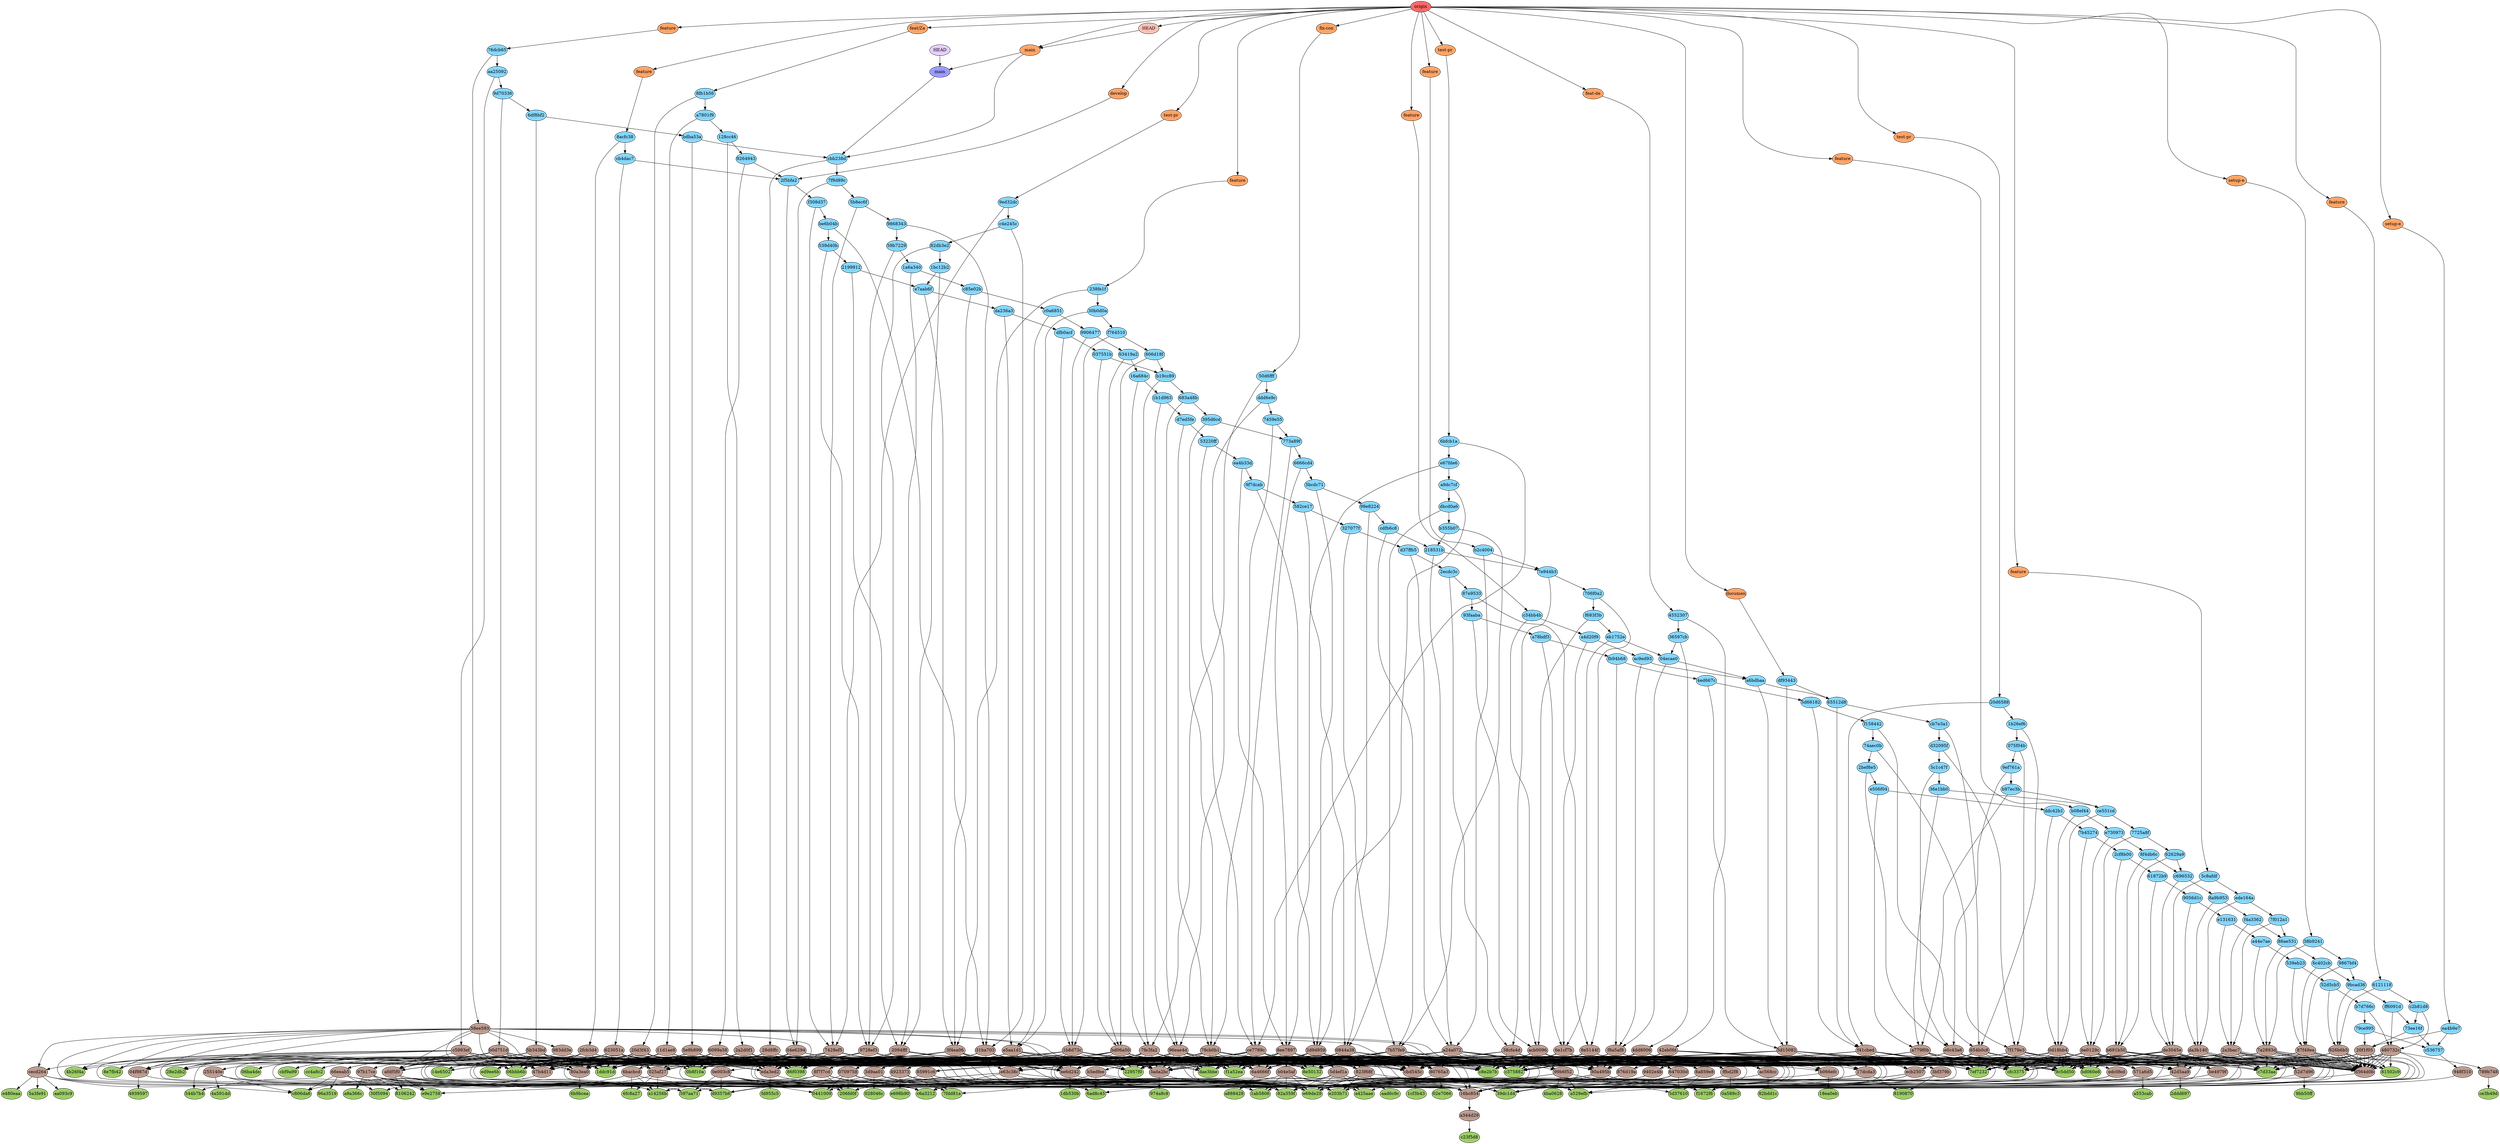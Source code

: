digraph auto {
	graph [bgcolor=transparent]
	node [fixedsize=true style=filled width=0.95]
	"028046c5d879745fb84e0d2783df8f156662e5f9" [label="028046c" fillcolor="#9ccc66"]
	"02e7066f72bdad774e0580fc7de81fa312a6255a" [label="02e7066" fillcolor="#9ccc66"]
	"044100982099a276159dc405d80b346d3976d1cd" [label=0441009 fillcolor="#9ccc66"]
	"06ba4de4d1cadeedb558f9385c5458e43b963664" [label="06ba4de" fillcolor="#9ccc66"]
	"06bbb6b64ca17b0ccf808f1f0e17532035bc1e13" [label="06bbb6b" fillcolor="#9ccc66"]
	"0a589c31e939036aa4e58c5dc9a2509ee2efcf7e" [label="0a589c3" fillcolor="#9ccc66"]
	"0b8f10aa2effcca060da4d02157b7a6e3abc84ad" [label="0b8f10a" fillcolor="#9ccc66"]
	"14e65027cb39f8732aa3117f8d77539a389a5885" [label="14e6502" fillcolor="#9ccc66"]
	"18ea0eb6987020bf73862106d6028d7bda52398a" [label="18ea0eb" fillcolor="#9ccc66"]
	"1ab5806b63b3803eeef24b0a92fa3062d9c9b92a" [label="1ab5806" fillcolor="#9ccc66"]
	"1cf3b43f352e12d532e5c2e1b4eccfc8d4f3c662" [label="1cf3b43" fillcolor="#9ccc66"]
	"1db530ba3cf2a95211167547ee5972eaeea9fd0f" [label="1db530b" fillcolor="#9ccc66"]
	"1ddc91dbba89b205439f13a63673429d80620f88" [label="1ddc91d" fillcolor="#9ccc66"]
	"206fd0f2ad0ef9b2da14e3c07e175cd6f1391668" [label="206fd0f" fillcolor="#9ccc66"]
	"22957f07e102465dbed2da37490afdee051fbf3e" [label="22957f0" fillcolor="#9ccc66"]
	"28e2db21ca24a9d954c7bf29c2883c73a0f5a4f9" [label="28e2db2" fillcolor="#9ccc66"]
	"2ddd6979f733e78372000f26154adb10cd12d9dd" [label="2ddd697" fillcolor="#9ccc66"]
	"30f50942bee186ef9e95ff22c91fb1eb1e15553f" [label="30f5094" fillcolor="#9ccc66"]
	"39dc1d4c024a5e5ea89b21c67b0f2adfb367cfbe" [label="39dc1d4" fillcolor="#9ccc66"]
	"493959752bc49884f440c9cce6d320031b1c22e8" [label=4939597 fillcolor="#9ccc66"]
	"4a591dd8f72dd88e6179d7db631ee53976984b28" [label="4a591dd" fillcolor="#9ccc66"]
	"4b26f4a73f4143b4ffe652bcf60752d10786ab00" [label="4b26f4a" fillcolor="#9ccc66"]
	"4ba06284c759038465fd815c938bd3dab4f40336" [label="4ba0628" fillcolor="#9ccc66"]
	"544b7b4ddde01a730b456b39d168580fbc83b99e" [label="544b7b4" fillcolor="#9ccc66"]
	"597aa718e8a851b0e3a8f910fdd0d5f8391356df" [label="597aa71" fillcolor="#9ccc66"]
	"5a3fe91c77005a09b196b752327c4e450efcf638" [label="5a3fe91" fillcolor="#9ccc66"]
	"5d37610ce26a8c39a5f6ce4a57da2e05ce97b802" [label="5d37610" fillcolor="#9ccc66"]
	"6ad8c45783aede5a2c12546b58160143e842480a" [label="6ad8c45" fillcolor="#9ccc66"]
	"6b9bcea46a25c47b2da61b14e6a309b3c3504672" [label="6b9bcea" fillcolor="#9ccc66"]
	"6fc8a2775140b88a1b284d81bb534da89e4217af" [label="6fc8a27" fillcolor="#9ccc66"]
	"7ef72329a7e272718462f47bffddb73108e8b5b0" [label="7ef7232" fillcolor="#9ccc66"]
	"7fdd81a78ee1497bc7c9e183d5690c487511f8bb" [label="7fdd81a" fillcolor="#9ccc66"]
	"81062425ee11ba985a2f8c2739a35984e07a1e5b" [label=8106242 fillcolor="#9ccc66"]
	"81502c911f276dbc5e6c8ec22791f8e7356b2189" [label="81502c9" fillcolor="#9ccc66"]
	"8190870c0c78b12c3ee7c5cea284d229ecc07c2e" [label=8190870 fillcolor="#9ccc66"]
	"82a359ffbd4b153861d3f02cd5644859a838fcd8" [label="82a359f" fillcolor="#9ccc66"]
	"82bdd1ca6c5e772b41a98f5f8d956b5cfb0a4c1d" [label="82bdd1c" fillcolor="#9ccc66"]
	"86f03988e39056c14eb4c4043f493aac62234851" [label="86f0398" fillcolor="#9ccc66"]
	"8e50132679acd37fce2818d92936dd68c17d9342" [label="8e50132" fillcolor="#9ccc66"]
	"8e7fb42511360725f0cff7ef5549e1f4e310172e" [label="8e7fb42" fillcolor="#9ccc66"]
	"96a3519d5343995a83d2c73667d0c8dfda7e0190" [label="96a3519" fillcolor="#9ccc66"]
	"974a8c88581bb75ca5f77723f93221c31dbb03d8" [label="974a8c8" fillcolor="#9ccc66"]
	"9bb50ff89dd684c185f739ab1c5b5ce46e6378e9" [label="9bb50ff" fillcolor="#9ccc66"]
	"9c5dd5087a1b79d974692e2a8395c2f9251f81f7" [label="9c5dd50" fillcolor="#9ccc66"]
	a14256bd0a2a146b0a8b248433eafd3019301f19 [label=a14256b fillcolor="#9ccc66"]
	a425aae2c251ca6c2234725c6ba16adcd5c066a1 [label=a425aae fillcolor="#9ccc66"]
	a529efb5890a55a79ef9344f5543976f342d3381 [label=a529efb fillcolor="#9ccc66"]
	a553cabc27642953ca3dd832545468d977630cfd [label=a553cab fillcolor="#9ccc66"]
	a8884282596d7c7963bf36d00b62d7ad4c3f177c [label=a888428 fillcolor="#9ccc66"]
	a9a366c4aa1abfc31f0476b6479919b7bf8fa870 [label=a9a366c fillcolor="#9ccc66"]
	aa093c941e919c26771c954eff31c4ce56d8c60e [label=aa093c9 fillcolor="#9ccc66"]
	aad6c9cc7b131814edcb8b56e04d89e25b122b2d [label=aad6c9c fillcolor="#9ccc66"]
	bd060e80f4c3925ade0ee4823ae1b2152ec6000c [label=bd060e8 fillcolor="#9ccc66"]
	c23f5d8dded7d0b8dbd2c2718f23043b7e29278f [label=c23f5d8 fillcolor="#9ccc66"]
	c37588225a1643081b8941c7ae5c57b1fca71434 [label=c375882 fillcolor="#9ccc66"]
	c6a32125d0b8deff60b727fd18830755bc3137ac [label=c6a3212 fillcolor="#9ccc66"]
	c7d33aa914f2df6b75c9934022d26e34808aa8fd [label=c7d33aa fillcolor="#9ccc66"]
	c806da824bfa9aed7edd99c2c597948c242ad21c [label=c806da8 fillcolor="#9ccc66"]
	c8e2b7b406053baf64d9aff3fa212d3706309c6d [label=c8e2b7b fillcolor="#9ccc66"]
	cbf9a9998d819aecbbd3f6b05df3ecd4712190a4 [label=cbf9a99 fillcolor="#9ccc66"]
	cc4a8c2321d8de409f9af175f8465454bdcc6863 [label=cc4a8c2 fillcolor="#9ccc66"]
	ce3b49dcb8962e87da821b61af5991514f4ebbc9 [label=ce3b49d fillcolor="#9ccc66"]
	cfc3375d810b351697d07df30e6846e1a52a26d7 [label=cfc3375 fillcolor="#9ccc66"]
	d9357b6ab490bc022fbf43367df66a076c57a02f [label=d9357b6 fillcolor="#9ccc66"]
	dae3bbef4be0823bfec831aa52ad72d654a36bc3 [label=dae3bbe fillcolor="#9ccc66"]
	e203b71f6a9684930681a63b57a0d162b558f3d1 [label=e203b71 fillcolor="#9ccc66"]
	e480eaaf781cb07146b21f46cd77d25763d4e745 [label=e480eaa fillcolor="#9ccc66"]
	e698b9026aafd7bda22bdb14d17d7b50f9b1d287 [label=e698b90 fillcolor="#9ccc66"]
	e69de29bb2d1d6434b8b29ae775ad8c2e48c5391 [label=e69de29 fillcolor="#9ccc66"]
	e9e2758eb0e7f1fc7bf079d684dcead0346733a5 [label=e9e2758 fillcolor="#9ccc66"]
	ed9ee6b1cc2dc4d7d97e53ff2368debafefb1aac [label=ed9ee6b fillcolor="#9ccc66"]
	f1672f619010a83af45e7cd2e391d441a2baadc8 [label=f1672f6 fillcolor="#9ccc66"]
	f1a52eac6b592fd94217039fe74af1d40553d143 [label=f1a52ea fillcolor="#9ccc66"]
	fd955c569f9f33f5d175724fe803c34bb35e8630 [label=fd955c5 fillcolor="#9ccc66"]
	"025af27e4bb048b42aaafd6026717e71e5e3bd2f" [label="025af27" fillcolor="#bc9b8f"]
	"025af27e4bb048b42aaafd6026717e71e5e3bd2f" -> e69de29bb2d1d6434b8b29ae775ad8c2e48c5391
	"025af27e4bb048b42aaafd6026717e71e5e3bd2f" -> "6fc8a2775140b88a1b284d81bb534da89e4217af"
	"025af27e4bb048b42aaafd6026717e71e5e3bd2f" -> c806da824bfa9aed7edd99c2c597948c242ad21c
	"025af27e4bb048b42aaafd6026717e71e5e3bd2f" -> e203b71f6a9684930681a63b57a0d162b558f3d1
	"025af27e4bb048b42aaafd6026717e71e5e3bd2f" -> a14256bd0a2a146b0a8b248433eafd3019301f19
	"04e6294f152cc67977edad1b3d14aa4782b849af" [label="04e6294" fillcolor="#bc9b8f"]
	"04e6294f152cc67977edad1b3d14aa4782b849af" -> "86f03988e39056c14eb4c4043f493aac62234851"
	"04e6294f152cc67977edad1b3d14aa4782b849af" -> "16bc854292df1d3725ee098d1fffecf7cefeef72"
	"04e6294f152cc67977edad1b3d14aa4782b849af" -> c37588225a1643081b8941c7ae5c57b1fca71434
	"04e6294f152cc67977edad1b3d14aa4782b849af" -> "06bbb6b64ca17b0ccf808f1f0e17532035bc1e13"
	"04e6294f152cc67977edad1b3d14aa4782b849af" -> "14e65027cb39f8732aa3117f8d77539a389a5885"
	"04e6294f152cc67977edad1b3d14aa4782b849af" -> "47b4d115cf780a6e1743e9ef2522c6676a6adb7b"
	"04e6294f152cc67977edad1b3d14aa4782b849af" -> "0b8f10aa2effcca060da4d02157b7a6e3abc84ad"
	"04e6294f152cc67977edad1b3d14aa4782b849af" -> eda3ed265845ef6cbf58db832e43866afb0df92c
	"04e6294f152cc67977edad1b3d14aa4782b849af" -> cbd545c86dd4ca88d5dec51ab4cb4d11e8b826ba
	"04e6294f152cc67977edad1b3d14aa4782b849af" -> "80a3ea0f495d5f2fae5c3a9efaa2271ff4742d30"
	"04e6294f152cc67977edad1b3d14aa4782b849af" -> "1ddc91dbba89b205439f13a63673429d80620f88"
	"04e6294f152cc67977edad1b3d14aa4782b849af" -> c8e2b7b406053baf64d9aff3fa212d3706309c6d
	"04e6294f152cc67977edad1b3d14aa4782b849af" -> ee6d24294f9a3af9b854ada44bd924100c8a3e83
	"04e6294f152cc67977edad1b3d14aa4782b849af" -> "22957f07e102465dbed2da37490afdee051fbf3e"
	"04e6294f152cc67977edad1b3d14aa4782b849af" -> "3ada2bcdb09e9df44d41ccd5f8990b238f8c2bd7"
	"04e6294f152cc67977edad1b3d14aa4782b849af" -> "025af27e4bb048b42aaafd6026717e71e5e3bd2f"
	"04e6294f152cc67977edad1b3d14aa4782b849af" -> afdf5f07d552cf1c4657a4d9814cec82e6caf64a
	"04f987d4f0db6a324a4b703387d971c24222593f" [label="04f987d" fillcolor="#bc9b8f"]
	"04f987d4f0db6a324a4b703387d971c24222593f" -> e69de29bb2d1d6434b8b29ae775ad8c2e48c5391
	"04f987d4f0db6a324a4b703387d971c24222593f" -> "493959752bc49884f440c9cce6d320031b1c22e8"
	"0709758eeb4fb9dc9f4662dc9033da141fdf5476" [label=0709758 fillcolor="#bc9b8f"]
	"0709758eeb4fb9dc9f4662dc9033da141fdf5476" -> e69de29bb2d1d6434b8b29ae775ad8c2e48c5391
	"0709758eeb4fb9dc9f4662dc9033da141fdf5476" -> "82a359ffbd4b153861d3f02cd5644859a838fcd8"
	"0709758eeb4fb9dc9f4662dc9033da141fdf5476" -> d9357b6ab490bc022fbf43367df66a076c57a02f
	"0709758eeb4fb9dc9f4662dc9033da141fdf5476" -> "39dc1d4c024a5e5ea89b21c67b0f2adfb367cfbe"
	"0709758eeb4fb9dc9f4662dc9033da141fdf5476" -> "206fd0f2ad0ef9b2da14e3c07e175cd6f1391668"
	"0709758eeb4fb9dc9f4662dc9033da141fdf5476" -> c6a32125d0b8deff60b727fd18830755bc3137ac
	"0709758eeb4fb9dc9f4662dc9033da141fdf5476" -> "044100982099a276159dc405d80b346d3976d1cd"
	"0844a38a52ebc189cf13f94f6fac1180af2a604d" [label="0844a38" fillcolor="#bc9b8f"]
	"0844a38a52ebc189cf13f94f6fac1180af2a604d" -> "86f03988e39056c14eb4c4043f493aac62234851"
	"0844a38a52ebc189cf13f94f6fac1180af2a604d" -> "16bc854292df1d3725ee098d1fffecf7cefeef72"
	"0844a38a52ebc189cf13f94f6fac1180af2a604d" -> c37588225a1643081b8941c7ae5c57b1fca71434
	"0844a38a52ebc189cf13f94f6fac1180af2a604d" -> f1a52eac6b592fd94217039fe74af1d40553d143
	"0844a38a52ebc189cf13f94f6fac1180af2a604d" -> "8e50132679acd37fce2818d92936dd68c17d9342"
	"0844a38a52ebc189cf13f94f6fac1180af2a604d" -> dae3bbef4be0823bfec831aa52ad72d654a36bc3
	"0844a38a52ebc189cf13f94f6fac1180af2a604d" -> "80765a38d99c0bbb6a4f82256b95a406a4da538d"
	"0844a38a52ebc189cf13f94f6fac1180af2a604d" -> cbd545c86dd4ca88d5dec51ab4cb4d11e8b826ba
	"0844a38a52ebc189cf13f94f6fac1180af2a604d" -> "6a4666f12ac0e85b66ed011ff3058ea41e02a10a"
	"0844a38a52ebc189cf13f94f6fac1180af2a604d" -> c8e2b7b406053baf64d9aff3fa212d3706309c6d
	"0844a38a52ebc189cf13f94f6fac1180af2a604d" -> ee6d24294f9a3af9b854ada44bd924100c8a3e83
	"0844a38a52ebc189cf13f94f6fac1180af2a604d" -> "22957f07e102465dbed2da37490afdee051fbf3e"
	"0844a38a52ebc189cf13f94f6fac1180af2a604d" -> "3ada2bcdb09e9df44d41ccd5f8990b238f8c2bd7"
	"0844a38a52ebc189cf13f94f6fac1180af2a604d" -> "823f68f312f38abb7290e30ea0ec520e5ef17fac"
	"0844a38a52ebc189cf13f94f6fac1180af2a604d" -> "80a495ba53ada2cb245ccf343dc9decaa321a84e"
	"0d18bb4483088a9da5dd9fb4d2b65dab48f5bc21" [label="0d18bb4" fillcolor="#bc9b8f"]
	"0d18bb4483088a9da5dd9fb4d2b65dab48f5bc21" -> "9c5dd5087a1b79d974692e2a8395c2f9251f81f7"
	"0d18bb4483088a9da5dd9fb4d2b65dab48f5bc21" -> "16bc854292df1d3725ee098d1fffecf7cefeef72"
	"0d18bb4483088a9da5dd9fb4d2b65dab48f5bc21" -> c37588225a1643081b8941c7ae5c57b1fca71434
	"0d18bb4483088a9da5dd9fb4d2b65dab48f5bc21" -> cfc3375d810b351697d07df30e6846e1a52a26d7
	"0d18bb4483088a9da5dd9fb4d2b65dab48f5bc21" -> c7d33aa914f2df6b75c9934022d26e34808aa8fd
	"0d18bb4483088a9da5dd9fb4d2b65dab48f5bc21" -> "7ef72329a7e272718462f47bffddb73108e8b5b0"
	"0d18bb4483088a9da5dd9fb4d2b65dab48f5bc21" -> "42d5aa9b2b51a422dd7ff378d59e59b9a410e9b3"
	"0d18bb4483088a9da5dd9fb4d2b65dab48f5bc21" -> cbd545c86dd4ca88d5dec51ab4cb4d11e8b826ba
	"0d18bb4483088a9da5dd9fb4d2b65dab48f5bc21" -> c8e2b7b406053baf64d9aff3fa212d3706309c6d
	"0d18bb4483088a9da5dd9fb4d2b65dab48f5bc21" -> ee6d24294f9a3af9b854ada44bd924100c8a3e83
	"0d18bb4483088a9da5dd9fb4d2b65dab48f5bc21" -> bd060e80f4c3925ade0ee4823ae1b2152ec6000c
	"0d18bb4483088a9da5dd9fb4d2b65dab48f5bc21" -> "3ada2bcdb09e9df44d41ccd5f8990b238f8c2bd7"
	"0d18bb4483088a9da5dd9fb4d2b65dab48f5bc21" -> "571a6d54c1f98fa9491102d3bf2a396e60e370ed"
	"0d18bb4483088a9da5dd9fb4d2b65dab48f5bc21" -> d564d0bc3dd917926892c55e3706cc116d5b165e
	"0e003c8f15360010fa309b8c4b32f0d1417f1af5" [label="0e003c8" fillcolor="#bc9b8f"]
	"0e003c8f15360010fa309b8c4b32f0d1417f1af5" -> e69de29bb2d1d6434b8b29ae775ad8c2e48c5391
	"0e003c8f15360010fa309b8c4b32f0d1417f1af5" -> "82a359ffbd4b153861d3f02cd5644859a838fcd8"
	"0e003c8f15360010fa309b8c4b32f0d1417f1af5" -> d9357b6ab490bc022fbf43367df66a076c57a02f
	"0e003c8f15360010fa309b8c4b32f0d1417f1af5" -> "597aa718e8a851b0e3a8f910fdd0d5f8391356df"
	"0e003c8f15360010fa309b8c4b32f0d1417f1af5" -> "206fd0f2ad0ef9b2da14e3c07e175cd6f1391668"
	"0e003c8f15360010fa309b8c4b32f0d1417f1af5" -> c6a32125d0b8deff60b727fd18830755bc3137ac
	"0e003c8f15360010fa309b8c4b32f0d1417f1af5" -> "044100982099a276159dc405d80b346d3976d1cd"
	"11d1ae8f55567454d53327d04fa71900e30d55fa" [label="11d1ae8" fillcolor="#bc9b8f"]
	"11d1ae8f55567454d53327d04fa71900e30d55fa" -> "86f03988e39056c14eb4c4043f493aac62234851"
	"11d1ae8f55567454d53327d04fa71900e30d55fa" -> "16bc854292df1d3725ee098d1fffecf7cefeef72"
	"11d1ae8f55567454d53327d04fa71900e30d55fa" -> c37588225a1643081b8941c7ae5c57b1fca71434
	"11d1ae8f55567454d53327d04fa71900e30d55fa" -> "06bbb6b64ca17b0ccf808f1f0e17532035bc1e13"
	"11d1ae8f55567454d53327d04fa71900e30d55fa" -> "14e65027cb39f8732aa3117f8d77539a389a5885"
	"11d1ae8f55567454d53327d04fa71900e30d55fa" -> "47b4d115cf780a6e1743e9ef2522c6676a6adb7b"
	"11d1ae8f55567454d53327d04fa71900e30d55fa" -> "0b8f10aa2effcca060da4d02157b7a6e3abc84ad"
	"11d1ae8f55567454d53327d04fa71900e30d55fa" -> eda3ed265845ef6cbf58db832e43866afb0df92c
	"11d1ae8f55567454d53327d04fa71900e30d55fa" -> cbd545c86dd4ca88d5dec51ab4cb4d11e8b826ba
	"11d1ae8f55567454d53327d04fa71900e30d55fa" -> "80a3ea0f495d5f2fae5c3a9efaa2271ff4742d30"
	"11d1ae8f55567454d53327d04fa71900e30d55fa" -> "1ddc91dbba89b205439f13a63673429d80620f88"
	"11d1ae8f55567454d53327d04fa71900e30d55fa" -> c8e2b7b406053baf64d9aff3fa212d3706309c6d
	"11d1ae8f55567454d53327d04fa71900e30d55fa" -> ee6d24294f9a3af9b854ada44bd924100c8a3e83
	"11d1ae8f55567454d53327d04fa71900e30d55fa" -> ed9ee6b1cc2dc4d7d97e53ff2368debafefb1aac
	"11d1ae8f55567454d53327d04fa71900e30d55fa" -> "3ada2bcdb09e9df44d41ccd5f8990b238f8c2bd7"
	"11d1ae8f55567454d53327d04fa71900e30d55fa" -> "66eeab51c8bfb404a518e6d2ea0a760301c839cc"
	"11d1ae8f55567454d53327d04fa71900e30d55fa" -> afdf5f07d552cf1c4657a4d9814cec82e6caf64a
	"16bc854292df1d3725ee098d1fffecf7cefeef72" [label="16bc854" fillcolor="#bc9b8f"]
	"16bc854292df1d3725ee098d1fffecf7cefeef72" -> a344d29f360cd81a528ad0f25c53e8cd2641654f
	"17dcda315cb02991e5eb1230ba157bd4e71dd2ca" [label="17dcda3" fillcolor="#bc9b8f"]
	"17dcda315cb02991e5eb1230ba157bd4e71dd2ca" -> e69de29bb2d1d6434b8b29ae775ad8c2e48c5391
	"17dcda315cb02991e5eb1230ba157bd4e71dd2ca" -> "8190870c0c78b12c3ee7c5cea284d229ecc07c2e"
	"17dcda315cb02991e5eb1230ba157bd4e71dd2ca" -> e203b71f6a9684930681a63b57a0d162b558f3d1
	"1b8d73c21654af33861bd20feb9f3c4c067598ac" [label="1b8d73c" fillcolor="#bc9b8f"]
	"1b8d73c21654af33861bd20feb9f3c4c067598ac" -> "86f03988e39056c14eb4c4043f493aac62234851"
	"1b8d73c21654af33861bd20feb9f3c4c067598ac" -> "16bc854292df1d3725ee098d1fffecf7cefeef72"
	"1b8d73c21654af33861bd20feb9f3c4c067598ac" -> c37588225a1643081b8941c7ae5c57b1fca71434
	"1b8d73c21654af33861bd20feb9f3c4c067598ac" -> f1a52eac6b592fd94217039fe74af1d40553d143
	"1b8d73c21654af33861bd20feb9f3c4c067598ac" -> "8e50132679acd37fce2818d92936dd68c17d9342"
	"1b8d73c21654af33861bd20feb9f3c4c067598ac" -> dae3bbef4be0823bfec831aa52ad72d654a36bc3
	"1b8d73c21654af33861bd20feb9f3c4c067598ac" -> eda3ed265845ef6cbf58db832e43866afb0df92c
	"1b8d73c21654af33861bd20feb9f3c4c067598ac" -> cbd545c86dd4ca88d5dec51ab4cb4d11e8b826ba
	"1b8d73c21654af33861bd20feb9f3c4c067598ac" -> "80a3ea0f495d5f2fae5c3a9efaa2271ff4742d30"
	"1b8d73c21654af33861bd20feb9f3c4c067598ac" -> "1ddc91dbba89b205439f13a63673429d80620f88"
	"1b8d73c21654af33861bd20feb9f3c4c067598ac" -> c8e2b7b406053baf64d9aff3fa212d3706309c6d
	"1b8d73c21654af33861bd20feb9f3c4c067598ac" -> ee6d24294f9a3af9b854ada44bd924100c8a3e83
	"1b8d73c21654af33861bd20feb9f3c4c067598ac" -> "22957f07e102465dbed2da37490afdee051fbf3e"
	"1b8d73c21654af33861bd20feb9f3c4c067598ac" -> "3ada2bcdb09e9df44d41ccd5f8990b238f8c2bd7"
	"1b8d73c21654af33861bd20feb9f3c4c067598ac" -> "492337342e6f3871e15d795e6e67f540b09231eb"
	"1b8d73c21654af33861bd20feb9f3c4c067598ac" -> e63c38cef2111e3ec3cd3aeb80b0b145a6a4d36c
	"2094fffa9a060cc4e0191cbe8cad645a27790490" [label="2094fff" fillcolor="#bc9b8f"]
	"2094fffa9a060cc4e0191cbe8cad645a27790490" -> "86f03988e39056c14eb4c4043f493aac62234851"
	"2094fffa9a060cc4e0191cbe8cad645a27790490" -> "16bc854292df1d3725ee098d1fffecf7cefeef72"
	"2094fffa9a060cc4e0191cbe8cad645a27790490" -> c37588225a1643081b8941c7ae5c57b1fca71434
	"2094fffa9a060cc4e0191cbe8cad645a27790490" -> "06bbb6b64ca17b0ccf808f1f0e17532035bc1e13"
	"2094fffa9a060cc4e0191cbe8cad645a27790490" -> "8e50132679acd37fce2818d92936dd68c17d9342"
	"2094fffa9a060cc4e0191cbe8cad645a27790490" -> "47b4d115cf780a6e1743e9ef2522c6676a6adb7b"
	"2094fffa9a060cc4e0191cbe8cad645a27790490" -> "0b8f10aa2effcca060da4d02157b7a6e3abc84ad"
	"2094fffa9a060cc4e0191cbe8cad645a27790490" -> eda3ed265845ef6cbf58db832e43866afb0df92c
	"2094fffa9a060cc4e0191cbe8cad645a27790490" -> cbd545c86dd4ca88d5dec51ab4cb4d11e8b826ba
	"2094fffa9a060cc4e0191cbe8cad645a27790490" -> "80a3ea0f495d5f2fae5c3a9efaa2271ff4742d30"
	"2094fffa9a060cc4e0191cbe8cad645a27790490" -> "1ddc91dbba89b205439f13a63673429d80620f88"
	"2094fffa9a060cc4e0191cbe8cad645a27790490" -> c8e2b7b406053baf64d9aff3fa212d3706309c6d
	"2094fffa9a060cc4e0191cbe8cad645a27790490" -> ee6d24294f9a3af9b854ada44bd924100c8a3e83
	"2094fffa9a060cc4e0191cbe8cad645a27790490" -> "22957f07e102465dbed2da37490afdee051fbf3e"
	"2094fffa9a060cc4e0191cbe8cad645a27790490" -> "3ada2bcdb09e9df44d41ccd5f8990b238f8c2bd7"
	"2094fffa9a060cc4e0191cbe8cad645a27790490" -> "025af27e4bb048b42aaafd6026717e71e5e3bd2f"
	"2094fffa9a060cc4e0191cbe8cad645a27790490" -> "0709758eeb4fb9dc9f4662dc9033da141fdf5476"
	"20d3f4332a9890b8b5bf777df09d3fbc44093588" [label="20d3f43" fillcolor="#bc9b8f"]
	"20d3f4332a9890b8b5bf777df09d3fbc44093588" -> "86f03988e39056c14eb4c4043f493aac62234851"
	"20d3f4332a9890b8b5bf777df09d3fbc44093588" -> "16bc854292df1d3725ee098d1fffecf7cefeef72"
	"20d3f4332a9890b8b5bf777df09d3fbc44093588" -> c37588225a1643081b8941c7ae5c57b1fca71434
	"20d3f4332a9890b8b5bf777df09d3fbc44093588" -> "06bbb6b64ca17b0ccf808f1f0e17532035bc1e13"
	"20d3f4332a9890b8b5bf777df09d3fbc44093588" -> "14e65027cb39f8732aa3117f8d77539a389a5885"
	"20d3f4332a9890b8b5bf777df09d3fbc44093588" -> "47b4d115cf780a6e1743e9ef2522c6676a6adb7b"
	"20d3f4332a9890b8b5bf777df09d3fbc44093588" -> "0b8f10aa2effcca060da4d02157b7a6e3abc84ad"
	"20d3f4332a9890b8b5bf777df09d3fbc44093588" -> eda3ed265845ef6cbf58db832e43866afb0df92c
	"20d3f4332a9890b8b5bf777df09d3fbc44093588" -> cbd545c86dd4ca88d5dec51ab4cb4d11e8b826ba
	"20d3f4332a9890b8b5bf777df09d3fbc44093588" -> "80a3ea0f495d5f2fae5c3a9efaa2271ff4742d30"
	"20d3f4332a9890b8b5bf777df09d3fbc44093588" -> "1ddc91dbba89b205439f13a63673429d80620f88"
	"20d3f4332a9890b8b5bf777df09d3fbc44093588" -> c8e2b7b406053baf64d9aff3fa212d3706309c6d
	"20d3f4332a9890b8b5bf777df09d3fbc44093588" -> ee6d24294f9a3af9b854ada44bd924100c8a3e83
	"20d3f4332a9890b8b5bf777df09d3fbc44093588" -> ed9ee6b1cc2dc4d7d97e53ff2368debafefb1aac
	"20d3f4332a9890b8b5bf777df09d3fbc44093588" -> "3ada2bcdb09e9df44d41ccd5f8990b238f8c2bd7"
	"20d3f4332a9890b8b5bf777df09d3fbc44093588" -> "66eeab51c8bfb404a518e6d2ea0a760301c839cc"
	"20d3f4332a9890b8b5bf777df09d3fbc44093588" -> "97b17ce0063a69b87ee7c43476ea830f06888994"
	"20f1f05e352842af70f2eafea0137e84c31682e2" [label="20f1f05" fillcolor="#bc9b8f"]
	"20f1f05e352842af70f2eafea0137e84c31682e2" -> "9c5dd5087a1b79d974692e2a8395c2f9251f81f7"
	"20f1f05e352842af70f2eafea0137e84c31682e2" -> "16bc854292df1d3725ee098d1fffecf7cefeef72"
	"20f1f05e352842af70f2eafea0137e84c31682e2" -> c37588225a1643081b8941c7ae5c57b1fca71434
	"20f1f05e352842af70f2eafea0137e84c31682e2" -> c7d33aa914f2df6b75c9934022d26e34808aa8fd
	"20f1f05e352842af70f2eafea0137e84c31682e2" -> d564d0bc3dd917926892c55e3706cc116d5b165e
	"20f1f05e352842af70f2eafea0137e84c31682e2" -> c8e2b7b406053baf64d9aff3fa212d3706309c6d
	"20f1f05e352842af70f2eafea0137e84c31682e2" -> d564d0bc3dd917926892c55e3706cc116d5b165e
	"20f1f05e352842af70f2eafea0137e84c31682e2" -> "81502c911f276dbc5e6c8ec22791f8e7356b2189"
	"20f1f05e352842af70f2eafea0137e84c31682e2" -> d564d0bc3dd917926892c55e3706cc116d5b165e
	"20f1f05e352842af70f2eafea0137e84c31682e2" -> d564d0bc3dd917926892c55e3706cc116d5b165e
	"20f1f05e352842af70f2eafea0137e84c31682e2" -> d564d0bc3dd917926892c55e3706cc116d5b165e
	"255140e70963fe086d7e000de3d00f3402d6a3af" [label="255140e" fillcolor="#bc9b8f"]
	"255140e70963fe086d7e000de3d00f3402d6a3af" -> e69de29bb2d1d6434b8b29ae775ad8c2e48c5391
	"255140e70963fe086d7e000de3d00f3402d6a3af" -> "4a591dd8f72dd88e6179d7db631ee53976984b28"
	"255140e70963fe086d7e000de3d00f3402d6a3af" -> c806da824bfa9aed7edd99c2c597948c242ad21c
	"255140e70963fe086d7e000de3d00f3402d6a3af" -> e203b71f6a9684930681a63b57a0d162b558f3d1
	"255140e70963fe086d7e000de3d00f3402d6a3af" -> a14256bd0a2a146b0a8b248433eafd3019301f19
	"28d8ffc65de91640e8b0365ee6ee8c7382e28d54" [label="28d8ffc" fillcolor="#bc9b8f"]
	"28d8ffc65de91640e8b0365ee6ee8c7382e28d54" -> "86f03988e39056c14eb4c4043f493aac62234851"
	"28d8ffc65de91640e8b0365ee6ee8c7382e28d54" -> "16bc854292df1d3725ee098d1fffecf7cefeef72"
	"28d8ffc65de91640e8b0365ee6ee8c7382e28d54" -> c37588225a1643081b8941c7ae5c57b1fca71434
	"28d8ffc65de91640e8b0365ee6ee8c7382e28d54" -> "06bbb6b64ca17b0ccf808f1f0e17532035bc1e13"
	"28d8ffc65de91640e8b0365ee6ee8c7382e28d54" -> "28e2db21ca24a9d954c7bf29c2883c73a0f5a4f9"
	"28d8ffc65de91640e8b0365ee6ee8c7382e28d54" -> "47b4d115cf780a6e1743e9ef2522c6676a6adb7b"
	"28d8ffc65de91640e8b0365ee6ee8c7382e28d54" -> "0b8f10aa2effcca060da4d02157b7a6e3abc84ad"
	"28d8ffc65de91640e8b0365ee6ee8c7382e28d54" -> eda3ed265845ef6cbf58db832e43866afb0df92c
	"28d8ffc65de91640e8b0365ee6ee8c7382e28d54" -> cbd545c86dd4ca88d5dec51ab4cb4d11e8b826ba
	"28d8ffc65de91640e8b0365ee6ee8c7382e28d54" -> "80a3ea0f495d5f2fae5c3a9efaa2271ff4742d30"
	"28d8ffc65de91640e8b0365ee6ee8c7382e28d54" -> "1ddc91dbba89b205439f13a63673429d80620f88"
	"28d8ffc65de91640e8b0365ee6ee8c7382e28d54" -> c8e2b7b406053baf64d9aff3fa212d3706309c6d
	"28d8ffc65de91640e8b0365ee6ee8c7382e28d54" -> ee6d24294f9a3af9b854ada44bd924100c8a3e83
	"28d8ffc65de91640e8b0365ee6ee8c7382e28d54" -> "22957f07e102465dbed2da37490afdee051fbf3e"
	"28d8ffc65de91640e8b0365ee6ee8c7382e28d54" -> "3ada2bcdb09e9df44d41ccd5f8990b238f8c2bd7"
	"28d8ffc65de91640e8b0365ee6ee8c7382e28d54" -> "025af27e4bb048b42aaafd6026717e71e5e3bd2f"
	"28d8ffc65de91640e8b0365ee6ee8c7382e28d54" -> afdf5f07d552cf1c4657a4d9814cec82e6caf64a
	"2a2d0f1bae190389d362e01da3b0eade98bb71ac" [label="2a2d0f1" fillcolor="#bc9b8f"]
	"2a2d0f1bae190389d362e01da3b0eade98bb71ac" -> "86f03988e39056c14eb4c4043f493aac62234851"
	"2a2d0f1bae190389d362e01da3b0eade98bb71ac" -> "16bc854292df1d3725ee098d1fffecf7cefeef72"
	"2a2d0f1bae190389d362e01da3b0eade98bb71ac" -> c37588225a1643081b8941c7ae5c57b1fca71434
	"2a2d0f1bae190389d362e01da3b0eade98bb71ac" -> "06bbb6b64ca17b0ccf808f1f0e17532035bc1e13"
	"2a2d0f1bae190389d362e01da3b0eade98bb71ac" -> "14e65027cb39f8732aa3117f8d77539a389a5885"
	"2a2d0f1bae190389d362e01da3b0eade98bb71ac" -> "47b4d115cf780a6e1743e9ef2522c6676a6adb7b"
	"2a2d0f1bae190389d362e01da3b0eade98bb71ac" -> "0b8f10aa2effcca060da4d02157b7a6e3abc84ad"
	"2a2d0f1bae190389d362e01da3b0eade98bb71ac" -> eda3ed265845ef6cbf58db832e43866afb0df92c
	"2a2d0f1bae190389d362e01da3b0eade98bb71ac" -> cbd545c86dd4ca88d5dec51ab4cb4d11e8b826ba
	"2a2d0f1bae190389d362e01da3b0eade98bb71ac" -> "80a3ea0f495d5f2fae5c3a9efaa2271ff4742d30"
	"2a2d0f1bae190389d362e01da3b0eade98bb71ac" -> "1ddc91dbba89b205439f13a63673429d80620f88"
	"2a2d0f1bae190389d362e01da3b0eade98bb71ac" -> c8e2b7b406053baf64d9aff3fa212d3706309c6d
	"2a2d0f1bae190389d362e01da3b0eade98bb71ac" -> ee6d24294f9a3af9b854ada44bd924100c8a3e83
	"2a2d0f1bae190389d362e01da3b0eade98bb71ac" -> ed9ee6b1cc2dc4d7d97e53ff2368debafefb1aac
	"2a2d0f1bae190389d362e01da3b0eade98bb71ac" -> "3ada2bcdb09e9df44d41ccd5f8990b238f8c2bd7"
	"2a2d0f1bae190389d362e01da3b0eade98bb71ac" -> "6bacbcd31bba08c90ad62ed439e477fb7889c5aa"
	"2a2d0f1bae190389d362e01da3b0eade98bb71ac" -> afdf5f07d552cf1c4657a4d9814cec82e6caf64a
	"2a3bac7f87244f7bb0ba97f037f66a4781b4e845" [label="2a3bac7" fillcolor="#bc9b8f"]
	"2a3bac7f87244f7bb0ba97f037f66a4781b4e845" -> "9c5dd5087a1b79d974692e2a8395c2f9251f81f7"
	"2a3bac7f87244f7bb0ba97f037f66a4781b4e845" -> "16bc854292df1d3725ee098d1fffecf7cefeef72"
	"2a3bac7f87244f7bb0ba97f037f66a4781b4e845" -> c37588225a1643081b8941c7ae5c57b1fca71434
	"2a3bac7f87244f7bb0ba97f037f66a4781b4e845" -> cfc3375d810b351697d07df30e6846e1a52a26d7
	"2a3bac7f87244f7bb0ba97f037f66a4781b4e845" -> c7d33aa914f2df6b75c9934022d26e34808aa8fd
	"2a3bac7f87244f7bb0ba97f037f66a4781b4e845" -> "7ef72329a7e272718462f47bffddb73108e8b5b0"
	"2a3bac7f87244f7bb0ba97f037f66a4781b4e845" -> "42d5aa9b2b51a422dd7ff378d59e59b9a410e9b3"
	"2a3bac7f87244f7bb0ba97f037f66a4781b4e845" -> cbd545c86dd4ca88d5dec51ab4cb4d11e8b826ba
	"2a3bac7f87244f7bb0ba97f037f66a4781b4e845" -> c8e2b7b406053baf64d9aff3fa212d3706309c6d
	"2a3bac7f87244f7bb0ba97f037f66a4781b4e845" -> d564d0bc3dd917926892c55e3706cc116d5b165e
	"2a3bac7f87244f7bb0ba97f037f66a4781b4e845" -> "81502c911f276dbc5e6c8ec22791f8e7356b2189"
	"2a3bac7f87244f7bb0ba97f037f66a4781b4e845" -> d564d0bc3dd917926892c55e3706cc116d5b165e
	"2a3bac7f87244f7bb0ba97f037f66a4781b4e845" -> d564d0bc3dd917926892c55e3706cc116d5b165e
	"2a3bac7f87244f7bb0ba97f037f66a4781b4e845" -> d564d0bc3dd917926892c55e3706cc116d5b165e
	"2d9d95970d07586631fe5997a78f468e5382fb7f" [label="2d9d959" fillcolor="#bc9b8f"]
	"2d9d95970d07586631fe5997a78f468e5382fb7f" -> "86f03988e39056c14eb4c4043f493aac62234851"
	"2d9d95970d07586631fe5997a78f468e5382fb7f" -> "16bc854292df1d3725ee098d1fffecf7cefeef72"
	"2d9d95970d07586631fe5997a78f468e5382fb7f" -> c37588225a1643081b8941c7ae5c57b1fca71434
	"2d9d95970d07586631fe5997a78f468e5382fb7f" -> f1a52eac6b592fd94217039fe74af1d40553d143
	"2d9d95970d07586631fe5997a78f468e5382fb7f" -> "8e50132679acd37fce2818d92936dd68c17d9342"
	"2d9d95970d07586631fe5997a78f468e5382fb7f" -> dae3bbef4be0823bfec831aa52ad72d654a36bc3
	"2d9d95970d07586631fe5997a78f468e5382fb7f" -> "80765a38d99c0bbb6a4f82256b95a406a4da538d"
	"2d9d95970d07586631fe5997a78f468e5382fb7f" -> cbd545c86dd4ca88d5dec51ab4cb4d11e8b826ba
	"2d9d95970d07586631fe5997a78f468e5382fb7f" -> "6a4666f12ac0e85b66ed011ff3058ea41e02a10a"
	"2d9d95970d07586631fe5997a78f468e5382fb7f" -> c8e2b7b406053baf64d9aff3fa212d3706309c6d
	"2d9d95970d07586631fe5997a78f468e5382fb7f" -> ee6d24294f9a3af9b854ada44bd924100c8a3e83
	"2d9d95970d07586631fe5997a78f468e5382fb7f" -> "22957f07e102465dbed2da37490afdee051fbf3e"
	"2d9d95970d07586631fe5997a78f468e5382fb7f" -> "3ada2bcdb09e9df44d41ccd5f8990b238f8c2bd7"
	"2d9d95970d07586631fe5997a78f468e5382fb7f" -> "823f68f312f38abb7290e30ea0ec520e5ef17fac"
	"2d9d95970d07586631fe5997a78f468e5382fb7f" -> "5d4ef1a19d85a7f17253fc9ef7625ead87e1ef5f"
	"2fcb3d448edd67a4b76837bd49993a114eb8b797" [label="2fcb3d4" fillcolor="#bc9b8f"]
	"2fcb3d448edd67a4b76837bd49993a114eb8b797" -> "86f03988e39056c14eb4c4043f493aac62234851"
	"2fcb3d448edd67a4b76837bd49993a114eb8b797" -> "16bc854292df1d3725ee098d1fffecf7cefeef72"
	"2fcb3d448edd67a4b76837bd49993a114eb8b797" -> c37588225a1643081b8941c7ae5c57b1fca71434
	"2fcb3d448edd67a4b76837bd49993a114eb8b797" -> "06bbb6b64ca17b0ccf808f1f0e17532035bc1e13"
	"2fcb3d448edd67a4b76837bd49993a114eb8b797" -> "14e65027cb39f8732aa3117f8d77539a389a5885"
	"2fcb3d448edd67a4b76837bd49993a114eb8b797" -> "47b4d115cf780a6e1743e9ef2522c6676a6adb7b"
	"2fcb3d448edd67a4b76837bd49993a114eb8b797" -> "06ba4de4d1cadeedb558f9385c5458e43b963664"
	"2fcb3d448edd67a4b76837bd49993a114eb8b797" -> eda3ed265845ef6cbf58db832e43866afb0df92c
	"2fcb3d448edd67a4b76837bd49993a114eb8b797" -> cbd545c86dd4ca88d5dec51ab4cb4d11e8b826ba
	"2fcb3d448edd67a4b76837bd49993a114eb8b797" -> "80a3ea0f495d5f2fae5c3a9efaa2271ff4742d30"
	"2fcb3d448edd67a4b76837bd49993a114eb8b797" -> "1ddc91dbba89b205439f13a63673429d80620f88"
	"2fcb3d448edd67a4b76837bd49993a114eb8b797" -> c8e2b7b406053baf64d9aff3fa212d3706309c6d
	"2fcb3d448edd67a4b76837bd49993a114eb8b797" -> ee6d24294f9a3af9b854ada44bd924100c8a3e83
	"2fcb3d448edd67a4b76837bd49993a114eb8b797" -> cbf9a9998d819aecbbd3f6b05df3ecd4712190a4
	"2fcb3d448edd67a4b76837bd49993a114eb8b797" -> "3ada2bcdb09e9df44d41ccd5f8990b238f8c2bd7"
	"2fcb3d448edd67a4b76837bd49993a114eb8b797" -> "255140e70963fe086d7e000de3d00f3402d6a3af"
	"2fcb3d448edd67a4b76837bd49993a114eb8b797" -> afdf5f07d552cf1c4657a4d9814cec82e6caf64a
	"31ba7033ee8433b6d57fcf168fde0dfd3cb341f6" [label="31ba703" fillcolor="#bc9b8f"]
	"31ba7033ee8433b6d57fcf168fde0dfd3cb341f6" -> "86f03988e39056c14eb4c4043f493aac62234851"
	"31ba7033ee8433b6d57fcf168fde0dfd3cb341f6" -> "16bc854292df1d3725ee098d1fffecf7cefeef72"
	"31ba7033ee8433b6d57fcf168fde0dfd3cb341f6" -> c37588225a1643081b8941c7ae5c57b1fca71434
	"31ba7033ee8433b6d57fcf168fde0dfd3cb341f6" -> "06bbb6b64ca17b0ccf808f1f0e17532035bc1e13"
	"31ba7033ee8433b6d57fcf168fde0dfd3cb341f6" -> "8e50132679acd37fce2818d92936dd68c17d9342"
	"31ba7033ee8433b6d57fcf168fde0dfd3cb341f6" -> "47b4d115cf780a6e1743e9ef2522c6676a6adb7b"
	"31ba7033ee8433b6d57fcf168fde0dfd3cb341f6" -> "0b8f10aa2effcca060da4d02157b7a6e3abc84ad"
	"31ba7033ee8433b6d57fcf168fde0dfd3cb341f6" -> eda3ed265845ef6cbf58db832e43866afb0df92c
	"31ba7033ee8433b6d57fcf168fde0dfd3cb341f6" -> cbd545c86dd4ca88d5dec51ab4cb4d11e8b826ba
	"31ba7033ee8433b6d57fcf168fde0dfd3cb341f6" -> "80a3ea0f495d5f2fae5c3a9efaa2271ff4742d30"
	"31ba7033ee8433b6d57fcf168fde0dfd3cb341f6" -> "1ddc91dbba89b205439f13a63673429d80620f88"
	"31ba7033ee8433b6d57fcf168fde0dfd3cb341f6" -> c8e2b7b406053baf64d9aff3fa212d3706309c6d
	"31ba7033ee8433b6d57fcf168fde0dfd3cb341f6" -> ee6d24294f9a3af9b854ada44bd924100c8a3e83
	"31ba7033ee8433b6d57fcf168fde0dfd3cb341f6" -> "22957f07e102465dbed2da37490afdee051fbf3e"
	"31ba7033ee8433b6d57fcf168fde0dfd3cb341f6" -> "3ada2bcdb09e9df44d41ccd5f8990b238f8c2bd7"
	"31ba7033ee8433b6d57fcf168fde0dfd3cb341f6" -> "025af27e4bb048b42aaafd6026717e71e5e3bd2f"
	"31ba7033ee8433b6d57fcf168fde0dfd3cb341f6" -> "8f7f7cd24b231d887653e8a47dd5c7fbd085c309"
	"38cfa4dd3c74a4183ae146b91479b88241a30ffb" [label="38cfa4d" fillcolor="#bc9b8f"]
	"38cfa4dd3c74a4183ae146b91479b88241a30ffb" -> "9c5dd5087a1b79d974692e2a8395c2f9251f81f7"
	"38cfa4dd3c74a4183ae146b91479b88241a30ffb" -> "16bc854292df1d3725ee098d1fffecf7cefeef72"
	"38cfa4dd3c74a4183ae146b91479b88241a30ffb" -> c37588225a1643081b8941c7ae5c57b1fca71434
	"38cfa4dd3c74a4183ae146b91479b88241a30ffb" -> cfc3375d810b351697d07df30e6846e1a52a26d7
	"38cfa4dd3c74a4183ae146b91479b88241a30ffb" -> "8e50132679acd37fce2818d92936dd68c17d9342"
	"38cfa4dd3c74a4183ae146b91479b88241a30ffb" -> "7ef72329a7e272718462f47bffddb73108e8b5b0"
	"38cfa4dd3c74a4183ae146b91479b88241a30ffb" -> b066efc6316c4cec0255f1f986b5e81602e13b8c
	"38cfa4dd3c74a4183ae146b91479b88241a30ffb" -> cbd545c86dd4ca88d5dec51ab4cb4d11e8b826ba
	"38cfa4dd3c74a4183ae146b91479b88241a30ffb" -> c8e2b7b406053baf64d9aff3fa212d3706309c6d
	"38cfa4dd3c74a4183ae146b91479b88241a30ffb" -> ee6d24294f9a3af9b854ada44bd924100c8a3e83
	"38cfa4dd3c74a4183ae146b91479b88241a30ffb" -> "22957f07e102465dbed2da37490afdee051fbf3e"
	"38cfa4dd3c74a4183ae146b91479b88241a30ffb" -> "3ada2bcdb09e9df44d41ccd5f8990b238f8c2bd7"
	"38cfa4dd3c74a4183ae146b91479b88241a30ffb" -> "647030daac1836be23bb47bf2cb5f9ea0e93decf"
	"38cfa4dd3c74a4183ae146b91479b88241a30ffb" -> "80a495ba53ada2cb245ccf343dc9decaa321a84e"
	"3ada2bcdb09e9df44d41ccd5f8990b238f8c2bd7" [label="3ada2bc" fillcolor="#bc9b8f"]
	"3ada2bcdb09e9df44d41ccd5f8990b238f8c2bd7" -> e69de29bb2d1d6434b8b29ae775ad8c2e48c5391
	"3ada2bcdb09e9df44d41ccd5f8990b238f8c2bd7" -> "974a8c88581bb75ca5f77723f93221c31dbb03d8"
	"3bf379b8d97ddb9ac4c80d2d66712a943b4d2241" [label="3bf379b" fillcolor="#bc9b8f"]
	"3bf379b8d97ddb9ac4c80d2d66712a943b4d2241" -> e69de29bb2d1d6434b8b29ae775ad8c2e48c5391
	"3bf379b8d97ddb9ac4c80d2d66712a943b4d2241" -> "8190870c0c78b12c3ee7c5cea284d229ecc07c2e"
	"3bf379b8d97ddb9ac4c80d2d66712a943b4d2241" -> e203b71f6a9684930681a63b57a0d162b558f3d1
	"3bf379b8d97ddb9ac4c80d2d66712a943b4d2241" -> a529efb5890a55a79ef9344f5543976f342d3381
	"3d9aa0181cb48b31b54623c90abc55f771014209" [label="3d9aa01" fillcolor="#bc9b8f"]
	"3d9aa0181cb48b31b54623c90abc55f771014209" -> e69de29bb2d1d6434b8b29ae775ad8c2e48c5391
	"3d9aa0181cb48b31b54623c90abc55f771014209" -> "7fdd81a78ee1497bc7c9e183d5690c487511f8bb"
	"3d9aa0181cb48b31b54623c90abc55f771014209" -> "028046c5d879745fb84e0d2783df8f156662e5f9"
	"3d9aa0181cb48b31b54623c90abc55f771014209" -> e203b71f6a9684930681a63b57a0d162b558f3d1
	"3d9aa0181cb48b31b54623c90abc55f771014209" -> a14256bd0a2a146b0a8b248433eafd3019301f19
	"3f4ea066867bb91c8b98060ea4ffbb3935471f5b" [label="3f4ea06" fillcolor="#bc9b8f"]
	"3f4ea066867bb91c8b98060ea4ffbb3935471f5b" -> "86f03988e39056c14eb4c4043f493aac62234851"
	"3f4ea066867bb91c8b98060ea4ffbb3935471f5b" -> "16bc854292df1d3725ee098d1fffecf7cefeef72"
	"3f4ea066867bb91c8b98060ea4ffbb3935471f5b" -> c37588225a1643081b8941c7ae5c57b1fca71434
	"3f4ea066867bb91c8b98060ea4ffbb3935471f5b" -> "06bbb6b64ca17b0ccf808f1f0e17532035bc1e13"
	"3f4ea066867bb91c8b98060ea4ffbb3935471f5b" -> "8e50132679acd37fce2818d92936dd68c17d9342"
	"3f4ea066867bb91c8b98060ea4ffbb3935471f5b" -> "47b4d115cf780a6e1743e9ef2522c6676a6adb7b"
	"3f4ea066867bb91c8b98060ea4ffbb3935471f5b" -> "0b8f10aa2effcca060da4d02157b7a6e3abc84ad"
	"3f4ea066867bb91c8b98060ea4ffbb3935471f5b" -> eda3ed265845ef6cbf58db832e43866afb0df92c
	"3f4ea066867bb91c8b98060ea4ffbb3935471f5b" -> cbd545c86dd4ca88d5dec51ab4cb4d11e8b826ba
	"3f4ea066867bb91c8b98060ea4ffbb3935471f5b" -> "80a3ea0f495d5f2fae5c3a9efaa2271ff4742d30"
	"3f4ea066867bb91c8b98060ea4ffbb3935471f5b" -> "1ddc91dbba89b205439f13a63673429d80620f88"
	"3f4ea066867bb91c8b98060ea4ffbb3935471f5b" -> c8e2b7b406053baf64d9aff3fa212d3706309c6d
	"3f4ea066867bb91c8b98060ea4ffbb3935471f5b" -> ee6d24294f9a3af9b854ada44bd924100c8a3e83
	"3f4ea066867bb91c8b98060ea4ffbb3935471f5b" -> "22957f07e102465dbed2da37490afdee051fbf3e"
	"3f4ea066867bb91c8b98060ea4ffbb3935471f5b" -> "3ada2bcdb09e9df44d41ccd5f8990b238f8c2bd7"
	"3f4ea066867bb91c8b98060ea4ffbb3935471f5b" -> "025af27e4bb048b42aaafd6026717e71e5e3bd2f"
	"3f4ea066867bb91c8b98060ea4ffbb3935471f5b" -> e63c38cef2111e3ec3cd3aeb80b0b145a6a4d36c
	"42d5aa9b2b51a422dd7ff378d59e59b9a410e9b3" [label="42d5aa9" fillcolor="#bc9b8f"]
	"42d5aa9b2b51a422dd7ff378d59e59b9a410e9b3" -> e69de29bb2d1d6434b8b29ae775ad8c2e48c5391
	"42d5aa9b2b51a422dd7ff378d59e59b9a410e9b3" -> "2ddd6979f733e78372000f26154adb10cd12d9dd"
	"42eb0fd08a3cfc653888da19bd3efb085090795c" [label="42eb0fd" fillcolor="#bc9b8f"]
	"42eb0fd08a3cfc653888da19bd3efb085090795c" -> "9c5dd5087a1b79d974692e2a8395c2f9251f81f7"
	"42eb0fd08a3cfc653888da19bd3efb085090795c" -> "16bc854292df1d3725ee098d1fffecf7cefeef72"
	"42eb0fd08a3cfc653888da19bd3efb085090795c" -> c37588225a1643081b8941c7ae5c57b1fca71434
	"42eb0fd08a3cfc653888da19bd3efb085090795c" -> cfc3375d810b351697d07df30e6846e1a52a26d7
	"42eb0fd08a3cfc653888da19bd3efb085090795c" -> "8e50132679acd37fce2818d92936dd68c17d9342"
	"42eb0fd08a3cfc653888da19bd3efb085090795c" -> "7ef72329a7e272718462f47bffddb73108e8b5b0"
	"42eb0fd08a3cfc653888da19bd3efb085090795c" -> b066efc6316c4cec0255f1f986b5e81602e13b8c
	"42eb0fd08a3cfc653888da19bd3efb085090795c" -> cbd545c86dd4ca88d5dec51ab4cb4d11e8b826ba
	"42eb0fd08a3cfc653888da19bd3efb085090795c" -> c8e2b7b406053baf64d9aff3fa212d3706309c6d
	"42eb0fd08a3cfc653888da19bd3efb085090795c" -> ee6d24294f9a3af9b854ada44bd924100c8a3e83
	"42eb0fd08a3cfc653888da19bd3efb085090795c" -> "22957f07e102465dbed2da37490afdee051fbf3e"
	"42eb0fd08a3cfc653888da19bd3efb085090795c" -> "3ada2bcdb09e9df44d41ccd5f8990b238f8c2bd7"
	"42eb0fd08a3cfc653888da19bd3efb085090795c" -> "3bf379b8d97ddb9ac4c80d2d66712a943b4d2241"
	"42eb0fd08a3cfc653888da19bd3efb085090795c" -> "80a495ba53ada2cb245ccf343dc9decaa321a84e"
	"47b4d115cf780a6e1743e9ef2522c6676a6adb7b" [label="47b4d11" fillcolor="#bc9b8f"]
	"47b4d115cf780a6e1743e9ef2522c6676a6adb7b" -> "544b7b4ddde01a730b456b39d168580fbc83b99e"
	"480732cbfca436c58bca8e6a9717edce123485e7" [label="480732c" fillcolor="#bc9b8f"]
	"480732cbfca436c58bca8e6a9717edce123485e7" -> "9c5dd5087a1b79d974692e2a8395c2f9251f81f7"
	"480732cbfca436c58bca8e6a9717edce123485e7" -> "16bc854292df1d3725ee098d1fffecf7cefeef72"
	"480732cbfca436c58bca8e6a9717edce123485e7" -> c37588225a1643081b8941c7ae5c57b1fca71434
	"480732cbfca436c58bca8e6a9717edce123485e7" -> c7d33aa914f2df6b75c9934022d26e34808aa8fd
	"480732cbfca436c58bca8e6a9717edce123485e7" -> d564d0bc3dd917926892c55e3706cc116d5b165e
	"480732cbfca436c58bca8e6a9717edce123485e7" -> "789b748603a8981560d18adb8a3226dcb1529fe2"
	"480732cbfca436c58bca8e6a9717edce123485e7" -> c8e2b7b406053baf64d9aff3fa212d3706309c6d
	"480732cbfca436c58bca8e6a9717edce123485e7" -> d564d0bc3dd917926892c55e3706cc116d5b165e
	"480732cbfca436c58bca8e6a9717edce123485e7" -> "81502c911f276dbc5e6c8ec22791f8e7356b2189"
	"480732cbfca436c58bca8e6a9717edce123485e7" -> d564d0bc3dd917926892c55e3706cc116d5b165e
	"480732cbfca436c58bca8e6a9717edce123485e7" -> d564d0bc3dd917926892c55e3706cc116d5b165e
	"480732cbfca436c58bca8e6a9717edce123485e7" -> d564d0bc3dd917926892c55e3706cc116d5b165e
	"492337342e6f3871e15d795e6e67f540b09231eb" [label=4923373 fillcolor="#bc9b8f"]
	"492337342e6f3871e15d795e6e67f540b09231eb" -> e69de29bb2d1d6434b8b29ae775ad8c2e48c5391
	"492337342e6f3871e15d795e6e67f540b09231eb" -> "7fdd81a78ee1497bc7c9e183d5690c487511f8bb"
	"492337342e6f3871e15d795e6e67f540b09231eb" -> e698b9026aafd7bda22bdb14d17d7b50f9b1d287
	"492337342e6f3871e15d795e6e67f540b09231eb" -> e203b71f6a9684930681a63b57a0d162b558f3d1
	"492337342e6f3871e15d795e6e67f540b09231eb" -> a14256bd0a2a146b0a8b248433eafd3019301f19
	"4dd8006bc414e578ffdc04018bb61783356b7661" [label="4dd8006" fillcolor="#bc9b8f"]
	"4dd8006bc414e578ffdc04018bb61783356b7661" -> "9c5dd5087a1b79d974692e2a8395c2f9251f81f7"
	"4dd8006bc414e578ffdc04018bb61783356b7661" -> "16bc854292df1d3725ee098d1fffecf7cefeef72"
	"4dd8006bc414e578ffdc04018bb61783356b7661" -> c37588225a1643081b8941c7ae5c57b1fca71434
	"4dd8006bc414e578ffdc04018bb61783356b7661" -> cfc3375d810b351697d07df30e6846e1a52a26d7
	"4dd8006bc414e578ffdc04018bb61783356b7661" -> "8e50132679acd37fce2818d92936dd68c17d9342"
	"4dd8006bc414e578ffdc04018bb61783356b7661" -> "7ef72329a7e272718462f47bffddb73108e8b5b0"
	"4dd8006bc414e578ffdc04018bb61783356b7661" -> b066efc6316c4cec0255f1f986b5e81602e13b8c
	"4dd8006bc414e578ffdc04018bb61783356b7661" -> cbd545c86dd4ca88d5dec51ab4cb4d11e8b826ba
	"4dd8006bc414e578ffdc04018bb61783356b7661" -> c8e2b7b406053baf64d9aff3fa212d3706309c6d
	"4dd8006bc414e578ffdc04018bb61783356b7661" -> ee6d24294f9a3af9b854ada44bd924100c8a3e83
	"4dd8006bc414e578ffdc04018bb61783356b7661" -> "22957f07e102465dbed2da37490afdee051fbf3e"
	"4dd8006bc414e578ffdc04018bb61783356b7661" -> "3ada2bcdb09e9df44d41ccd5f8990b238f8c2bd7"
	"4dd8006bc414e578ffdc04018bb61783356b7661" -> "17dcda315cb02991e5eb1230ba157bd4e71dd2ca"
	"4dd8006bc414e578ffdc04018bb61783356b7661" -> "80a495ba53ada2cb245ccf343dc9decaa321a84e"
	"52d7d962d1fb7b569132025ec2ec7df3acf5aee8" [label="52d7d96" fillcolor="#bc9b8f"]
	"52d7d962d1fb7b569132025ec2ec7df3acf5aee8" -> e69de29bb2d1d6434b8b29ae775ad8c2e48c5391
	"52d7d962d1fb7b569132025ec2ec7df3acf5aee8" -> "9bb50ff89dd684c185f739ab1c5b5ce46e6378e9"
	"571a6d54c1f98fa9491102d3bf2a396e60e370ed" [label="571a6d5" fillcolor="#bc9b8f"]
	"571a6d54c1f98fa9491102d3bf2a396e60e370ed" -> e69de29bb2d1d6434b8b29ae775ad8c2e48c5391
	"571a6d54c1f98fa9491102d3bf2a396e60e370ed" -> a553cabc27642953ca3dd832545468d977630cfd
	"571a6d54c1f98fa9491102d3bf2a396e60e370ed" -> e203b71f6a9684930681a63b57a0d162b558f3d1
	"58ee5931876f241785294c1b15bff58868a1b0d2" [label="58ee593" fillcolor="#bc9b8f"]
	"58ee5931876f241785294c1b15bff58868a1b0d2" -> "86f03988e39056c14eb4c4043f493aac62234851"
	"58ee5931876f241785294c1b15bff58868a1b0d2" -> "16bc854292df1d3725ee098d1fffecf7cefeef72"
	"58ee5931876f241785294c1b15bff58868a1b0d2" -> c37588225a1643081b8941c7ae5c57b1fca71434
	"58ee5931876f241785294c1b15bff58868a1b0d2" -> "06bbb6b64ca17b0ccf808f1f0e17532035bc1e13"
	"58ee5931876f241785294c1b15bff58868a1b0d2" -> "28e2db21ca24a9d954c7bf29c2883c73a0f5a4f9"
	"58ee5931876f241785294c1b15bff58868a1b0d2" -> "983dd3e3fa8d8f20b5aac3537f805f294a386cb8"
	"58ee5931876f241785294c1b15bff58868a1b0d2" -> "8e7fb42511360725f0cff7ef5549e1f4e310172e"
	"58ee5931876f241785294c1b15bff58868a1b0d2" -> "04f987d4f0db6a324a4b703387d971c24222593f"
	"58ee5931876f241785294c1b15bff58868a1b0d2" -> cbd545c86dd4ca88d5dec51ab4cb4d11e8b826ba
	"58ee5931876f241785294c1b15bff58868a1b0d2" -> "80a3ea0f495d5f2fae5c3a9efaa2271ff4742d30"
	"58ee5931876f241785294c1b15bff58868a1b0d2" -> "1ddc91dbba89b205439f13a63673429d80620f88"
	"58ee5931876f241785294c1b15bff58868a1b0d2" -> c8e2b7b406053baf64d9aff3fa212d3706309c6d
	"58ee5931876f241785294c1b15bff58868a1b0d2" -> ee6d24294f9a3af9b854ada44bd924100c8a3e83
	"58ee5931876f241785294c1b15bff58868a1b0d2" -> "4b26f4a73f4143b4ffe652bcf60752d10786ab00"
	"58ee5931876f241785294c1b15bff58868a1b0d2" -> "3ada2bcdb09e9df44d41ccd5f8990b238f8c2bd7"
	"58ee5931876f241785294c1b15bff58868a1b0d2" -> cecd264ad829dd64a8c3807ec7a54497f77ab73b
	"58ee5931876f241785294c1b15bff58868a1b0d2" -> afdf5f07d552cf1c4657a4d9814cec82e6caf64a
	"5b343bdb12ce126e6121703bbef93bbfaa2bda39" [label="5b343bd" fillcolor="#bc9b8f"]
	"5b343bdb12ce126e6121703bbef93bbfaa2bda39" -> "86f03988e39056c14eb4c4043f493aac62234851"
	"5b343bdb12ce126e6121703bbef93bbfaa2bda39" -> "16bc854292df1d3725ee098d1fffecf7cefeef72"
	"5b343bdb12ce126e6121703bbef93bbfaa2bda39" -> c37588225a1643081b8941c7ae5c57b1fca71434
	"5b343bdb12ce126e6121703bbef93bbfaa2bda39" -> "06bbb6b64ca17b0ccf808f1f0e17532035bc1e13"
	"5b343bdb12ce126e6121703bbef93bbfaa2bda39" -> "28e2db21ca24a9d954c7bf29c2883c73a0f5a4f9"
	"5b343bdb12ce126e6121703bbef93bbfaa2bda39" -> "47b4d115cf780a6e1743e9ef2522c6676a6adb7b"
	"5b343bdb12ce126e6121703bbef93bbfaa2bda39" -> "8e7fb42511360725f0cff7ef5549e1f4e310172e"
	"5b343bdb12ce126e6121703bbef93bbfaa2bda39" -> "04f987d4f0db6a324a4b703387d971c24222593f"
	"5b343bdb12ce126e6121703bbef93bbfaa2bda39" -> cbd545c86dd4ca88d5dec51ab4cb4d11e8b826ba
	"5b343bdb12ce126e6121703bbef93bbfaa2bda39" -> "80a3ea0f495d5f2fae5c3a9efaa2271ff4742d30"
	"5b343bdb12ce126e6121703bbef93bbfaa2bda39" -> "1ddc91dbba89b205439f13a63673429d80620f88"
	"5b343bdb12ce126e6121703bbef93bbfaa2bda39" -> c8e2b7b406053baf64d9aff3fa212d3706309c6d
	"5b343bdb12ce126e6121703bbef93bbfaa2bda39" -> ee6d24294f9a3af9b854ada44bd924100c8a3e83
	"5b343bdb12ce126e6121703bbef93bbfaa2bda39" -> "22957f07e102465dbed2da37490afdee051fbf3e"
	"5b343bdb12ce126e6121703bbef93bbfaa2bda39" -> "3ada2bcdb09e9df44d41ccd5f8990b238f8c2bd7"
	"5b343bdb12ce126e6121703bbef93bbfaa2bda39" -> "025af27e4bb048b42aaafd6026717e71e5e3bd2f"
	"5b343bdb12ce126e6121703bbef93bbfaa2bda39" -> afdf5f07d552cf1c4657a4d9814cec82e6caf64a
	"5d15082e3b7ef24e72fb9cd285cdf75a82856746" [label="5d15082" fillcolor="#bc9b8f"]
	"5d15082e3b7ef24e72fb9cd285cdf75a82856746" -> "9c5dd5087a1b79d974692e2a8395c2f9251f81f7"
	"5d15082e3b7ef24e72fb9cd285cdf75a82856746" -> "16bc854292df1d3725ee098d1fffecf7cefeef72"
	"5d15082e3b7ef24e72fb9cd285cdf75a82856746" -> c37588225a1643081b8941c7ae5c57b1fca71434
	"5d15082e3b7ef24e72fb9cd285cdf75a82856746" -> cfc3375d810b351697d07df30e6846e1a52a26d7
	"5d15082e3b7ef24e72fb9cd285cdf75a82856746" -> "8e50132679acd37fce2818d92936dd68c17d9342"
	"5d15082e3b7ef24e72fb9cd285cdf75a82856746" -> "7ef72329a7e272718462f47bffddb73108e8b5b0"
	"5d15082e3b7ef24e72fb9cd285cdf75a82856746" -> "42d5aa9b2b51a422dd7ff378d59e59b9a410e9b3"
	"5d15082e3b7ef24e72fb9cd285cdf75a82856746" -> cbd545c86dd4ca88d5dec51ab4cb4d11e8b826ba
	"5d15082e3b7ef24e72fb9cd285cdf75a82856746" -> c8e2b7b406053baf64d9aff3fa212d3706309c6d
	"5d15082e3b7ef24e72fb9cd285cdf75a82856746" -> ee6d24294f9a3af9b854ada44bd924100c8a3e83
	"5d15082e3b7ef24e72fb9cd285cdf75a82856746" -> bd060e80f4c3925ade0ee4823ae1b2152ec6000c
	"5d15082e3b7ef24e72fb9cd285cdf75a82856746" -> "3ada2bcdb09e9df44d41ccd5f8990b238f8c2bd7"
	"5d15082e3b7ef24e72fb9cd285cdf75a82856746" -> "17dcda315cb02991e5eb1230ba157bd4e71dd2ca"
	"5d15082e3b7ef24e72fb9cd285cdf75a82856746" -> ecb250789b677a83a30a388fff0a85a3ab316ffe
	"5d4ef1a19d85a7f17253fc9ef7625ead87e1ef5f" [label="5d4ef1a" fillcolor="#bc9b8f"]
	"5d4ef1a19d85a7f17253fc9ef7625ead87e1ef5f" -> e69de29bb2d1d6434b8b29ae775ad8c2e48c5391
	"5d4ef1a19d85a7f17253fc9ef7625ead87e1ef5f" -> "82a359ffbd4b153861d3f02cd5644859a838fcd8"
	"5d4ef1a19d85a7f17253fc9ef7625ead87e1ef5f" -> "1ab5806b63b3803eeef24b0a92fa3062d9c9b92a"
	"5d4ef1a19d85a7f17253fc9ef7625ead87e1ef5f" -> "39dc1d4c024a5e5ea89b21c67b0f2adfb367cfbe"
	"5d4ef1a19d85a7f17253fc9ef7625ead87e1ef5f" -> f1672f619010a83af45e7cd2e391d441a2baadc8
	"5d4ef1a19d85a7f17253fc9ef7625ead87e1ef5f" -> c6a32125d0b8deff60b727fd18830755bc3137ac
	"5d4ef1a19d85a7f17253fc9ef7625ead87e1ef5f" -> a425aae2c251ca6c2234725c6ba16adcd5c066a1
	"5e9b899233d391314b54e5e0ed6af7c634203801" [label="5e9b899" fillcolor="#bc9b8f"]
	"5e9b899233d391314b54e5e0ed6af7c634203801" -> "86f03988e39056c14eb4c4043f493aac62234851"
	"5e9b899233d391314b54e5e0ed6af7c634203801" -> "16bc854292df1d3725ee098d1fffecf7cefeef72"
	"5e9b899233d391314b54e5e0ed6af7c634203801" -> c37588225a1643081b8941c7ae5c57b1fca71434
	"5e9b899233d391314b54e5e0ed6af7c634203801" -> "06bbb6b64ca17b0ccf808f1f0e17532035bc1e13"
	"5e9b899233d391314b54e5e0ed6af7c634203801" -> "28e2db21ca24a9d954c7bf29c2883c73a0f5a4f9"
	"5e9b899233d391314b54e5e0ed6af7c634203801" -> "47b4d115cf780a6e1743e9ef2522c6676a6adb7b"
	"5e9b899233d391314b54e5e0ed6af7c634203801" -> "0b8f10aa2effcca060da4d02157b7a6e3abc84ad"
	"5e9b899233d391314b54e5e0ed6af7c634203801" -> "04f987d4f0db6a324a4b703387d971c24222593f"
	"5e9b899233d391314b54e5e0ed6af7c634203801" -> cbd545c86dd4ca88d5dec51ab4cb4d11e8b826ba
	"5e9b899233d391314b54e5e0ed6af7c634203801" -> "80a3ea0f495d5f2fae5c3a9efaa2271ff4742d30"
	"5e9b899233d391314b54e5e0ed6af7c634203801" -> "1ddc91dbba89b205439f13a63673429d80620f88"
	"5e9b899233d391314b54e5e0ed6af7c634203801" -> c8e2b7b406053baf64d9aff3fa212d3706309c6d
	"5e9b899233d391314b54e5e0ed6af7c634203801" -> ee6d24294f9a3af9b854ada44bd924100c8a3e83
	"5e9b899233d391314b54e5e0ed6af7c634203801" -> "22957f07e102465dbed2da37490afdee051fbf3e"
	"5e9b899233d391314b54e5e0ed6af7c634203801" -> "3ada2bcdb09e9df44d41ccd5f8990b238f8c2bd7"
	"5e9b899233d391314b54e5e0ed6af7c634203801" -> "025af27e4bb048b42aaafd6026717e71e5e3bd2f"
	"5e9b899233d391314b54e5e0ed6af7c634203801" -> afdf5f07d552cf1c4657a4d9814cec82e6caf64a
	"6099a5801b30f973723c6928587bd40f7c4ea440" [label="6099a58" fillcolor="#bc9b8f"]
	"6099a5801b30f973723c6928587bd40f7c4ea440" -> "86f03988e39056c14eb4c4043f493aac62234851"
	"6099a5801b30f973723c6928587bd40f7c4ea440" -> "16bc854292df1d3725ee098d1fffecf7cefeef72"
	"6099a5801b30f973723c6928587bd40f7c4ea440" -> c37588225a1643081b8941c7ae5c57b1fca71434
	"6099a5801b30f973723c6928587bd40f7c4ea440" -> "06bbb6b64ca17b0ccf808f1f0e17532035bc1e13"
	"6099a5801b30f973723c6928587bd40f7c4ea440" -> "14e65027cb39f8732aa3117f8d77539a389a5885"
	"6099a5801b30f973723c6928587bd40f7c4ea440" -> "47b4d115cf780a6e1743e9ef2522c6676a6adb7b"
	"6099a5801b30f973723c6928587bd40f7c4ea440" -> "0b8f10aa2effcca060da4d02157b7a6e3abc84ad"
	"6099a5801b30f973723c6928587bd40f7c4ea440" -> eda3ed265845ef6cbf58db832e43866afb0df92c
	"6099a5801b30f973723c6928587bd40f7c4ea440" -> cbd545c86dd4ca88d5dec51ab4cb4d11e8b826ba
	"6099a5801b30f973723c6928587bd40f7c4ea440" -> "80a3ea0f495d5f2fae5c3a9efaa2271ff4742d30"
	"6099a5801b30f973723c6928587bd40f7c4ea440" -> "1ddc91dbba89b205439f13a63673429d80620f88"
	"6099a5801b30f973723c6928587bd40f7c4ea440" -> c8e2b7b406053baf64d9aff3fa212d3706309c6d
	"6099a5801b30f973723c6928587bd40f7c4ea440" -> ee6d24294f9a3af9b854ada44bd924100c8a3e83
	"6099a5801b30f973723c6928587bd40f7c4ea440" -> ed9ee6b1cc2dc4d7d97e53ff2368debafefb1aac
	"6099a5801b30f973723c6928587bd40f7c4ea440" -> "3ada2bcdb09e9df44d41ccd5f8990b238f8c2bd7"
	"6099a5801b30f973723c6928587bd40f7c4ea440" -> "025af27e4bb048b42aaafd6026717e71e5e3bd2f"
	"6099a5801b30f973723c6928587bd40f7c4ea440" -> afdf5f07d552cf1c4657a4d9814cec82e6caf64a
	"623051a64053da7b3ec48513f991938fa66def62" [label="623051a" fillcolor="#bc9b8f"]
	"623051a64053da7b3ec48513f991938fa66def62" -> "86f03988e39056c14eb4c4043f493aac62234851"
	"623051a64053da7b3ec48513f991938fa66def62" -> "16bc854292df1d3725ee098d1fffecf7cefeef72"
	"623051a64053da7b3ec48513f991938fa66def62" -> c37588225a1643081b8941c7ae5c57b1fca71434
	"623051a64053da7b3ec48513f991938fa66def62" -> "06bbb6b64ca17b0ccf808f1f0e17532035bc1e13"
	"623051a64053da7b3ec48513f991938fa66def62" -> "14e65027cb39f8732aa3117f8d77539a389a5885"
	"623051a64053da7b3ec48513f991938fa66def62" -> "47b4d115cf780a6e1743e9ef2522c6676a6adb7b"
	"623051a64053da7b3ec48513f991938fa66def62" -> cc4a8c2321d8de409f9af175f8465454bdcc6863
	"623051a64053da7b3ec48513f991938fa66def62" -> eda3ed265845ef6cbf58db832e43866afb0df92c
	"623051a64053da7b3ec48513f991938fa66def62" -> cbd545c86dd4ca88d5dec51ab4cb4d11e8b826ba
	"623051a64053da7b3ec48513f991938fa66def62" -> "80a3ea0f495d5f2fae5c3a9efaa2271ff4742d30"
	"623051a64053da7b3ec48513f991938fa66def62" -> "1ddc91dbba89b205439f13a63673429d80620f88"
	"623051a64053da7b3ec48513f991938fa66def62" -> c8e2b7b406053baf64d9aff3fa212d3706309c6d
	"623051a64053da7b3ec48513f991938fa66def62" -> ee6d24294f9a3af9b854ada44bd924100c8a3e83
	"623051a64053da7b3ec48513f991938fa66def62" -> cbf9a9998d819aecbbd3f6b05df3ecd4712190a4
	"623051a64053da7b3ec48513f991938fa66def62" -> "3ada2bcdb09e9df44d41ccd5f8990b238f8c2bd7"
	"623051a64053da7b3ec48513f991938fa66def62" -> "025af27e4bb048b42aaafd6026717e71e5e3bd2f"
	"623051a64053da7b3ec48513f991938fa66def62" -> afdf5f07d552cf1c4657a4d9814cec82e6caf64a
	"647030daac1836be23bb47bf2cb5f9ea0e93decf" [label="647030d" fillcolor="#bc9b8f"]
	"647030daac1836be23bb47bf2cb5f9ea0e93decf" -> e69de29bb2d1d6434b8b29ae775ad8c2e48c5391
	"647030daac1836be23bb47bf2cb5f9ea0e93decf" -> "5d37610ce26a8c39a5f6ce4a57da2e05ce97b802"
	"647030daac1836be23bb47bf2cb5f9ea0e93decf" -> e203b71f6a9684930681a63b57a0d162b558f3d1
	"647030daac1836be23bb47bf2cb5f9ea0e93decf" -> a529efb5890a55a79ef9344f5543976f342d3381
	"654b0c853a20dbaa5bb49a84c7cf5be413ada768" [label="654b0c8" fillcolor="#bc9b8f"]
	"654b0c853a20dbaa5bb49a84c7cf5be413ada768" -> "9c5dd5087a1b79d974692e2a8395c2f9251f81f7"
	"654b0c853a20dbaa5bb49a84c7cf5be413ada768" -> "16bc854292df1d3725ee098d1fffecf7cefeef72"
	"654b0c853a20dbaa5bb49a84c7cf5be413ada768" -> c37588225a1643081b8941c7ae5c57b1fca71434
	"654b0c853a20dbaa5bb49a84c7cf5be413ada768" -> cfc3375d810b351697d07df30e6846e1a52a26d7
	"654b0c853a20dbaa5bb49a84c7cf5be413ada768" -> c7d33aa914f2df6b75c9934022d26e34808aa8fd
	"654b0c853a20dbaa5bb49a84c7cf5be413ada768" -> "7ef72329a7e272718462f47bffddb73108e8b5b0"
	"654b0c853a20dbaa5bb49a84c7cf5be413ada768" -> "42d5aa9b2b51a422dd7ff378d59e59b9a410e9b3"
	"654b0c853a20dbaa5bb49a84c7cf5be413ada768" -> cbd545c86dd4ca88d5dec51ab4cb4d11e8b826ba
	"654b0c853a20dbaa5bb49a84c7cf5be413ada768" -> c8e2b7b406053baf64d9aff3fa212d3706309c6d
	"654b0c853a20dbaa5bb49a84c7cf5be413ada768" -> ee6d24294f9a3af9b854ada44bd924100c8a3e83
	"654b0c853a20dbaa5bb49a84c7cf5be413ada768" -> bd060e80f4c3925ade0ee4823ae1b2152ec6000c
	"654b0c853a20dbaa5bb49a84c7cf5be413ada768" -> "3ada2bcdb09e9df44d41ccd5f8990b238f8c2bd7"
	"654b0c853a20dbaa5bb49a84c7cf5be413ada768" -> "571a6d54c1f98fa9491102d3bf2a396e60e370ed"
	"654b0c853a20dbaa5bb49a84c7cf5be413ada768" -> ecb250789b677a83a30a388fff0a85a3ab316ffe
	"66eeab51c8bfb404a518e6d2ea0a760301c839cc" [label="66eeab5" fillcolor="#bc9b8f"]
	"66eeab51c8bfb404a518e6d2ea0a760301c839cc" -> e69de29bb2d1d6434b8b29ae775ad8c2e48c5391
	"66eeab51c8bfb404a518e6d2ea0a760301c839cc" -> "30f50942bee186ef9e95ff22c91fb1eb1e15553f"
	"66eeab51c8bfb404a518e6d2ea0a760301c839cc" -> "96a3519d5343995a83d2c73667d0c8dfda7e0190"
	"66eeab51c8bfb404a518e6d2ea0a760301c839cc" -> c806da824bfa9aed7edd99c2c597948c242ad21c
	"66eeab51c8bfb404a518e6d2ea0a760301c839cc" -> e203b71f6a9684930681a63b57a0d162b558f3d1
	"66eeab51c8bfb404a518e6d2ea0a760301c839cc" -> a14256bd0a2a146b0a8b248433eafd3019301f19
	"6a4666f12ac0e85b66ed011ff3058ea41e02a10a" [label="6a4666f" fillcolor="#bc9b8f"]
	"6a4666f12ac0e85b66ed011ff3058ea41e02a10a" -> a8884282596d7c7963bf36d00b62d7ad4c3f177c
	"6bacbcd31bba08c90ad62ed439e477fb7889c5aa" [label="6bacbcd" fillcolor="#bc9b8f"]
	"6bacbcd31bba08c90ad62ed439e477fb7889c5aa" -> e69de29bb2d1d6434b8b29ae775ad8c2e48c5391
	"6bacbcd31bba08c90ad62ed439e477fb7889c5aa" -> "30f50942bee186ef9e95ff22c91fb1eb1e15553f"
	"6bacbcd31bba08c90ad62ed439e477fb7889c5aa" -> "6fc8a2775140b88a1b284d81bb534da89e4217af"
	"6bacbcd31bba08c90ad62ed439e477fb7889c5aa" -> c806da824bfa9aed7edd99c2c597948c242ad21c
	"6bacbcd31bba08c90ad62ed439e477fb7889c5aa" -> e203b71f6a9684930681a63b57a0d162b558f3d1
	"6bacbcd31bba08c90ad62ed439e477fb7889c5aa" -> a14256bd0a2a146b0a8b248433eafd3019301f19
	"6e1cf7beb5c4a4d7c457b6385351211ae57e7b91" [label="6e1cf7b" fillcolor="#bc9b8f"]
	"6e1cf7beb5c4a4d7c457b6385351211ae57e7b91" -> "9c5dd5087a1b79d974692e2a8395c2f9251f81f7"
	"6e1cf7beb5c4a4d7c457b6385351211ae57e7b91" -> "16bc854292df1d3725ee098d1fffecf7cefeef72"
	"6e1cf7beb5c4a4d7c457b6385351211ae57e7b91" -> c37588225a1643081b8941c7ae5c57b1fca71434
	"6e1cf7beb5c4a4d7c457b6385351211ae57e7b91" -> cfc3375d810b351697d07df30e6846e1a52a26d7
	"6e1cf7beb5c4a4d7c457b6385351211ae57e7b91" -> "8e50132679acd37fce2818d92936dd68c17d9342"
	"6e1cf7beb5c4a4d7c457b6385351211ae57e7b91" -> "7ef72329a7e272718462f47bffddb73108e8b5b0"
	"6e1cf7beb5c4a4d7c457b6385351211ae57e7b91" -> ac568cc79f899b2cafacca479125f943fa4f0e4c
	"6e1cf7beb5c4a4d7c457b6385351211ae57e7b91" -> cbd545c86dd4ca88d5dec51ab4cb4d11e8b826ba
	"6e1cf7beb5c4a4d7c457b6385351211ae57e7b91" -> c8e2b7b406053baf64d9aff3fa212d3706309c6d
	"6e1cf7beb5c4a4d7c457b6385351211ae57e7b91" -> ee6d24294f9a3af9b854ada44bd924100c8a3e83
	"6e1cf7beb5c4a4d7c457b6385351211ae57e7b91" -> "22957f07e102465dbed2da37490afdee051fbf3e"
	"6e1cf7beb5c4a4d7c457b6385351211ae57e7b91" -> "3ada2bcdb09e9df44d41ccd5f8990b238f8c2bd7"
	"6e1cf7beb5c4a4d7c457b6385351211ae57e7b91" -> ffbd2f8c9822a32b6f32e54a4f2fb35321d3168b
	"6e1cf7beb5c4a4d7c457b6385351211ae57e7b91" -> "80a495ba53ada2cb245ccf343dc9decaa321a84e"
	"7428ef59685521af43aa82d4906682a602f96725" [label="7428ef5" fillcolor="#bc9b8f"]
	"7428ef59685521af43aa82d4906682a602f96725" -> "86f03988e39056c14eb4c4043f493aac62234851"
	"7428ef59685521af43aa82d4906682a602f96725" -> "16bc854292df1d3725ee098d1fffecf7cefeef72"
	"7428ef59685521af43aa82d4906682a602f96725" -> c37588225a1643081b8941c7ae5c57b1fca71434
	"7428ef59685521af43aa82d4906682a602f96725" -> "06bbb6b64ca17b0ccf808f1f0e17532035bc1e13"
	"7428ef59685521af43aa82d4906682a602f96725" -> "8e50132679acd37fce2818d92936dd68c17d9342"
	"7428ef59685521af43aa82d4906682a602f96725" -> "47b4d115cf780a6e1743e9ef2522c6676a6adb7b"
	"7428ef59685521af43aa82d4906682a602f96725" -> "0b8f10aa2effcca060da4d02157b7a6e3abc84ad"
	"7428ef59685521af43aa82d4906682a602f96725" -> eda3ed265845ef6cbf58db832e43866afb0df92c
	"7428ef59685521af43aa82d4906682a602f96725" -> cbd545c86dd4ca88d5dec51ab4cb4d11e8b826ba
	"7428ef59685521af43aa82d4906682a602f96725" -> "80a3ea0f495d5f2fae5c3a9efaa2271ff4742d30"
	"7428ef59685521af43aa82d4906682a602f96725" -> "1ddc91dbba89b205439f13a63673429d80620f88"
	"7428ef59685521af43aa82d4906682a602f96725" -> c8e2b7b406053baf64d9aff3fa212d3706309c6d
	"7428ef59685521af43aa82d4906682a602f96725" -> ee6d24294f9a3af9b854ada44bd924100c8a3e83
	"7428ef59685521af43aa82d4906682a602f96725" -> "22957f07e102465dbed2da37490afdee051fbf3e"
	"7428ef59685521af43aa82d4906682a602f96725" -> "3ada2bcdb09e9df44d41ccd5f8990b238f8c2bd7"
	"7428ef59685521af43aa82d4906682a602f96725" -> "025af27e4bb048b42aaafd6026717e71e5e3bd2f"
	"7428ef59685521af43aa82d4906682a602f96725" -> afdf5f07d552cf1c4657a4d9814cec82e6caf64a
	"789b748603a8981560d18adb8a3226dcb1529fe2" [label="789b748" fillcolor="#bc9b8f"]
	"789b748603a8981560d18adb8a3226dcb1529fe2" -> ce3b49dcb8962e87da821b61af5991514f4ebbc9
	"79cb0b1d6d55f2887085b9a108fb9b05266a6237" [label="79cb0b1" fillcolor="#bc9b8f"]
	"79cb0b1d6d55f2887085b9a108fb9b05266a6237" -> "86f03988e39056c14eb4c4043f493aac62234851"
	"79cb0b1d6d55f2887085b9a108fb9b05266a6237" -> "16bc854292df1d3725ee098d1fffecf7cefeef72"
	"79cb0b1d6d55f2887085b9a108fb9b05266a6237" -> c37588225a1643081b8941c7ae5c57b1fca71434
	"79cb0b1d6d55f2887085b9a108fb9b05266a6237" -> f1a52eac6b592fd94217039fe74af1d40553d143
	"79cb0b1d6d55f2887085b9a108fb9b05266a6237" -> "8e50132679acd37fce2818d92936dd68c17d9342"
	"79cb0b1d6d55f2887085b9a108fb9b05266a6237" -> dae3bbef4be0823bfec831aa52ad72d654a36bc3
	"79cb0b1d6d55f2887085b9a108fb9b05266a6237" -> eda3ed265845ef6cbf58db832e43866afb0df92c
	"79cb0b1d6d55f2887085b9a108fb9b05266a6237" -> cbd545c86dd4ca88d5dec51ab4cb4d11e8b826ba
	"79cb0b1d6d55f2887085b9a108fb9b05266a6237" -> "6a4666f12ac0e85b66ed011ff3058ea41e02a10a"
	"79cb0b1d6d55f2887085b9a108fb9b05266a6237" -> c8e2b7b406053baf64d9aff3fa212d3706309c6d
	"79cb0b1d6d55f2887085b9a108fb9b05266a6237" -> ee6d24294f9a3af9b854ada44bd924100c8a3e83
	"79cb0b1d6d55f2887085b9a108fb9b05266a6237" -> "22957f07e102465dbed2da37490afdee051fbf3e"
	"79cb0b1d6d55f2887085b9a108fb9b05266a6237" -> "3ada2bcdb09e9df44d41ccd5f8990b238f8c2bd7"
	"79cb0b1d6d55f2887085b9a108fb9b05266a6237" -> "823f68f312f38abb7290e30ea0ec520e5ef17fac"
	"79cb0b1d6d55f2887085b9a108fb9b05266a6237" -> e63c38cef2111e3ec3cd3aeb80b0b145a6a4d36c
	"7a2893d84fa492cbc5b252fe4e0f3cddc88dcae8" [label="7a2893d" fillcolor="#bc9b8f"]
	"7a2893d84fa492cbc5b252fe4e0f3cddc88dcae8" -> "9c5dd5087a1b79d974692e2a8395c2f9251f81f7"
	"7a2893d84fa492cbc5b252fe4e0f3cddc88dcae8" -> "16bc854292df1d3725ee098d1fffecf7cefeef72"
	"7a2893d84fa492cbc5b252fe4e0f3cddc88dcae8" -> c37588225a1643081b8941c7ae5c57b1fca71434
	"7a2893d84fa492cbc5b252fe4e0f3cddc88dcae8" -> cfc3375d810b351697d07df30e6846e1a52a26d7
	"7a2893d84fa492cbc5b252fe4e0f3cddc88dcae8" -> c7d33aa914f2df6b75c9934022d26e34808aa8fd
	"7a2893d84fa492cbc5b252fe4e0f3cddc88dcae8" -> "7ef72329a7e272718462f47bffddb73108e8b5b0"
	"7a2893d84fa492cbc5b252fe4e0f3cddc88dcae8" -> d564d0bc3dd917926892c55e3706cc116d5b165e
	"7a2893d84fa492cbc5b252fe4e0f3cddc88dcae8" -> cbd545c86dd4ca88d5dec51ab4cb4d11e8b826ba
	"7a2893d84fa492cbc5b252fe4e0f3cddc88dcae8" -> c8e2b7b406053baf64d9aff3fa212d3706309c6d
	"7a2893d84fa492cbc5b252fe4e0f3cddc88dcae8" -> d564d0bc3dd917926892c55e3706cc116d5b165e
	"7a2893d84fa492cbc5b252fe4e0f3cddc88dcae8" -> "81502c911f276dbc5e6c8ec22791f8e7356b2189"
	"7a2893d84fa492cbc5b252fe4e0f3cddc88dcae8" -> d564d0bc3dd917926892c55e3706cc116d5b165e
	"7a2893d84fa492cbc5b252fe4e0f3cddc88dcae8" -> d564d0bc3dd917926892c55e3706cc116d5b165e
	"7a2893d84fa492cbc5b252fe4e0f3cddc88dcae8" -> d564d0bc3dd917926892c55e3706cc116d5b165e
	"7b57fe928845f4bbafd616a5b2df65196893c8a6" [label="7b57fe9" fillcolor="#bc9b8f"]
	"7b57fe928845f4bbafd616a5b2df65196893c8a6" -> "86f03988e39056c14eb4c4043f493aac62234851"
	"7b57fe928845f4bbafd616a5b2df65196893c8a6" -> "16bc854292df1d3725ee098d1fffecf7cefeef72"
	"7b57fe928845f4bbafd616a5b2df65196893c8a6" -> c37588225a1643081b8941c7ae5c57b1fca71434
	"7b57fe928845f4bbafd616a5b2df65196893c8a6" -> f1a52eac6b592fd94217039fe74af1d40553d143
	"7b57fe928845f4bbafd616a5b2df65196893c8a6" -> "8e50132679acd37fce2818d92936dd68c17d9342"
	"7b57fe928845f4bbafd616a5b2df65196893c8a6" -> dae3bbef4be0823bfec831aa52ad72d654a36bc3
	"7b57fe928845f4bbafd616a5b2df65196893c8a6" -> "80765a38d99c0bbb6a4f82256b95a406a4da538d"
	"7b57fe928845f4bbafd616a5b2df65196893c8a6" -> cbd545c86dd4ca88d5dec51ab4cb4d11e8b826ba
	"7b57fe928845f4bbafd616a5b2df65196893c8a6" -> "6a4666f12ac0e85b66ed011ff3058ea41e02a10a"
	"7b57fe928845f4bbafd616a5b2df65196893c8a6" -> c8e2b7b406053baf64d9aff3fa212d3706309c6d
	"7b57fe928845f4bbafd616a5b2df65196893c8a6" -> ee6d24294f9a3af9b854ada44bd924100c8a3e83
	"7b57fe928845f4bbafd616a5b2df65196893c8a6" -> "22957f07e102465dbed2da37490afdee051fbf3e"
	"7b57fe928845f4bbafd616a5b2df65196893c8a6" -> "3ada2bcdb09e9df44d41ccd5f8990b238f8c2bd7"
	"7b57fe928845f4bbafd616a5b2df65196893c8a6" -> "99b6f52e1dc416300c7f4a5c7b2b355409c2625d"
	"7b57fe928845f4bbafd616a5b2df65196893c8a6" -> "80a495ba53ada2cb245ccf343dc9decaa321a84e"
	"7f179e3d12db1b59dc39ab0190c334068fefa3de" [label="7f179e3" fillcolor="#bc9b8f"]
	"7f179e3d12db1b59dc39ab0190c334068fefa3de" -> "9c5dd5087a1b79d974692e2a8395c2f9251f81f7"
	"7f179e3d12db1b59dc39ab0190c334068fefa3de" -> "16bc854292df1d3725ee098d1fffecf7cefeef72"
	"7f179e3d12db1b59dc39ab0190c334068fefa3de" -> c37588225a1643081b8941c7ae5c57b1fca71434
	"7f179e3d12db1b59dc39ab0190c334068fefa3de" -> cfc3375d810b351697d07df30e6846e1a52a26d7
	"7f179e3d12db1b59dc39ab0190c334068fefa3de" -> c7d33aa914f2df6b75c9934022d26e34808aa8fd
	"7f179e3d12db1b59dc39ab0190c334068fefa3de" -> "7ef72329a7e272718462f47bffddb73108e8b5b0"
	"7f179e3d12db1b59dc39ab0190c334068fefa3de" -> "42d5aa9b2b51a422dd7ff378d59e59b9a410e9b3"
	"7f179e3d12db1b59dc39ab0190c334068fefa3de" -> cbd545c86dd4ca88d5dec51ab4cb4d11e8b826ba
	"7f179e3d12db1b59dc39ab0190c334068fefa3de" -> c8e2b7b406053baf64d9aff3fa212d3706309c6d
	"7f179e3d12db1b59dc39ab0190c334068fefa3de" -> ee6d24294f9a3af9b854ada44bd924100c8a3e83
	"7f179e3d12db1b59dc39ab0190c334068fefa3de" -> bd060e80f4c3925ade0ee4823ae1b2152ec6000c
	"7f179e3d12db1b59dc39ab0190c334068fefa3de" -> "3ada2bcdb09e9df44d41ccd5f8990b238f8c2bd7"
	"7f179e3d12db1b59dc39ab0190c334068fefa3de" -> "571a6d54c1f98fa9491102d3bf2a396e60e370ed"
	"7f179e3d12db1b59dc39ab0190c334068fefa3de" -> edc0fed8e22b33ed9cfc5cb71e12ed7d328e6a14
	"7fe3fa21cb07dbd4a89d4e174f3151dd7050e7e8" [label="7fe3fa2" fillcolor="#bc9b8f"]
	"7fe3fa21cb07dbd4a89d4e174f3151dd7050e7e8" -> "86f03988e39056c14eb4c4043f493aac62234851"
	"7fe3fa21cb07dbd4a89d4e174f3151dd7050e7e8" -> "16bc854292df1d3725ee098d1fffecf7cefeef72"
	"7fe3fa21cb07dbd4a89d4e174f3151dd7050e7e8" -> c37588225a1643081b8941c7ae5c57b1fca71434
	"7fe3fa21cb07dbd4a89d4e174f3151dd7050e7e8" -> f1a52eac6b592fd94217039fe74af1d40553d143
	"7fe3fa21cb07dbd4a89d4e174f3151dd7050e7e8" -> "8e50132679acd37fce2818d92936dd68c17d9342"
	"7fe3fa21cb07dbd4a89d4e174f3151dd7050e7e8" -> dae3bbef4be0823bfec831aa52ad72d654a36bc3
	"7fe3fa21cb07dbd4a89d4e174f3151dd7050e7e8" -> eda3ed265845ef6cbf58db832e43866afb0df92c
	"7fe3fa21cb07dbd4a89d4e174f3151dd7050e7e8" -> cbd545c86dd4ca88d5dec51ab4cb4d11e8b826ba
	"7fe3fa21cb07dbd4a89d4e174f3151dd7050e7e8" -> "6a4666f12ac0e85b66ed011ff3058ea41e02a10a"
	"7fe3fa21cb07dbd4a89d4e174f3151dd7050e7e8" -> c8e2b7b406053baf64d9aff3fa212d3706309c6d
	"7fe3fa21cb07dbd4a89d4e174f3151dd7050e7e8" -> ee6d24294f9a3af9b854ada44bd924100c8a3e83
	"7fe3fa21cb07dbd4a89d4e174f3151dd7050e7e8" -> "22957f07e102465dbed2da37490afdee051fbf3e"
	"7fe3fa21cb07dbd4a89d4e174f3151dd7050e7e8" -> "3ada2bcdb09e9df44d41ccd5f8990b238f8c2bd7"
	"7fe3fa21cb07dbd4a89d4e174f3151dd7050e7e8" -> "85991c6eb7cfc8ac1511e5ccbbde7c39000201b0"
	"7fe3fa21cb07dbd4a89d4e174f3151dd7050e7e8" -> e63c38cef2111e3ec3cd3aeb80b0b145a6a4d36c
	"80765a38d99c0bbb6a4f82256b95a406a4da538d" [label="80765a3" fillcolor="#bc9b8f"]
	"80765a38d99c0bbb6a4f82256b95a406a4da538d" -> e69de29bb2d1d6434b8b29ae775ad8c2e48c5391
	"80765a38d99c0bbb6a4f82256b95a406a4da538d" -> "02e7066f72bdad774e0580fc7de81fa312a6255a"
	"80a3ea0f495d5f2fae5c3a9efaa2271ff4742d30" [label="80a3ea0" fillcolor="#bc9b8f"]
	"80a3ea0f495d5f2fae5c3a9efaa2271ff4742d30" -> "6b9bcea46a25c47b2da61b14e6a309b3c3504672"
	"80a495ba53ada2cb245ccf343dc9decaa321a84e" [label="80a495b" fillcolor="#bc9b8f"]
	"80a495ba53ada2cb245ccf343dc9decaa321a84e" -> e69de29bb2d1d6434b8b29ae775ad8c2e48c5391
	"80a495ba53ada2cb245ccf343dc9decaa321a84e" -> "82a359ffbd4b153861d3f02cd5644859a838fcd8"
	"80a495ba53ada2cb245ccf343dc9decaa321a84e" -> "39dc1d4c024a5e5ea89b21c67b0f2adfb367cfbe"
	"80a495ba53ada2cb245ccf343dc9decaa321a84e" -> f1672f619010a83af45e7cd2e391d441a2baadc8
	"80a495ba53ada2cb245ccf343dc9decaa321a84e" -> c6a32125d0b8deff60b727fd18830755bc3137ac
	"80a495ba53ada2cb245ccf343dc9decaa321a84e" -> a425aae2c251ca6c2234725c6ba16adcd5c066a1
	"823f68f312f38abb7290e30ea0ec520e5ef17fac" [label="823f68f" fillcolor="#bc9b8f"]
	"823f68f312f38abb7290e30ea0ec520e5ef17fac" -> e69de29bb2d1d6434b8b29ae775ad8c2e48c5391
	"823f68f312f38abb7290e30ea0ec520e5ef17fac" -> aad6c9cc7b131814edcb8b56e04d89e25b122b2d
	"823f68f312f38abb7290e30ea0ec520e5ef17fac" -> "6ad8c45783aede5a2c12546b58160143e842480a"
	"823f68f312f38abb7290e30ea0ec520e5ef17fac" -> e203b71f6a9684930681a63b57a0d162b558f3d1
	"823f68f312f38abb7290e30ea0ec520e5ef17fac" -> a529efb5890a55a79ef9344f5543976f342d3381
	"826b6b526120ffe25cb11c3dbf9872728b562543" [label="826b6b5" fillcolor="#bc9b8f"]
	"826b6b526120ffe25cb11c3dbf9872728b562543" -> "9c5dd5087a1b79d974692e2a8395c2f9251f81f7"
	"826b6b526120ffe25cb11c3dbf9872728b562543" -> "16bc854292df1d3725ee098d1fffecf7cefeef72"
	"826b6b526120ffe25cb11c3dbf9872728b562543" -> c37588225a1643081b8941c7ae5c57b1fca71434
	"826b6b526120ffe25cb11c3dbf9872728b562543" -> c7d33aa914f2df6b75c9934022d26e34808aa8fd
	"826b6b526120ffe25cb11c3dbf9872728b562543" -> d564d0bc3dd917926892c55e3706cc116d5b165e
	"826b6b526120ffe25cb11c3dbf9872728b562543" -> cbd545c86dd4ca88d5dec51ab4cb4d11e8b826ba
	"826b6b526120ffe25cb11c3dbf9872728b562543" -> c8e2b7b406053baf64d9aff3fa212d3706309c6d
	"826b6b526120ffe25cb11c3dbf9872728b562543" -> d564d0bc3dd917926892c55e3706cc116d5b165e
	"826b6b526120ffe25cb11c3dbf9872728b562543" -> "81502c911f276dbc5e6c8ec22791f8e7356b2189"
	"826b6b526120ffe25cb11c3dbf9872728b562543" -> d564d0bc3dd917926892c55e3706cc116d5b165e
	"826b6b526120ffe25cb11c3dbf9872728b562543" -> d564d0bc3dd917926892c55e3706cc116d5b165e
	"826b6b526120ffe25cb11c3dbf9872728b562543" -> d564d0bc3dd917926892c55e3706cc116d5b165e
	"85991c6eb7cfc8ac1511e5ccbbde7c39000201b0" [label="85991c6" fillcolor="#bc9b8f"]
	"85991c6eb7cfc8ac1511e5ccbbde7c39000201b0" -> e69de29bb2d1d6434b8b29ae775ad8c2e48c5391
	"85991c6eb7cfc8ac1511e5ccbbde7c39000201b0" -> "7fdd81a78ee1497bc7c9e183d5690c487511f8bb"
	"85991c6eb7cfc8ac1511e5ccbbde7c39000201b0" -> "6ad8c45783aede5a2c12546b58160143e842480a"
	"85991c6eb7cfc8ac1511e5ccbbde7c39000201b0" -> e203b71f6a9684930681a63b57a0d162b558f3d1
	"85991c6eb7cfc8ac1511e5ccbbde7c39000201b0" -> a14256bd0a2a146b0a8b248433eafd3019301f19
	"876d19ac0fc76ca578f7446e0b1cdaeed173b7cc" [label="876d19a" fillcolor="#bc9b8f"]
	"876d19ac0fc76ca578f7446e0b1cdaeed173b7cc" -> e69de29bb2d1d6434b8b29ae775ad8c2e48c5391
	"876d19ac0fc76ca578f7446e0b1cdaeed173b7cc" -> "82a359ffbd4b153861d3f02cd5644859a838fcd8"
	"87f49ea82a4299af56c03b9cdc23e3955e2c16e9" [label="87f49ea" fillcolor="#bc9b8f"]
	"87f49ea82a4299af56c03b9cdc23e3955e2c16e9" -> "9c5dd5087a1b79d974692e2a8395c2f9251f81f7"
	"87f49ea82a4299af56c03b9cdc23e3955e2c16e9" -> "16bc854292df1d3725ee098d1fffecf7cefeef72"
	"87f49ea82a4299af56c03b9cdc23e3955e2c16e9" -> c37588225a1643081b8941c7ae5c57b1fca71434
	"87f49ea82a4299af56c03b9cdc23e3955e2c16e9" -> cfc3375d810b351697d07df30e6846e1a52a26d7
	"87f49ea82a4299af56c03b9cdc23e3955e2c16e9" -> c7d33aa914f2df6b75c9934022d26e34808aa8fd
	"87f49ea82a4299af56c03b9cdc23e3955e2c16e9" -> d564d0bc3dd917926892c55e3706cc116d5b165e
	"87f49ea82a4299af56c03b9cdc23e3955e2c16e9" -> cbd545c86dd4ca88d5dec51ab4cb4d11e8b826ba
	"87f49ea82a4299af56c03b9cdc23e3955e2c16e9" -> c8e2b7b406053baf64d9aff3fa212d3706309c6d
	"87f49ea82a4299af56c03b9cdc23e3955e2c16e9" -> d564d0bc3dd917926892c55e3706cc116d5b165e
	"87f49ea82a4299af56c03b9cdc23e3955e2c16e9" -> "81502c911f276dbc5e6c8ec22791f8e7356b2189"
	"87f49ea82a4299af56c03b9cdc23e3955e2c16e9" -> d564d0bc3dd917926892c55e3706cc116d5b165e
	"87f49ea82a4299af56c03b9cdc23e3955e2c16e9" -> d564d0bc3dd917926892c55e3706cc116d5b165e
	"87f49ea82a4299af56c03b9cdc23e3955e2c16e9" -> d564d0bc3dd917926892c55e3706cc116d5b165e
	"8a859e80288cf0c577524119f655a5af0eced7a9" [label="8a859e8" fillcolor="#bc9b8f"]
	"8a859e80288cf0c577524119f655a5af0eced7a9" -> e69de29bb2d1d6434b8b29ae775ad8c2e48c5391
	"8a859e80288cf0c577524119f655a5af0eced7a9" -> "5d37610ce26a8c39a5f6ce4a57da2e05ce97b802"
	"8a859e80288cf0c577524119f655a5af0eced7a9" -> e203b71f6a9684930681a63b57a0d162b558f3d1
	"8e5144f8f2ee29b195136dbc60c69b59d6624f97" [label="8e5144f" fillcolor="#bc9b8f"]
	"8e5144f8f2ee29b195136dbc60c69b59d6624f97" -> "9c5dd5087a1b79d974692e2a8395c2f9251f81f7"
	"8e5144f8f2ee29b195136dbc60c69b59d6624f97" -> "16bc854292df1d3725ee098d1fffecf7cefeef72"
	"8e5144f8f2ee29b195136dbc60c69b59d6624f97" -> c37588225a1643081b8941c7ae5c57b1fca71434
	"8e5144f8f2ee29b195136dbc60c69b59d6624f97" -> cfc3375d810b351697d07df30e6846e1a52a26d7
	"8e5144f8f2ee29b195136dbc60c69b59d6624f97" -> "8e50132679acd37fce2818d92936dd68c17d9342"
	"8e5144f8f2ee29b195136dbc60c69b59d6624f97" -> "7ef72329a7e272718462f47bffddb73108e8b5b0"
	"8e5144f8f2ee29b195136dbc60c69b59d6624f97" -> b066efc6316c4cec0255f1f986b5e81602e13b8c
	"8e5144f8f2ee29b195136dbc60c69b59d6624f97" -> cbd545c86dd4ca88d5dec51ab4cb4d11e8b826ba
	"8e5144f8f2ee29b195136dbc60c69b59d6624f97" -> c8e2b7b406053baf64d9aff3fa212d3706309c6d
	"8e5144f8f2ee29b195136dbc60c69b59d6624f97" -> ee6d24294f9a3af9b854ada44bd924100c8a3e83
	"8e5144f8f2ee29b195136dbc60c69b59d6624f97" -> "22957f07e102465dbed2da37490afdee051fbf3e"
	"8e5144f8f2ee29b195136dbc60c69b59d6624f97" -> "3ada2bcdb09e9df44d41ccd5f8990b238f8c2bd7"
	"8e5144f8f2ee29b195136dbc60c69b59d6624f97" -> "8a859e80288cf0c577524119f655a5af0eced7a9"
	"8e5144f8f2ee29b195136dbc60c69b59d6624f97" -> "80a495ba53ada2cb245ccf343dc9decaa321a84e"
	"8ee7897ec7667e6a19708131eca36e0a383b0773" [label="8ee7897" fillcolor="#bc9b8f"]
	"8ee7897ec7667e6a19708131eca36e0a383b0773" -> "86f03988e39056c14eb4c4043f493aac62234851"
	"8ee7897ec7667e6a19708131eca36e0a383b0773" -> "16bc854292df1d3725ee098d1fffecf7cefeef72"
	"8ee7897ec7667e6a19708131eca36e0a383b0773" -> c37588225a1643081b8941c7ae5c57b1fca71434
	"8ee7897ec7667e6a19708131eca36e0a383b0773" -> f1a52eac6b592fd94217039fe74af1d40553d143
	"8ee7897ec7667e6a19708131eca36e0a383b0773" -> "8e50132679acd37fce2818d92936dd68c17d9342"
	"8ee7897ec7667e6a19708131eca36e0a383b0773" -> dae3bbef4be0823bfec831aa52ad72d654a36bc3
	"8ee7897ec7667e6a19708131eca36e0a383b0773" -> "80765a38d99c0bbb6a4f82256b95a406a4da538d"
	"8ee7897ec7667e6a19708131eca36e0a383b0773" -> cbd545c86dd4ca88d5dec51ab4cb4d11e8b826ba
	"8ee7897ec7667e6a19708131eca36e0a383b0773" -> "6a4666f12ac0e85b66ed011ff3058ea41e02a10a"
	"8ee7897ec7667e6a19708131eca36e0a383b0773" -> c8e2b7b406053baf64d9aff3fa212d3706309c6d
	"8ee7897ec7667e6a19708131eca36e0a383b0773" -> ee6d24294f9a3af9b854ada44bd924100c8a3e83
	"8ee7897ec7667e6a19708131eca36e0a383b0773" -> "22957f07e102465dbed2da37490afdee051fbf3e"
	"8ee7897ec7667e6a19708131eca36e0a383b0773" -> "3ada2bcdb09e9df44d41ccd5f8990b238f8c2bd7"
	"8ee7897ec7667e6a19708131eca36e0a383b0773" -> "823f68f312f38abb7290e30ea0ec520e5ef17fac"
	"8ee7897ec7667e6a19708131eca36e0a383b0773" -> b04e5afd1fd699ce1daaad659e90d3e826040d45
	"8f7f7cd24b231d887653e8a47dd5c7fbd085c309" [label="8f7f7cd" fillcolor="#bc9b8f"]
	"8f7f7cd24b231d887653e8a47dd5c7fbd085c309" -> e69de29bb2d1d6434b8b29ae775ad8c2e48c5391
	"8f7f7cd24b231d887653e8a47dd5c7fbd085c309" -> "82a359ffbd4b153861d3f02cd5644859a838fcd8"
	"8f7f7cd24b231d887653e8a47dd5c7fbd085c309" -> d9357b6ab490bc022fbf43367df66a076c57a02f
	"8f7f7cd24b231d887653e8a47dd5c7fbd085c309" -> "597aa718e8a851b0e3a8f910fdd0d5f8391356df"
	"8f7f7cd24b231d887653e8a47dd5c7fbd085c309" -> "206fd0f2ad0ef9b2da14e3c07e175cd6f1391668"
	"8f7f7cd24b231d887653e8a47dd5c7fbd085c309" -> c6a32125d0b8deff60b727fd18830755bc3137ac
	"8f7f7cd24b231d887653e8a47dd5c7fbd085c309" -> e9e2758eb0e7f1fc7bf079d684dcead0346733a5
	"9402e4bde87d21a737ccc64f60558a72e2f8a3fd" [label="9402e4b" fillcolor="#bc9b8f"]
	"9402e4bde87d21a737ccc64f60558a72e2f8a3fd" -> e69de29bb2d1d6434b8b29ae775ad8c2e48c5391
	"9402e4bde87d21a737ccc64f60558a72e2f8a3fd" -> "82a359ffbd4b153861d3f02cd5644859a838fcd8"
	"9402e4bde87d21a737ccc64f60558a72e2f8a3fd" -> "39dc1d4c024a5e5ea89b21c67b0f2adfb367cfbe"
	"948f310f40684a9a1fc77da330528425b6d832f1" [label="948f310" fillcolor="#bc9b8f"]
	"948f310f40684a9a1fc77da330528425b6d832f1" -> "16bc854292df1d3725ee098d1fffecf7cefeef72"
	"96eae4d3fbd79b1769b68baac2e3c1f1a2c7083b" [label="96eae4d" fillcolor="#bc9b8f"]
	"96eae4d3fbd79b1769b68baac2e3c1f1a2c7083b" -> "86f03988e39056c14eb4c4043f493aac62234851"
	"96eae4d3fbd79b1769b68baac2e3c1f1a2c7083b" -> "16bc854292df1d3725ee098d1fffecf7cefeef72"
	"96eae4d3fbd79b1769b68baac2e3c1f1a2c7083b" -> c37588225a1643081b8941c7ae5c57b1fca71434
	"96eae4d3fbd79b1769b68baac2e3c1f1a2c7083b" -> f1a52eac6b592fd94217039fe74af1d40553d143
	"96eae4d3fbd79b1769b68baac2e3c1f1a2c7083b" -> "8e50132679acd37fce2818d92936dd68c17d9342"
	"96eae4d3fbd79b1769b68baac2e3c1f1a2c7083b" -> dae3bbef4be0823bfec831aa52ad72d654a36bc3
	"96eae4d3fbd79b1769b68baac2e3c1f1a2c7083b" -> eda3ed265845ef6cbf58db832e43866afb0df92c
	"96eae4d3fbd79b1769b68baac2e3c1f1a2c7083b" -> cbd545c86dd4ca88d5dec51ab4cb4d11e8b826ba
	"96eae4d3fbd79b1769b68baac2e3c1f1a2c7083b" -> "6a4666f12ac0e85b66ed011ff3058ea41e02a10a"
	"96eae4d3fbd79b1769b68baac2e3c1f1a2c7083b" -> c8e2b7b406053baf64d9aff3fa212d3706309c6d
	"96eae4d3fbd79b1769b68baac2e3c1f1a2c7083b" -> ee6d24294f9a3af9b854ada44bd924100c8a3e83
	"96eae4d3fbd79b1769b68baac2e3c1f1a2c7083b" -> "22957f07e102465dbed2da37490afdee051fbf3e"
	"96eae4d3fbd79b1769b68baac2e3c1f1a2c7083b" -> "3ada2bcdb09e9df44d41ccd5f8990b238f8c2bd7"
	"96eae4d3fbd79b1769b68baac2e3c1f1a2c7083b" -> b5edfee81552260b596b1b2d888e7dd78ff455ad
	"96eae4d3fbd79b1769b68baac2e3c1f1a2c7083b" -> e63c38cef2111e3ec3cd3aeb80b0b145a6a4d36c
	"9728ef33500e77a8713bd288da83dde5796e9634" [label="9728ef3" fillcolor="#bc9b8f"]
	"9728ef33500e77a8713bd288da83dde5796e9634" -> "86f03988e39056c14eb4c4043f493aac62234851"
	"9728ef33500e77a8713bd288da83dde5796e9634" -> "16bc854292df1d3725ee098d1fffecf7cefeef72"
	"9728ef33500e77a8713bd288da83dde5796e9634" -> c37588225a1643081b8941c7ae5c57b1fca71434
	"9728ef33500e77a8713bd288da83dde5796e9634" -> "06bbb6b64ca17b0ccf808f1f0e17532035bc1e13"
	"9728ef33500e77a8713bd288da83dde5796e9634" -> "8e50132679acd37fce2818d92936dd68c17d9342"
	"9728ef33500e77a8713bd288da83dde5796e9634" -> "47b4d115cf780a6e1743e9ef2522c6676a6adb7b"
	"9728ef33500e77a8713bd288da83dde5796e9634" -> "0b8f10aa2effcca060da4d02157b7a6e3abc84ad"
	"9728ef33500e77a8713bd288da83dde5796e9634" -> eda3ed265845ef6cbf58db832e43866afb0df92c
	"9728ef33500e77a8713bd288da83dde5796e9634" -> cbd545c86dd4ca88d5dec51ab4cb4d11e8b826ba
	"9728ef33500e77a8713bd288da83dde5796e9634" -> "80a3ea0f495d5f2fae5c3a9efaa2271ff4742d30"
	"9728ef33500e77a8713bd288da83dde5796e9634" -> "1ddc91dbba89b205439f13a63673429d80620f88"
	"9728ef33500e77a8713bd288da83dde5796e9634" -> c8e2b7b406053baf64d9aff3fa212d3706309c6d
	"9728ef33500e77a8713bd288da83dde5796e9634" -> ee6d24294f9a3af9b854ada44bd924100c8a3e83
	"9728ef33500e77a8713bd288da83dde5796e9634" -> "22957f07e102465dbed2da37490afdee051fbf3e"
	"9728ef33500e77a8713bd288da83dde5796e9634" -> "3ada2bcdb09e9df44d41ccd5f8990b238f8c2bd7"
	"9728ef33500e77a8713bd288da83dde5796e9634" -> "025af27e4bb048b42aaafd6026717e71e5e3bd2f"
	"9728ef33500e77a8713bd288da83dde5796e9634" -> "0e003c8f15360010fa309b8c4b32f0d1417f1af5"
	"97b17ce0063a69b87ee7c43476ea830f06888994" [label="97b17ce" fillcolor="#bc9b8f"]
	"97b17ce0063a69b87ee7c43476ea830f06888994" -> e69de29bb2d1d6434b8b29ae775ad8c2e48c5391
	"97b17ce0063a69b87ee7c43476ea830f06888994" -> "82a359ffbd4b153861d3f02cd5644859a838fcd8"
	"97b17ce0063a69b87ee7c43476ea830f06888994" -> a9a366c4aa1abfc31f0476b6479919b7bf8fa870
	"97b17ce0063a69b87ee7c43476ea830f06888994" -> d9357b6ab490bc022fbf43367df66a076c57a02f
	"97b17ce0063a69b87ee7c43476ea830f06888994" -> "597aa718e8a851b0e3a8f910fdd0d5f8391356df"
	"97b17ce0063a69b87ee7c43476ea830f06888994" -> "81062425ee11ba985a2f8c2739a35984e07a1e5b"
	"97b17ce0063a69b87ee7c43476ea830f06888994" -> c6a32125d0b8deff60b727fd18830755bc3137ac
	"97b17ce0063a69b87ee7c43476ea830f06888994" -> e9e2758eb0e7f1fc7bf079d684dcead0346733a5
	"983dd3e3fa8d8f20b5aac3537f805f294a386cb8" [label="983dd3e" fillcolor="#bc9b8f"]
	"983dd3e3fa8d8f20b5aac3537f805f294a386cb8" -> d564d0bc3dd917926892c55e3706cc116d5b165e
	"983dd3e3fa8d8f20b5aac3537f805f294a386cb8" -> "544b7b4ddde01a730b456b39d168580fbc83b99e"
	"99b6f52e1dc416300c7f4a5c7b2b355409c2625d" [label="99b6f52" fillcolor="#bc9b8f"]
	"99b6f52e1dc416300c7f4a5c7b2b355409c2625d" -> e69de29bb2d1d6434b8b29ae775ad8c2e48c5391
	"99b6f52e1dc416300c7f4a5c7b2b355409c2625d" -> "5d37610ce26a8c39a5f6ce4a57da2e05ce97b802"
	"99b6f52e1dc416300c7f4a5c7b2b355409c2625d" -> "4ba06284c759038465fd815c938bd3dab4f40336"
	"99b6f52e1dc416300c7f4a5c7b2b355409c2625d" -> e203b71f6a9684930681a63b57a0d162b558f3d1
	"99b6f52e1dc416300c7f4a5c7b2b355409c2625d" -> a529efb5890a55a79ef9344f5543976f342d3381
	a24a072472298de30a870221bb322cfda1b9d857 [label=a24a072 fillcolor="#bc9b8f"]
	a24a072472298de30a870221bb322cfda1b9d857 -> "9c5dd5087a1b79d974692e2a8395c2f9251f81f7"
	a24a072472298de30a870221bb322cfda1b9d857 -> "16bc854292df1d3725ee098d1fffecf7cefeef72"
	a24a072472298de30a870221bb322cfda1b9d857 -> c37588225a1643081b8941c7ae5c57b1fca71434
	a24a072472298de30a870221bb322cfda1b9d857 -> cfc3375d810b351697d07df30e6846e1a52a26d7
	a24a072472298de30a870221bb322cfda1b9d857 -> "8e50132679acd37fce2818d92936dd68c17d9342"
	a24a072472298de30a870221bb322cfda1b9d857 -> "7ef72329a7e272718462f47bffddb73108e8b5b0"
	a24a072472298de30a870221bb322cfda1b9d857 -> "80765a38d99c0bbb6a4f82256b95a406a4da538d"
	a24a072472298de30a870221bb322cfda1b9d857 -> cbd545c86dd4ca88d5dec51ab4cb4d11e8b826ba
	a24a072472298de30a870221bb322cfda1b9d857 -> "6a4666f12ac0e85b66ed011ff3058ea41e02a10a"
	a24a072472298de30a870221bb322cfda1b9d857 -> c8e2b7b406053baf64d9aff3fa212d3706309c6d
	a24a072472298de30a870221bb322cfda1b9d857 -> ee6d24294f9a3af9b854ada44bd924100c8a3e83
	a24a072472298de30a870221bb322cfda1b9d857 -> "22957f07e102465dbed2da37490afdee051fbf3e"
	a24a072472298de30a870221bb322cfda1b9d857 -> "3ada2bcdb09e9df44d41ccd5f8990b238f8c2bd7"
	a24a072472298de30a870221bb322cfda1b9d857 -> "99b6f52e1dc416300c7f4a5c7b2b355409c2625d"
	a24a072472298de30a870221bb322cfda1b9d857 -> "80a495ba53ada2cb245ccf343dc9decaa321a84e"
	a344d29f360cd81a528ad0f25c53e8cd2641654f [label=a344d29 fillcolor="#bc9b8f"]
	a344d29f360cd81a528ad0f25c53e8cd2641654f -> c23f5d8dded7d0b8dbd2c2718f23043b7e29278f
	a779f0be7d58c797630b6fa1e69e7b525e612ef5 [label=a779f0b fillcolor="#bc9b8f"]
	a779f0be7d58c797630b6fa1e69e7b525e612ef5 -> "9c5dd5087a1b79d974692e2a8395c2f9251f81f7"
	a779f0be7d58c797630b6fa1e69e7b525e612ef5 -> "16bc854292df1d3725ee098d1fffecf7cefeef72"
	a779f0be7d58c797630b6fa1e69e7b525e612ef5 -> c37588225a1643081b8941c7ae5c57b1fca71434
	a779f0be7d58c797630b6fa1e69e7b525e612ef5 -> cfc3375d810b351697d07df30e6846e1a52a26d7
	a779f0be7d58c797630b6fa1e69e7b525e612ef5 -> c7d33aa914f2df6b75c9934022d26e34808aa8fd
	a779f0be7d58c797630b6fa1e69e7b525e612ef5 -> "7ef72329a7e272718462f47bffddb73108e8b5b0"
	a779f0be7d58c797630b6fa1e69e7b525e612ef5 -> "42d5aa9b2b51a422dd7ff378d59e59b9a410e9b3"
	a779f0be7d58c797630b6fa1e69e7b525e612ef5 -> cbd545c86dd4ca88d5dec51ab4cb4d11e8b826ba
	a779f0be7d58c797630b6fa1e69e7b525e612ef5 -> c8e2b7b406053baf64d9aff3fa212d3706309c6d
	a779f0be7d58c797630b6fa1e69e7b525e612ef5 -> ee6d24294f9a3af9b854ada44bd924100c8a3e83
	a779f0be7d58c797630b6fa1e69e7b525e612ef5 -> bd060e80f4c3925ade0ee4823ae1b2152ec6000c
	a779f0be7d58c797630b6fa1e69e7b525e612ef5 -> "3ada2bcdb09e9df44d41ccd5f8990b238f8c2bd7"
	a779f0be7d58c797630b6fa1e69e7b525e612ef5 -> "571a6d54c1f98fa9491102d3bf2a396e60e370ed"
	a779f0be7d58c797630b6fa1e69e7b525e612ef5 -> "876d19ac0fc76ca578f7446e0b1cdaeed173b7cc"
	ac568cc79f899b2cafacca479125f943fa4f0e4c [label=ac568cc fillcolor="#bc9b8f"]
	ac568cc79f899b2cafacca479125f943fa4f0e4c -> e69de29bb2d1d6434b8b29ae775ad8c2e48c5391
	ac568cc79f899b2cafacca479125f943fa4f0e4c -> "82bdd1ca6c5e772b41a98f5f8d956b5cfb0a4c1d"
	acb00964d325f5637d5b9542a8d3be29db010178 [label=acb0096 fillcolor="#bc9b8f"]
	acb00964d325f5637d5b9542a8d3be29db010178 -> "9c5dd5087a1b79d974692e2a8395c2f9251f81f7"
	acb00964d325f5637d5b9542a8d3be29db010178 -> "16bc854292df1d3725ee098d1fffecf7cefeef72"
	acb00964d325f5637d5b9542a8d3be29db010178 -> c37588225a1643081b8941c7ae5c57b1fca71434
	acb00964d325f5637d5b9542a8d3be29db010178 -> cfc3375d810b351697d07df30e6846e1a52a26d7
	acb00964d325f5637d5b9542a8d3be29db010178 -> "8e50132679acd37fce2818d92936dd68c17d9342"
	acb00964d325f5637d5b9542a8d3be29db010178 -> "7ef72329a7e272718462f47bffddb73108e8b5b0"
	acb00964d325f5637d5b9542a8d3be29db010178 -> ac568cc79f899b2cafacca479125f943fa4f0e4c
	acb00964d325f5637d5b9542a8d3be29db010178 -> cbd545c86dd4ca88d5dec51ab4cb4d11e8b826ba
	acb00964d325f5637d5b9542a8d3be29db010178 -> c8e2b7b406053baf64d9aff3fa212d3706309c6d
	acb00964d325f5637d5b9542a8d3be29db010178 -> ee6d24294f9a3af9b854ada44bd924100c8a3e83
	acb00964d325f5637d5b9542a8d3be29db010178 -> "22957f07e102465dbed2da37490afdee051fbf3e"
	acb00964d325f5637d5b9542a8d3be29db010178 -> "3ada2bcdb09e9df44d41ccd5f8990b238f8c2bd7"
	acb00964d325f5637d5b9542a8d3be29db010178 -> "8a859e80288cf0c577524119f655a5af0eced7a9"
	acb00964d325f5637d5b9542a8d3be29db010178 -> "80a495ba53ada2cb245ccf343dc9decaa321a84e"
	afdf5f07d552cf1c4657a4d9814cec82e6caf64a [label=afdf5f0 fillcolor="#bc9b8f"]
	afdf5f07d552cf1c4657a4d9814cec82e6caf64a -> e69de29bb2d1d6434b8b29ae775ad8c2e48c5391
	afdf5f07d552cf1c4657a4d9814cec82e6caf64a -> "82a359ffbd4b153861d3f02cd5644859a838fcd8"
	afdf5f07d552cf1c4657a4d9814cec82e6caf64a -> d9357b6ab490bc022fbf43367df66a076c57a02f
	afdf5f07d552cf1c4657a4d9814cec82e6caf64a -> "597aa718e8a851b0e3a8f910fdd0d5f8391356df"
	afdf5f07d552cf1c4657a4d9814cec82e6caf64a -> "81062425ee11ba985a2f8c2739a35984e07a1e5b"
	afdf5f07d552cf1c4657a4d9814cec82e6caf64a -> c6a32125d0b8deff60b727fd18830755bc3137ac
	afdf5f07d552cf1c4657a4d9814cec82e6caf64a -> e9e2758eb0e7f1fc7bf079d684dcead0346733a5
	b04e5afd1fd699ce1daaad659e90d3e826040d45 [label=b04e5af fillcolor="#bc9b8f"]
	b04e5afd1fd699ce1daaad659e90d3e826040d45 -> e69de29bb2d1d6434b8b29ae775ad8c2e48c5391
	b04e5afd1fd699ce1daaad659e90d3e826040d45 -> "82a359ffbd4b153861d3f02cd5644859a838fcd8"
	b04e5afd1fd699ce1daaad659e90d3e826040d45 -> "1ab5806b63b3803eeef24b0a92fa3062d9c9b92a"
	b04e5afd1fd699ce1daaad659e90d3e826040d45 -> "39dc1d4c024a5e5ea89b21c67b0f2adfb367cfbe"
	b04e5afd1fd699ce1daaad659e90d3e826040d45 -> "206fd0f2ad0ef9b2da14e3c07e175cd6f1391668"
	b04e5afd1fd699ce1daaad659e90d3e826040d45 -> c6a32125d0b8deff60b727fd18830755bc3137ac
	b04e5afd1fd699ce1daaad659e90d3e826040d45 -> a425aae2c251ca6c2234725c6ba16adcd5c066a1
	b066efc6316c4cec0255f1f986b5e81602e13b8c [label=b066efc fillcolor="#bc9b8f"]
	b066efc6316c4cec0255f1f986b5e81602e13b8c -> e69de29bb2d1d6434b8b29ae775ad8c2e48c5391
	b066efc6316c4cec0255f1f986b5e81602e13b8c -> "18ea0eb6987020bf73862106d6028d7bda52398a"
	b0d751d746f909e54d376e9aa5a7c093e23c557d [label=b0d751d fillcolor="#bc9b8f"]
	b0d751d746f909e54d376e9aa5a7c093e23c557d -> "86f03988e39056c14eb4c4043f493aac62234851"
	b0d751d746f909e54d376e9aa5a7c093e23c557d -> "16bc854292df1d3725ee098d1fffecf7cefeef72"
	b0d751d746f909e54d376e9aa5a7c093e23c557d -> c37588225a1643081b8941c7ae5c57b1fca71434
	b0d751d746f909e54d376e9aa5a7c093e23c557d -> "06bbb6b64ca17b0ccf808f1f0e17532035bc1e13"
	b0d751d746f909e54d376e9aa5a7c093e23c557d -> "28e2db21ca24a9d954c7bf29c2883c73a0f5a4f9"
	b0d751d746f909e54d376e9aa5a7c093e23c557d -> "47b4d115cf780a6e1743e9ef2522c6676a6adb7b"
	b0d751d746f909e54d376e9aa5a7c093e23c557d -> "8e7fb42511360725f0cff7ef5549e1f4e310172e"
	b0d751d746f909e54d376e9aa5a7c093e23c557d -> "04f987d4f0db6a324a4b703387d971c24222593f"
	b0d751d746f909e54d376e9aa5a7c093e23c557d -> cbd545c86dd4ca88d5dec51ab4cb4d11e8b826ba
	b0d751d746f909e54d376e9aa5a7c093e23c557d -> "80a3ea0f495d5f2fae5c3a9efaa2271ff4742d30"
	b0d751d746f909e54d376e9aa5a7c093e23c557d -> "1ddc91dbba89b205439f13a63673429d80620f88"
	b0d751d746f909e54d376e9aa5a7c093e23c557d -> c8e2b7b406053baf64d9aff3fa212d3706309c6d
	b0d751d746f909e54d376e9aa5a7c093e23c557d -> ee6d24294f9a3af9b854ada44bd924100c8a3e83
	b0d751d746f909e54d376e9aa5a7c093e23c557d -> "4b26f4a73f4143b4ffe652bcf60752d10786ab00"
	b0d751d746f909e54d376e9aa5a7c093e23c557d -> "3ada2bcdb09e9df44d41ccd5f8990b238f8c2bd7"
	b0d751d746f909e54d376e9aa5a7c093e23c557d -> "025af27e4bb048b42aaafd6026717e71e5e3bd2f"
	b0d751d746f909e54d376e9aa5a7c093e23c557d -> afdf5f07d552cf1c4657a4d9814cec82e6caf64a
	b5edfee81552260b596b1b2d888e7dd78ff455ad [label=b5edfee fillcolor="#bc9b8f"]
	b5edfee81552260b596b1b2d888e7dd78ff455ad -> e69de29bb2d1d6434b8b29ae775ad8c2e48c5391
	b5edfee81552260b596b1b2d888e7dd78ff455ad -> "7fdd81a78ee1497bc7c9e183d5690c487511f8bb"
	b5edfee81552260b596b1b2d888e7dd78ff455ad -> "6ad8c45783aede5a2c12546b58160143e842480a"
	b5edfee81552260b596b1b2d888e7dd78ff455ad -> e203b71f6a9684930681a63b57a0d162b558f3d1
	b5edfee81552260b596b1b2d888e7dd78ff455ad -> a529efb5890a55a79ef9344f5543976f342d3381
	b691b508080183d6f4d5bc5a94673404bb482b36 [label=b691b50 fillcolor="#bc9b8f"]
	b691b508080183d6f4d5bc5a94673404bb482b36 -> "9c5dd5087a1b79d974692e2a8395c2f9251f81f7"
	b691b508080183d6f4d5bc5a94673404bb482b36 -> "16bc854292df1d3725ee098d1fffecf7cefeef72"
	b691b508080183d6f4d5bc5a94673404bb482b36 -> c37588225a1643081b8941c7ae5c57b1fca71434
	b691b508080183d6f4d5bc5a94673404bb482b36 -> cfc3375d810b351697d07df30e6846e1a52a26d7
	b691b508080183d6f4d5bc5a94673404bb482b36 -> c7d33aa914f2df6b75c9934022d26e34808aa8fd
	b691b508080183d6f4d5bc5a94673404bb482b36 -> "7ef72329a7e272718462f47bffddb73108e8b5b0"
	b691b508080183d6f4d5bc5a94673404bb482b36 -> "42d5aa9b2b51a422dd7ff378d59e59b9a410e9b3"
	b691b508080183d6f4d5bc5a94673404bb482b36 -> cbd545c86dd4ca88d5dec51ab4cb4d11e8b826ba
	b691b508080183d6f4d5bc5a94673404bb482b36 -> c8e2b7b406053baf64d9aff3fa212d3706309c6d
	b691b508080183d6f4d5bc5a94673404bb482b36 -> d564d0bc3dd917926892c55e3706cc116d5b165e
	b691b508080183d6f4d5bc5a94673404bb482b36 -> bd060e80f4c3925ade0ee4823ae1b2152ec6000c
	b691b508080183d6f4d5bc5a94673404bb482b36 -> "3ada2bcdb09e9df44d41ccd5f8990b238f8c2bd7"
	b691b508080183d6f4d5bc5a94673404bb482b36 -> be4979f36f7d932d382113cd02c1abe0a7d3375b
	b691b508080183d6f4d5bc5a94673404bb482b36 -> d564d0bc3dd917926892c55e3706cc116d5b165e
	bd06a50e26588cdb067dfe28bb323d9d11a8c84e [label=bd06a50 fillcolor="#bc9b8f"]
	bd06a50e26588cdb067dfe28bb323d9d11a8c84e -> "86f03988e39056c14eb4c4043f493aac62234851"
	bd06a50e26588cdb067dfe28bb323d9d11a8c84e -> "16bc854292df1d3725ee098d1fffecf7cefeef72"
	bd06a50e26588cdb067dfe28bb323d9d11a8c84e -> c37588225a1643081b8941c7ae5c57b1fca71434
	bd06a50e26588cdb067dfe28bb323d9d11a8c84e -> f1a52eac6b592fd94217039fe74af1d40553d143
	bd06a50e26588cdb067dfe28bb323d9d11a8c84e -> "8e50132679acd37fce2818d92936dd68c17d9342"
	bd06a50e26588cdb067dfe28bb323d9d11a8c84e -> dae3bbef4be0823bfec831aa52ad72d654a36bc3
	bd06a50e26588cdb067dfe28bb323d9d11a8c84e -> eda3ed265845ef6cbf58db832e43866afb0df92c
	bd06a50e26588cdb067dfe28bb323d9d11a8c84e -> cbd545c86dd4ca88d5dec51ab4cb4d11e8b826ba
	bd06a50e26588cdb067dfe28bb323d9d11a8c84e -> "6a4666f12ac0e85b66ed011ff3058ea41e02a10a"
	bd06a50e26588cdb067dfe28bb323d9d11a8c84e -> "1ddc91dbba89b205439f13a63673429d80620f88"
	bd06a50e26588cdb067dfe28bb323d9d11a8c84e -> c8e2b7b406053baf64d9aff3fa212d3706309c6d
	bd06a50e26588cdb067dfe28bb323d9d11a8c84e -> ee6d24294f9a3af9b854ada44bd924100c8a3e83
	bd06a50e26588cdb067dfe28bb323d9d11a8c84e -> "22957f07e102465dbed2da37490afdee051fbf3e"
	bd06a50e26588cdb067dfe28bb323d9d11a8c84e -> "3ada2bcdb09e9df44d41ccd5f8990b238f8c2bd7"
	bd06a50e26588cdb067dfe28bb323d9d11a8c84e -> "85991c6eb7cfc8ac1511e5ccbbde7c39000201b0"
	bd06a50e26588cdb067dfe28bb323d9d11a8c84e -> e63c38cef2111e3ec3cd3aeb80b0b145a6a4d36c
	be0129c3471f9c6d448a6199dee4fecc808ea8b7 [label=be0129c fillcolor="#bc9b8f"]
	be0129c3471f9c6d448a6199dee4fecc808ea8b7 -> "9c5dd5087a1b79d974692e2a8395c2f9251f81f7"
	be0129c3471f9c6d448a6199dee4fecc808ea8b7 -> "16bc854292df1d3725ee098d1fffecf7cefeef72"
	be0129c3471f9c6d448a6199dee4fecc808ea8b7 -> c37588225a1643081b8941c7ae5c57b1fca71434
	be0129c3471f9c6d448a6199dee4fecc808ea8b7 -> cfc3375d810b351697d07df30e6846e1a52a26d7
	be0129c3471f9c6d448a6199dee4fecc808ea8b7 -> c7d33aa914f2df6b75c9934022d26e34808aa8fd
	be0129c3471f9c6d448a6199dee4fecc808ea8b7 -> "7ef72329a7e272718462f47bffddb73108e8b5b0"
	be0129c3471f9c6d448a6199dee4fecc808ea8b7 -> "42d5aa9b2b51a422dd7ff378d59e59b9a410e9b3"
	be0129c3471f9c6d448a6199dee4fecc808ea8b7 -> cbd545c86dd4ca88d5dec51ab4cb4d11e8b826ba
	be0129c3471f9c6d448a6199dee4fecc808ea8b7 -> c8e2b7b406053baf64d9aff3fa212d3706309c6d
	be0129c3471f9c6d448a6199dee4fecc808ea8b7 -> d564d0bc3dd917926892c55e3706cc116d5b165e
	be0129c3471f9c6d448a6199dee4fecc808ea8b7 -> bd060e80f4c3925ade0ee4823ae1b2152ec6000c
	be0129c3471f9c6d448a6199dee4fecc808ea8b7 -> "3ada2bcdb09e9df44d41ccd5f8990b238f8c2bd7"
	be0129c3471f9c6d448a6199dee4fecc808ea8b7 -> "571a6d54c1f98fa9491102d3bf2a396e60e370ed"
	be0129c3471f9c6d448a6199dee4fecc808ea8b7 -> d564d0bc3dd917926892c55e3706cc116d5b165e
	be4979f36f7d932d382113cd02c1abe0a7d3375b [label=be4979f fillcolor="#bc9b8f"]
	be4979f36f7d932d382113cd02c1abe0a7d3375b -> e69de29bb2d1d6434b8b29ae775ad8c2e48c5391
	be4979f36f7d932d382113cd02c1abe0a7d3375b -> e203b71f6a9684930681a63b57a0d162b558f3d1
	c5993ef7634357e3b18a09e7fe3848b69d8c0d49 [label=c5993ef fillcolor="#bc9b8f"]
	c5993ef7634357e3b18a09e7fe3848b69d8c0d49 -> "86f03988e39056c14eb4c4043f493aac62234851"
	c5993ef7634357e3b18a09e7fe3848b69d8c0d49 -> "16bc854292df1d3725ee098d1fffecf7cefeef72"
	c5993ef7634357e3b18a09e7fe3848b69d8c0d49 -> c37588225a1643081b8941c7ae5c57b1fca71434
	c5993ef7634357e3b18a09e7fe3848b69d8c0d49 -> "06bbb6b64ca17b0ccf808f1f0e17532035bc1e13"
	c5993ef7634357e3b18a09e7fe3848b69d8c0d49 -> "28e2db21ca24a9d954c7bf29c2883c73a0f5a4f9"
	c5993ef7634357e3b18a09e7fe3848b69d8c0d49 -> "47b4d115cf780a6e1743e9ef2522c6676a6adb7b"
	c5993ef7634357e3b18a09e7fe3848b69d8c0d49 -> "8e7fb42511360725f0cff7ef5549e1f4e310172e"
	c5993ef7634357e3b18a09e7fe3848b69d8c0d49 -> "04f987d4f0db6a324a4b703387d971c24222593f"
	c5993ef7634357e3b18a09e7fe3848b69d8c0d49 -> cbd545c86dd4ca88d5dec51ab4cb4d11e8b826ba
	c5993ef7634357e3b18a09e7fe3848b69d8c0d49 -> "80a3ea0f495d5f2fae5c3a9efaa2271ff4742d30"
	c5993ef7634357e3b18a09e7fe3848b69d8c0d49 -> "1ddc91dbba89b205439f13a63673429d80620f88"
	c5993ef7634357e3b18a09e7fe3848b69d8c0d49 -> c8e2b7b406053baf64d9aff3fa212d3706309c6d
	c5993ef7634357e3b18a09e7fe3848b69d8c0d49 -> ee6d24294f9a3af9b854ada44bd924100c8a3e83
	c5993ef7634357e3b18a09e7fe3848b69d8c0d49 -> "4b26f4a73f4143b4ffe652bcf60752d10786ab00"
	c5993ef7634357e3b18a09e7fe3848b69d8c0d49 -> "3ada2bcdb09e9df44d41ccd5f8990b238f8c2bd7"
	c5993ef7634357e3b18a09e7fe3848b69d8c0d49 -> cecd264ad829dd64a8c3807ec7a54497f77ab73b
	c5993ef7634357e3b18a09e7fe3848b69d8c0d49 -> afdf5f07d552cf1c4657a4d9814cec82e6caf64a
	cbd545c86dd4ca88d5dec51ab4cb4d11e8b826ba [label=cbd545c fillcolor="#bc9b8f"]
	cbd545c86dd4ca88d5dec51ab4cb4d11e8b826ba -> "1cf3b43f352e12d532e5c2e1b4eccfc8d4f3c662"
	ce7789cc76d1a2b3aacc52298cf56cc2df75f2cf [label=ce7789c fillcolor="#bc9b8f"]
	ce7789cc76d1a2b3aacc52298cf56cc2df75f2cf -> "86f03988e39056c14eb4c4043f493aac62234851"
	ce7789cc76d1a2b3aacc52298cf56cc2df75f2cf -> "16bc854292df1d3725ee098d1fffecf7cefeef72"
	ce7789cc76d1a2b3aacc52298cf56cc2df75f2cf -> c37588225a1643081b8941c7ae5c57b1fca71434
	ce7789cc76d1a2b3aacc52298cf56cc2df75f2cf -> f1a52eac6b592fd94217039fe74af1d40553d143
	ce7789cc76d1a2b3aacc52298cf56cc2df75f2cf -> "8e50132679acd37fce2818d92936dd68c17d9342"
	ce7789cc76d1a2b3aacc52298cf56cc2df75f2cf -> dae3bbef4be0823bfec831aa52ad72d654a36bc3
	ce7789cc76d1a2b3aacc52298cf56cc2df75f2cf -> "80765a38d99c0bbb6a4f82256b95a406a4da538d"
	ce7789cc76d1a2b3aacc52298cf56cc2df75f2cf -> cbd545c86dd4ca88d5dec51ab4cb4d11e8b826ba
	ce7789cc76d1a2b3aacc52298cf56cc2df75f2cf -> "6a4666f12ac0e85b66ed011ff3058ea41e02a10a"
	ce7789cc76d1a2b3aacc52298cf56cc2df75f2cf -> c8e2b7b406053baf64d9aff3fa212d3706309c6d
	ce7789cc76d1a2b3aacc52298cf56cc2df75f2cf -> ee6d24294f9a3af9b854ada44bd924100c8a3e83
	ce7789cc76d1a2b3aacc52298cf56cc2df75f2cf -> "22957f07e102465dbed2da37490afdee051fbf3e"
	ce7789cc76d1a2b3aacc52298cf56cc2df75f2cf -> "3ada2bcdb09e9df44d41ccd5f8990b238f8c2bd7"
	ce7789cc76d1a2b3aacc52298cf56cc2df75f2cf -> "823f68f312f38abb7290e30ea0ec520e5ef17fac"
	ce7789cc76d1a2b3aacc52298cf56cc2df75f2cf -> e63c38cef2111e3ec3cd3aeb80b0b145a6a4d36c
	cecd264ad829dd64a8c3807ec7a54497f77ab73b [label=cecd264 fillcolor="#bc9b8f"]
	cecd264ad829dd64a8c3807ec7a54497f77ab73b -> e69de29bb2d1d6434b8b29ae775ad8c2e48c5391
	cecd264ad829dd64a8c3807ec7a54497f77ab73b -> e480eaaf781cb07146b21f46cd77d25763d4e745
	cecd264ad829dd64a8c3807ec7a54497f77ab73b -> c806da824bfa9aed7edd99c2c597948c242ad21c
	cecd264ad829dd64a8c3807ec7a54497f77ab73b -> "5a3fe91c77005a09b196b752327c4e450efcf638"
	cecd264ad829dd64a8c3807ec7a54497f77ab73b -> aa093c941e919c26771c954eff31c4ce56d8c60e
	cecd264ad829dd64a8c3807ec7a54497f77ab73b -> a14256bd0a2a146b0a8b248433eafd3019301f19
	d564d0bc3dd917926892c55e3706cc116d5b165e [label=d564d0b fillcolor="#bc9b8f"]
	d564d0bc3dd917926892c55e3706cc116d5b165e -> e69de29bb2d1d6434b8b29ae775ad8c2e48c5391
	da3b140f5f4470f39a9b263d71a9d28ae372128a [label=da3b140 fillcolor="#bc9b8f"]
	da3b140f5f4470f39a9b263d71a9d28ae372128a -> "9c5dd5087a1b79d974692e2a8395c2f9251f81f7"
	da3b140f5f4470f39a9b263d71a9d28ae372128a -> "16bc854292df1d3725ee098d1fffecf7cefeef72"
	da3b140f5f4470f39a9b263d71a9d28ae372128a -> c37588225a1643081b8941c7ae5c57b1fca71434
	da3b140f5f4470f39a9b263d71a9d28ae372128a -> cfc3375d810b351697d07df30e6846e1a52a26d7
	da3b140f5f4470f39a9b263d71a9d28ae372128a -> c7d33aa914f2df6b75c9934022d26e34808aa8fd
	da3b140f5f4470f39a9b263d71a9d28ae372128a -> "7ef72329a7e272718462f47bffddb73108e8b5b0"
	da3b140f5f4470f39a9b263d71a9d28ae372128a -> "42d5aa9b2b51a422dd7ff378d59e59b9a410e9b3"
	da3b140f5f4470f39a9b263d71a9d28ae372128a -> cbd545c86dd4ca88d5dec51ab4cb4d11e8b826ba
	da3b140f5f4470f39a9b263d71a9d28ae372128a -> c8e2b7b406053baf64d9aff3fa212d3706309c6d
	da3b140f5f4470f39a9b263d71a9d28ae372128a -> d564d0bc3dd917926892c55e3706cc116d5b165e
	da3b140f5f4470f39a9b263d71a9d28ae372128a -> "81502c911f276dbc5e6c8ec22791f8e7356b2189"
	da3b140f5f4470f39a9b263d71a9d28ae372128a -> "52d7d962d1fb7b569132025ec2ec7df3acf5aee8"
	da3b140f5f4470f39a9b263d71a9d28ae372128a -> d564d0bc3dd917926892c55e3706cc116d5b165e
	da3b140f5f4470f39a9b263d71a9d28ae372128a -> d564d0bc3dd917926892c55e3706cc116d5b165e
	de3045e193c052ad609f845c609b1335308496ad [label=de3045e fillcolor="#bc9b8f"]
	de3045e193c052ad609f845c609b1335308496ad -> "9c5dd5087a1b79d974692e2a8395c2f9251f81f7"
	de3045e193c052ad609f845c609b1335308496ad -> "16bc854292df1d3725ee098d1fffecf7cefeef72"
	de3045e193c052ad609f845c609b1335308496ad -> c37588225a1643081b8941c7ae5c57b1fca71434
	de3045e193c052ad609f845c609b1335308496ad -> cfc3375d810b351697d07df30e6846e1a52a26d7
	de3045e193c052ad609f845c609b1335308496ad -> c7d33aa914f2df6b75c9934022d26e34808aa8fd
	de3045e193c052ad609f845c609b1335308496ad -> "7ef72329a7e272718462f47bffddb73108e8b5b0"
	de3045e193c052ad609f845c609b1335308496ad -> "42d5aa9b2b51a422dd7ff378d59e59b9a410e9b3"
	de3045e193c052ad609f845c609b1335308496ad -> cbd545c86dd4ca88d5dec51ab4cb4d11e8b826ba
	de3045e193c052ad609f845c609b1335308496ad -> c8e2b7b406053baf64d9aff3fa212d3706309c6d
	de3045e193c052ad609f845c609b1335308496ad -> d564d0bc3dd917926892c55e3706cc116d5b165e
	de3045e193c052ad609f845c609b1335308496ad -> "81502c911f276dbc5e6c8ec22791f8e7356b2189"
	de3045e193c052ad609f845c609b1335308496ad -> "52d7d962d1fb7b569132025ec2ec7df3acf5aee8"
	de3045e193c052ad609f845c609b1335308496ad -> be4979f36f7d932d382113cd02c1abe0a7d3375b
	de3045e193c052ad609f845c609b1335308496ad -> d564d0bc3dd917926892c55e3706cc116d5b165e
	e0c43a6e0cfd3423dd532a60841f45379279e3e5 [label=e0c43a6 fillcolor="#bc9b8f"]
	e0c43a6e0cfd3423dd532a60841f45379279e3e5 -> "9c5dd5087a1b79d974692e2a8395c2f9251f81f7"
	e0c43a6e0cfd3423dd532a60841f45379279e3e5 -> "16bc854292df1d3725ee098d1fffecf7cefeef72"
	e0c43a6e0cfd3423dd532a60841f45379279e3e5 -> c37588225a1643081b8941c7ae5c57b1fca71434
	e0c43a6e0cfd3423dd532a60841f45379279e3e5 -> cfc3375d810b351697d07df30e6846e1a52a26d7
	e0c43a6e0cfd3423dd532a60841f45379279e3e5 -> c7d33aa914f2df6b75c9934022d26e34808aa8fd
	e0c43a6e0cfd3423dd532a60841f45379279e3e5 -> "7ef72329a7e272718462f47bffddb73108e8b5b0"
	e0c43a6e0cfd3423dd532a60841f45379279e3e5 -> "42d5aa9b2b51a422dd7ff378d59e59b9a410e9b3"
	e0c43a6e0cfd3423dd532a60841f45379279e3e5 -> cbd545c86dd4ca88d5dec51ab4cb4d11e8b826ba
	e0c43a6e0cfd3423dd532a60841f45379279e3e5 -> c8e2b7b406053baf64d9aff3fa212d3706309c6d
	e0c43a6e0cfd3423dd532a60841f45379279e3e5 -> ee6d24294f9a3af9b854ada44bd924100c8a3e83
	e0c43a6e0cfd3423dd532a60841f45379279e3e5 -> bd060e80f4c3925ade0ee4823ae1b2152ec6000c
	e0c43a6e0cfd3423dd532a60841f45379279e3e5 -> "3ada2bcdb09e9df44d41ccd5f8990b238f8c2bd7"
	e0c43a6e0cfd3423dd532a60841f45379279e3e5 -> "571a6d54c1f98fa9491102d3bf2a396e60e370ed"
	e0c43a6e0cfd3423dd532a60841f45379279e3e5 -> "9402e4bde87d21a737ccc64f60558a72e2f8a3fd"
	e5aa1d15d0890e2372cefe89a178ce9eab8cc6eb [label=e5aa1d1 fillcolor="#bc9b8f"]
	e5aa1d15d0890e2372cefe89a178ce9eab8cc6eb -> "86f03988e39056c14eb4c4043f493aac62234851"
	e5aa1d15d0890e2372cefe89a178ce9eab8cc6eb -> "16bc854292df1d3725ee098d1fffecf7cefeef72"
	e5aa1d15d0890e2372cefe89a178ce9eab8cc6eb -> c37588225a1643081b8941c7ae5c57b1fca71434
	e5aa1d15d0890e2372cefe89a178ce9eab8cc6eb -> "06bbb6b64ca17b0ccf808f1f0e17532035bc1e13"
	e5aa1d15d0890e2372cefe89a178ce9eab8cc6eb -> "8e50132679acd37fce2818d92936dd68c17d9342"
	e5aa1d15d0890e2372cefe89a178ce9eab8cc6eb -> "47b4d115cf780a6e1743e9ef2522c6676a6adb7b"
	e5aa1d15d0890e2372cefe89a178ce9eab8cc6eb -> "0b8f10aa2effcca060da4d02157b7a6e3abc84ad"
	e5aa1d15d0890e2372cefe89a178ce9eab8cc6eb -> eda3ed265845ef6cbf58db832e43866afb0df92c
	e5aa1d15d0890e2372cefe89a178ce9eab8cc6eb -> cbd545c86dd4ca88d5dec51ab4cb4d11e8b826ba
	e5aa1d15d0890e2372cefe89a178ce9eab8cc6eb -> "80a3ea0f495d5f2fae5c3a9efaa2271ff4742d30"
	e5aa1d15d0890e2372cefe89a178ce9eab8cc6eb -> "1ddc91dbba89b205439f13a63673429d80620f88"
	e5aa1d15d0890e2372cefe89a178ce9eab8cc6eb -> c8e2b7b406053baf64d9aff3fa212d3706309c6d
	e5aa1d15d0890e2372cefe89a178ce9eab8cc6eb -> ee6d24294f9a3af9b854ada44bd924100c8a3e83
	e5aa1d15d0890e2372cefe89a178ce9eab8cc6eb -> "22957f07e102465dbed2da37490afdee051fbf3e"
	e5aa1d15d0890e2372cefe89a178ce9eab8cc6eb -> "3ada2bcdb09e9df44d41ccd5f8990b238f8c2bd7"
	e5aa1d15d0890e2372cefe89a178ce9eab8cc6eb -> "3d9aa0181cb48b31b54623c90abc55f771014209"
	e5aa1d15d0890e2372cefe89a178ce9eab8cc6eb -> e63c38cef2111e3ec3cd3aeb80b0b145a6a4d36c
	e63c38cef2111e3ec3cd3aeb80b0b145a6a4d36c [label=e63c38c fillcolor="#bc9b8f"]
	e63c38cef2111e3ec3cd3aeb80b0b145a6a4d36c -> e69de29bb2d1d6434b8b29ae775ad8c2e48c5391
	e63c38cef2111e3ec3cd3aeb80b0b145a6a4d36c -> "82a359ffbd4b153861d3f02cd5644859a838fcd8"
	e63c38cef2111e3ec3cd3aeb80b0b145a6a4d36c -> "1ab5806b63b3803eeef24b0a92fa3062d9c9b92a"
	e63c38cef2111e3ec3cd3aeb80b0b145a6a4d36c -> "39dc1d4c024a5e5ea89b21c67b0f2adfb367cfbe"
	e63c38cef2111e3ec3cd3aeb80b0b145a6a4d36c -> "206fd0f2ad0ef9b2da14e3c07e175cd6f1391668"
	e63c38cef2111e3ec3cd3aeb80b0b145a6a4d36c -> c6a32125d0b8deff60b727fd18830755bc3137ac
	e63c38cef2111e3ec3cd3aeb80b0b145a6a4d36c -> "044100982099a276159dc405d80b346d3976d1cd"
	ecb250789b677a83a30a388fff0a85a3ab316ffe [label=ecb2507 fillcolor="#bc9b8f"]
	ecb250789b677a83a30a388fff0a85a3ab316ffe -> e69de29bb2d1d6434b8b29ae775ad8c2e48c5391
	ecb250789b677a83a30a388fff0a85a3ab316ffe -> "82a359ffbd4b153861d3f02cd5644859a838fcd8"
	ecb250789b677a83a30a388fff0a85a3ab316ffe -> "39dc1d4c024a5e5ea89b21c67b0f2adfb367cfbe"
	ecb250789b677a83a30a388fff0a85a3ab316ffe -> f1672f619010a83af45e7cd2e391d441a2baadc8
	ecb250789b677a83a30a388fff0a85a3ab316ffe -> c6a32125d0b8deff60b727fd18830755bc3137ac
	eda3ed265845ef6cbf58db832e43866afb0df92c [label=eda3ed2 fillcolor="#bc9b8f"]
	eda3ed265845ef6cbf58db832e43866afb0df92c -> e69de29bb2d1d6434b8b29ae775ad8c2e48c5391
	eda3ed265845ef6cbf58db832e43866afb0df92c -> fd955c569f9f33f5d175724fe803c34bb35e8630
	edc0fed8e22b33ed9cfc5cb71e12ed7d328e6a14 [label=edc0fed fillcolor="#bc9b8f"]
	edc0fed8e22b33ed9cfc5cb71e12ed7d328e6a14 -> e69de29bb2d1d6434b8b29ae775ad8c2e48c5391
	edc0fed8e22b33ed9cfc5cb71e12ed7d328e6a14 -> "82a359ffbd4b153861d3f02cd5644859a838fcd8"
	edc0fed8e22b33ed9cfc5cb71e12ed7d328e6a14 -> "39dc1d4c024a5e5ea89b21c67b0f2adfb367cfbe"
	edc0fed8e22b33ed9cfc5cb71e12ed7d328e6a14 -> f1672f619010a83af45e7cd2e391d441a2baadc8
	ee6d24294f9a3af9b854ada44bd924100c8a3e83 [label=ee6d242 fillcolor="#bc9b8f"]
	ee6d24294f9a3af9b854ada44bd924100c8a3e83 -> e69de29bb2d1d6434b8b29ae775ad8c2e48c5391
	ee6d24294f9a3af9b854ada44bd924100c8a3e83 -> "1db530ba3cf2a95211167547ee5972eaeea9fd0f"
	f41cbedc52ecd7f8343a4794ce1bbdcb58f71fd9 [label=f41cbed fillcolor="#bc9b8f"]
	f41cbedc52ecd7f8343a4794ce1bbdcb58f71fd9 -> "9c5dd5087a1b79d974692e2a8395c2f9251f81f7"
	f41cbedc52ecd7f8343a4794ce1bbdcb58f71fd9 -> "16bc854292df1d3725ee098d1fffecf7cefeef72"
	f41cbedc52ecd7f8343a4794ce1bbdcb58f71fd9 -> c37588225a1643081b8941c7ae5c57b1fca71434
	f41cbedc52ecd7f8343a4794ce1bbdcb58f71fd9 -> cfc3375d810b351697d07df30e6846e1a52a26d7
	f41cbedc52ecd7f8343a4794ce1bbdcb58f71fd9 -> c7d33aa914f2df6b75c9934022d26e34808aa8fd
	f41cbedc52ecd7f8343a4794ce1bbdcb58f71fd9 -> "7ef72329a7e272718462f47bffddb73108e8b5b0"
	f41cbedc52ecd7f8343a4794ce1bbdcb58f71fd9 -> "42d5aa9b2b51a422dd7ff378d59e59b9a410e9b3"
	f41cbedc52ecd7f8343a4794ce1bbdcb58f71fd9 -> cbd545c86dd4ca88d5dec51ab4cb4d11e8b826ba
	f41cbedc52ecd7f8343a4794ce1bbdcb58f71fd9 -> c8e2b7b406053baf64d9aff3fa212d3706309c6d
	f41cbedc52ecd7f8343a4794ce1bbdcb58f71fd9 -> ee6d24294f9a3af9b854ada44bd924100c8a3e83
	f41cbedc52ecd7f8343a4794ce1bbdcb58f71fd9 -> bd060e80f4c3925ade0ee4823ae1b2152ec6000c
	f41cbedc52ecd7f8343a4794ce1bbdcb58f71fd9 -> "3ada2bcdb09e9df44d41ccd5f8990b238f8c2bd7"
	f41cbedc52ecd7f8343a4794ce1bbdcb58f71fd9 -> "17dcda315cb02991e5eb1230ba157bd4e71dd2ca"
	f41cbedc52ecd7f8343a4794ce1bbdcb58f71fd9 -> ecb250789b677a83a30a388fff0a85a3ab316ffe
	f8a5af8168a11dd665b2dc668c2da3d2d1696ea4 [label=f8a5af8 fillcolor="#bc9b8f"]
	f8a5af8168a11dd665b2dc668c2da3d2d1696ea4 -> "9c5dd5087a1b79d974692e2a8395c2f9251f81f7"
	f8a5af8168a11dd665b2dc668c2da3d2d1696ea4 -> "16bc854292df1d3725ee098d1fffecf7cefeef72"
	f8a5af8168a11dd665b2dc668c2da3d2d1696ea4 -> c37588225a1643081b8941c7ae5c57b1fca71434
	f8a5af8168a11dd665b2dc668c2da3d2d1696ea4 -> cfc3375d810b351697d07df30e6846e1a52a26d7
	f8a5af8168a11dd665b2dc668c2da3d2d1696ea4 -> "8e50132679acd37fce2818d92936dd68c17d9342"
	f8a5af8168a11dd665b2dc668c2da3d2d1696ea4 -> "7ef72329a7e272718462f47bffddb73108e8b5b0"
	f8a5af8168a11dd665b2dc668c2da3d2d1696ea4 -> ac568cc79f899b2cafacca479125f943fa4f0e4c
	f8a5af8168a11dd665b2dc668c2da3d2d1696ea4 -> cbd545c86dd4ca88d5dec51ab4cb4d11e8b826ba
	f8a5af8168a11dd665b2dc668c2da3d2d1696ea4 -> c8e2b7b406053baf64d9aff3fa212d3706309c6d
	f8a5af8168a11dd665b2dc668c2da3d2d1696ea4 -> ee6d24294f9a3af9b854ada44bd924100c8a3e83
	f8a5af8168a11dd665b2dc668c2da3d2d1696ea4 -> "22957f07e102465dbed2da37490afdee051fbf3e"
	f8a5af8168a11dd665b2dc668c2da3d2d1696ea4 -> "3ada2bcdb09e9df44d41ccd5f8990b238f8c2bd7"
	f8a5af8168a11dd665b2dc668c2da3d2d1696ea4 -> "17dcda315cb02991e5eb1230ba157bd4e71dd2ca"
	f8a5af8168a11dd665b2dc668c2da3d2d1696ea4 -> "80a495ba53ada2cb245ccf343dc9decaa321a84e"
	ffbd2f8c9822a32b6f32e54a4f2fb35321d3168b [label=ffbd2f8 fillcolor="#bc9b8f"]
	ffbd2f8c9822a32b6f32e54a4f2fb35321d3168b -> e69de29bb2d1d6434b8b29ae775ad8c2e48c5391
	ffbd2f8c9822a32b6f32e54a4f2fb35321d3168b -> "0a589c31e939036aa4e58c5dc9a2509ee2efcf7e"
	ffbd2f8c9822a32b6f32e54a4f2fb35321d3168b -> e203b71f6a9684930681a63b57a0d162b558f3d1
	"037551b8daf8554373c18ce471abb3571fb41e4e" [label="037551b" fillcolor="#85d5fa"]
	"037551b8daf8554373c18ce471abb3571fb41e4e" -> bd06a50e26588cdb067dfe28bb323d9d11a8c84e
	"037551b8daf8554373c18ce471abb3571fb41e4e" -> b19cc896086db68520bfad8136d43bd6ce3d8bb5
	"04ecae04ade039b34fce4bc1ed22800907ba51e8" [label="04ecae0" fillcolor="#85d5fa"]
	"04ecae04ade039b34fce4bc1ed22800907ba51e8" -> f8a5af8168a11dd665b2dc668c2da3d2d1696ea4
	"04ecae04ade039b34fce4bc1ed22800907ba51e8" -> a6bdbaae1eded2c74e33abe1d4d72421e991f7a7
	"075f04b30a3f5a500d1f3b7e383b3637067ea061" [label="075f04b" fillcolor="#85d5fa"]
	"075f04b30a3f5a500d1f3b7e383b3637067ea061" -> "7f179e3d12db1b59dc39ab0190c334068fefa3de"
	"075f04b30a3f5a500d1f3b7e383b3637067ea061" -> "9ef761a4e65b0cfc741526a8e4e9f4c780080fb3"
	"128cc46bb6f6f3ed714435f730ed97c10c1657da" [label="128cc46" fillcolor="#85d5fa"]
	"128cc46bb6f6f3ed714435f730ed97c10c1657da" -> "2a2d0f1bae190389d362e01da3b0eade98bb71ac"
	"128cc46bb6f6f3ed714435f730ed97c10c1657da" -> "92649433e5c6f7de38f43d3c04043ad724598da6"
	"16a684c37b1f95debd8a7d4d19c01632b9299f18" [label="16a684c" fillcolor="#85d5fa"]
	"16a684c37b1f95debd8a7d4d19c01632b9299f18" -> "7fe3fa21cb07dbd4a89d4e174f3151dd7050e7e8"
	"16a684c37b1f95debd8a7d4d19c01632b9299f18" -> "1b1d963938d98e29f3cc1185b2321d5fea78c15f"
	"1a6a34083c0b80b11efd4639de485a5ad80624e2" [label="1a6a340" fillcolor="#85d5fa"]
	"1a6a34083c0b80b11efd4639de485a5ad80624e2" -> "2094fffa9a060cc4e0191cbe8cad645a27790490"
	"1a6a34083c0b80b11efd4639de485a5ad80624e2" -> c85e02b213012e771ff6470af80be71c58c8b429
	"1b1d963938d98e29f3cc1185b2321d5fea78c15f" [label="1b1d963" fillcolor="#85d5fa"]
	"1b1d963938d98e29f3cc1185b2321d5fea78c15f" -> "96eae4d3fbd79b1769b68baac2e3c1f1a2c7083b"
	"1b1d963938d98e29f3cc1185b2321d5fea78c15f" -> d7ed5fe67430163603208febf63bfaecf981ecec
	"1b26ef6e4e6df6fd209c48b8f8aa5e60a6b5d4a8" [label="1b26ef6" fillcolor="#85d5fa"]
	"1b26ef6e4e6df6fd209c48b8f8aa5e60a6b5d4a8" -> "654b0c853a20dbaa5bb49a84c7cf5be413ada768"
	"1b26ef6e4e6df6fd209c48b8f8aa5e60a6b5d4a8" -> "075f04b30a3f5a500d1f3b7e383b3637067ea061"
	"1bc12b240b2a9b887a11e8df50a6d5884922d637" [label="1bc12b2" fillcolor="#85d5fa"]
	"1bc12b240b2a9b887a11e8df50a6d5884922d637" -> "2094fffa9a060cc4e0191cbe8cad645a27790490"
	"1bc12b240b2a9b887a11e8df50a6d5884922d637" -> e7aab6fde03a63596a731211c5ec88499f493ffa
	"20d65883ec89fb1f32ee3db1687476fcc07dff5e" [label="20d6588" fillcolor="#85d5fa"]
	"20d65883ec89fb1f32ee3db1687476fcc07dff5e" -> f41cbedc52ecd7f8343a4794ce1bbdcb58f71fd9
	"20d65883ec89fb1f32ee3db1687476fcc07dff5e" -> "1b26ef6e4e6df6fd209c48b8f8aa5e60a6b5d4a8"
	"218531b3929cbf9e8c68d2ffcd0123da62c27bcd" [label="218531b" fillcolor="#85d5fa"]
	"218531b3929cbf9e8c68d2ffcd0123da62c27bcd" -> a24a072472298de30a870221bb322cfda1b9d857
	"218531b3929cbf9e8c68d2ffcd0123da62c27bcd" -> "7e944b3105becf5bbf8b1cb01abfde82399e8a50"
	"21999128cbc2d01fee1a55911c87e1d389d1405a" [label=2199912 fillcolor="#85d5fa"]
	"21999128cbc2d01fee1a55911c87e1d389d1405a" -> "2094fffa9a060cc4e0191cbe8cad645a27790490"
	"21999128cbc2d01fee1a55911c87e1d389d1405a" -> e7aab6fde03a63596a731211c5ec88499f493ffa
	"238fe1ff5e593dadeed6547cd2f0fec2020f2ecc" [label="238fe1f" fillcolor="#85d5fa"]
	"238fe1ff5e593dadeed6547cd2f0fec2020f2ecc" -> "3f4ea066867bb91c8b98060ea4ffbb3935471f5b"
	"238fe1ff5e593dadeed6547cd2f0fec2020f2ecc" -> "30b0d0aff920762c12c6738c5050ee3652336557"
	"2bef8e5bbbe301844d9dc2ef1e7f72f1100bde22" [label="2bef8e5" fillcolor="#85d5fa"]
	"2bef8e5bbbe301844d9dc2ef1e7f72f1100bde22" -> e0c43a6e0cfd3423dd532a60841f45379279e3e5
	"2bef8e5bbbe301844d9dc2ef1e7f72f1100bde22" -> e506f0491e17ee1a64738aecffc8e299f9ad2b3e
	"2cf8b00f5c0bd35715b3f272d568b730ea48c28a" [label="2cf8b00" fillcolor="#85d5fa"]
	"2cf8b00f5c0bd35715b3f272d568b730ea48c28a" -> b691b508080183d6f4d5bc5a94673404bb482b36
	"2cf8b00f5c0bd35715b3f272d568b730ea48c28a" -> "61872b9ec708ac4551d8a21cefc07461df68c5df"
	"2ecdc3c3415902c33a750769e19c29cc07a9dcf0" [label="2ecdc3c" fillcolor="#85d5fa"]
	"2ecdc3c3415902c33a750769e19c29cc07a9dcf0" -> "38cfa4dd3c74a4183ae146b91479b88241a30ffb"
	"2ecdc3c3415902c33a750769e19c29cc07a9dcf0" -> "87e9533c23c3eb7f7fdfc9e9181f8ea8eab16623"
	"2f5bfa263b2d38f13225d583bd627d236cacc4ab" [label="2f5bfa2" fillcolor="#85d5fa"]
	"2f5bfa263b2d38f13225d583bd627d236cacc4ab" -> "04e6294f152cc67977edad1b3d14aa4782b849af"
	"2f5bfa263b2d38f13225d583bd627d236cacc4ab" -> f308d37b49e3683a53b2753ff23b5cc391c65e6c
	"30b0d0aff920762c12c6738c5050ee3652336557" [label="30b0d0a" fillcolor="#85d5fa"]
	"30b0d0aff920762c12c6738c5050ee3652336557" -> e5aa1d15d0890e2372cefe89a178ce9eab8cc6eb
	"30b0d0aff920762c12c6738c5050ee3652336557" -> f76451035b4e3c39b2f2b463d0aae6b3983974d6
	"327077ff12ca2d76bbb1c6c22e4a4ec189fd9aae" [label="327077f" fillcolor="#85d5fa"]
	"327077ff12ca2d76bbb1c6c22e4a4ec189fd9aae" -> "7b57fe928845f4bbafd616a5b2df65196893c8a6"
	"327077ff12ca2d76bbb1c6c22e4a4ec189fd9aae" -> d37ffb510ab41ba479b139560d3cf8bc8a478a25
	"36597cb358044cb1abee472e04f3b3c7740ce64e" [label="36597cb" fillcolor="#85d5fa"]
	"36597cb358044cb1abee472e04f3b3c7740ce64e" -> "4dd8006bc414e578ffdc04018bb61783356b7661"
	"36597cb358044cb1abee472e04f3b3c7740ce64e" -> "04ecae04ade039b34fce4bc1ed22800907ba51e8"
	"36e1bb0381f6f9a8e69b12801ac0956d88a27908" [label="36e1bb0" fillcolor="#85d5fa"]
	"36e1bb0381f6f9a8e69b12801ac0956d88a27908" -> a779f0be7d58c797630b6fa1e69e7b525e612ef5
	"36e1bb0381f6f9a8e69b12801ac0956d88a27908" -> ce551cd78737a870118b2e9b56fb64a604a1000a
	"38b924108dbf537951889f4d1e0b78229a061dc5" [label="38b9241" fillcolor="#85d5fa"]
	"38b924108dbf537951889f4d1e0b78229a061dc5" -> "7a2893d84fa492cbc5b252fe4e0f3cddc88dcae8"
	"38b924108dbf537951889f4d1e0b78229a061dc5" -> "9867bf4668712f52f75b3a8e9767c09529f004b3"
	"395d6cd6e4e32002a9495dd341e5ed23e2e85dae" [label="395d6cd" fillcolor="#85d5fa"]
	"395d6cd6e4e32002a9495dd341e5ed23e2e85dae" -> "79cb0b1d6d55f2887085b9a108fb9b05266a6237"
	"395d6cd6e4e32002a9495dd341e5ed23e2e85dae" -> "773a89f78f0db81c104270048d9b43226c82b8e4"
	"45523072a3e0a307ff374ab4c96b402caa7e009b" [label=4552307 fillcolor="#85d5fa"]
	"45523072a3e0a307ff374ab4c96b402caa7e009b" -> "42eb0fd08a3cfc653888da19bd3efb085090795c"
	"45523072a3e0a307ff374ab4c96b402caa7e009b" -> "36597cb358044cb1abee472e04f3b3c7740ce64e"
	"4ed667c003809685ef58ae9903ed7cef9c553307" [label="4ed667c" fillcolor="#85d5fa"]
	"4ed667c003809685ef58ae9903ed7cef9c553307" -> "5d15082e3b7ef24e72fb9cd285cdf75a82856746"
	"4ed667c003809685ef58ae9903ed7cef9c553307" -> "5d66182a1b5a75bb89423090df817aa67af1026f"
	"50d6fff7e09135aa7653c5ffbe4f883c677580e7" [label="50d6fff" fillcolor="#85d5fa"]
	"50d6fff7e09135aa7653c5ffbe4f883c677580e7" -> "7fe3fa21cb07dbd4a89d4e174f3151dd7050e7e8"
	"50d6fff7e09135aa7653c5ffbe4f883c677580e7" -> ddd6e9cea8ea362b3fe43408e65fcbc900a5936f
	"52d5cb5d4fe766f467d3d8c2166c931f9102ba7a" [label="52d5cb5" fillcolor="#85d5fa"]
	"52d5cb5d4fe766f467d3d8c2166c931f9102ba7a" -> "826b6b526120ffe25cb11c3dbf9872728b562543"
	"52d5cb5d4fe766f467d3d8c2166c931f9102ba7a" -> b7d766cc8803ee915435fbeccc0588db3e6268de
	"53220ff7de836355c331d4d6a61a12e47cca961e" [label="53220ff" fillcolor="#85d5fa"]
	"53220ff7de836355c331d4d6a61a12e47cca961e" -> ce7789cc76d1a2b3aacc52298cf56cc2df75f2cf
	"53220ff7de836355c331d4d6a61a12e47cca961e" -> ea4b33d84759c80dfbb9821b589f2213dd88fdb8
	"539d40b5c484760bde240777142a1156bba3becc" [label="539d40b" fillcolor="#85d5fa"]
	"539d40b5c484760bde240777142a1156bba3becc" -> "9728ef33500e77a8713bd288da83dde5796e9634"
	"539d40b5c484760bde240777142a1156bba3becc" -> "21999128cbc2d01fee1a55911c87e1d389d1405a"
	"539eb23d64001d93ce4bf73af0d82e9cfe49b7ba" [label="539eb23" fillcolor="#85d5fa"]
	"539eb23d64001d93ce4bf73af0d82e9cfe49b7ba" -> "87f49ea82a4299af56c03b9cdc23e3955e2c16e9"
	"539eb23d64001d93ce4bf73af0d82e9cfe49b7ba" -> "52d5cb5d4fe766f467d3d8c2166c931f9102ba7a"
	"582ce17147f37c7adcd7618b0c862485ce89da6b" [label="582ce17" fillcolor="#85d5fa"]
	"582ce17147f37c7adcd7618b0c862485ce89da6b" -> "0844a38a52ebc189cf13f94f6fac1180af2a604d"
	"582ce17147f37c7adcd7618b0c862485ce89da6b" -> "327077ff12ca2d76bbb1c6c22e4a4ec189fd9aae"
	"59b722910a7b44a3654bda34a198297bde7b1c08" [label="59b7229" fillcolor="#85d5fa"]
	"59b722910a7b44a3654bda34a198297bde7b1c08" -> "9728ef33500e77a8713bd288da83dde5796e9634"
	"59b722910a7b44a3654bda34a198297bde7b1c08" -> "1a6a34083c0b80b11efd4639de485a5ad80624e2"
	"5b8ec6f21e583172fb231d83824f4e616e2cbb61" [label="5b8ec6f" fillcolor="#85d5fa"]
	"5b8ec6f21e583172fb231d83824f4e616e2cbb61" -> "7428ef59685521af43aa82d4906682a602f96725"
	"5b8ec6f21e583172fb231d83824f4e616e2cbb61" -> "98683434be895c27f18e8f5daa53fc0d30437201"
	"5bcdc71ea54091807ee2b1c008f16b7d19cb9307" [label="5bcdc71" fillcolor="#85d5fa"]
	"5bcdc71ea54091807ee2b1c008f16b7d19cb9307" -> "2d9d95970d07586631fe5997a78f468e5382fb7f"
	"5bcdc71ea54091807ee2b1c008f16b7d19cb9307" -> "99e8224f17fc61eb20b0699551b751428faef225"
	"5c1c47f74f8e214567780b43cf0cdb709303147f" [label="5c1c47f" fillcolor="#85d5fa"]
	"5c1c47f74f8e214567780b43cf0cdb709303147f" -> e0c43a6e0cfd3423dd532a60841f45379279e3e5
	"5c1c47f74f8e214567780b43cf0cdb709303147f" -> "36e1bb0381f6f9a8e69b12801ac0956d88a27908"
	"5c8afdfd57a01020bd2911a2b0fc6ec15ae58534" [label="5c8afdf" fillcolor="#85d5fa"]
	"5c8afdfd57a01020bd2911a2b0fc6ec15ae58534" -> de3045e193c052ad609f845c609b1335308496ad
	"5c8afdfd57a01020bd2911a2b0fc6ec15ae58534" -> ede164a23e42381e899e94a641457849945969e7
	"5d66182a1b5a75bb89423090df817aa67af1026f" [label="5d66182" fillcolor="#85d5fa"]
	"5d66182a1b5a75bb89423090df817aa67af1026f" -> f41cbedc52ecd7f8343a4794ce1bbdcb58f71fd9
	"5d66182a1b5a75bb89423090df817aa67af1026f" -> f15844298627df10e21347667db653113242cd56
	"606d18f5af2dc18f5799a0c43fd992837a238432" [label="606d18f" fillcolor="#85d5fa"]
	"606d18f5af2dc18f5799a0c43fd992837a238432" -> bd06a50e26588cdb067dfe28bb323d9d11a8c84e
	"606d18f5af2dc18f5799a0c43fd992837a238432" -> b19cc896086db68520bfad8136d43bd6ce3d8bb5
	"6121118ec71c5b431b2ce85b7e1fc145d436979a" [label=6121118 fillcolor="#85d5fa"]
	"6121118ec71c5b431b2ce85b7e1fc145d436979a" -> "826b6b526120ffe25cb11c3dbf9872728b562543"
	"6121118ec71c5b431b2ce85b7e1fc145d436979a" -> c2b81d8e4b3fec3531d57fa4b254a6524ceb2e98
	"61872b9ec708ac4551d8a21cefc07461df68c5df" [label="61872b9" fillcolor="#85d5fa"]
	"61872b9ec708ac4551d8a21cefc07461df68c5df" -> de3045e193c052ad609f845c609b1335308496ad
	"61872b9ec708ac4551d8a21cefc07461df68c5df" -> "9056d1ce6f566ccb39a4ad7d2a385f5edfdd00a6"
	"62629a90bb2b596464aeaac4997e0131cddc18cb" [label="62629a9" fillcolor="#85d5fa"]
	"62629a90bb2b596464aeaac4997e0131cddc18cb" -> b691b508080183d6f4d5bc5a94673404bb482b36
	"62629a90bb2b596464aeaac4997e0131cddc18cb" -> c6965326ba69ddfc4fc2943f8ce4e84061ddbc85
	"63419a29febece4bef9351fde3dafbb4b46ce032" [label="63419a2" fillcolor="#85d5fa"]
	"63419a29febece4bef9351fde3dafbb4b46ce032" -> bd06a50e26588cdb067dfe28bb323d9d11a8c84e
	"63419a29febece4bef9351fde3dafbb4b46ce032" -> "16a684c37b1f95debd8a7d4d19c01632b9299f18"
	"65512d814d4c7b1d9a9ae3ac639a7e736c4fe25f" [label="65512d8" fillcolor="#85d5fa"]
	"65512d814d4c7b1d9a9ae3ac639a7e736c4fe25f" -> f41cbedc52ecd7f8343a4794ce1bbdcb58f71fd9
	"65512d814d4c7b1d9a9ae3ac639a7e736c4fe25f" -> cb7e3a126b44f94c772df797f5de906e70574d0a
	"6666cd4d347841f96aa8da3f55ccf77d93ed1e58" [label="6666cd4" fillcolor="#85d5fa"]
	"6666cd4d347841f96aa8da3f55ccf77d93ed1e58" -> "8ee7897ec7667e6a19708131eca36e0a383b0773"
	"6666cd4d347841f96aa8da3f55ccf77d93ed1e58" -> "5bcdc71ea54091807ee2b1c008f16b7d19cb9307"
	"683a48b0271249e53e9d428f8253e12b620e0195" [label="683a48b" fillcolor="#85d5fa"]
	"683a48b0271249e53e9d428f8253e12b620e0195" -> "96eae4d3fbd79b1769b68baac2e3c1f1a2c7083b"
	"683a48b0271249e53e9d428f8253e12b620e0195" -> "395d6cd6e4e32002a9495dd341e5ed23e2e85dae"
	"6bfcb1aa757dda5f3c551f89ababc89d7099056b" [label="6bfcb1a" fillcolor="#85d5fa"]
	"6bfcb1aa757dda5f3c551f89ababc89d7099056b" -> ce7789cc76d1a2b3aacc52298cf56cc2df75f2cf
	"6bfcb1aa757dda5f3c551f89ababc89d7099056b" -> e67fde63644df3291acbc22988e403f1b62c79fc
	"6c402cbec90d6c869d7014c06b66bd8ecb82bb1e" [label="6c402cb" fillcolor="#85d5fa"]
	"6c402cbec90d6c869d7014c06b66bd8ecb82bb1e" -> "87f49ea82a4299af56c03b9cdc23e3955e2c16e9"
	"6c402cbec90d6c869d7014c06b66bd8ecb82bb1e" -> "9bcad36c356d9e30e5e0c86228bc74c604f983aa"
	"6df8bf2e17d0745e90c2d8bef6440494f08c8b79" [label="6df8bf2" fillcolor="#85d5fa"]
	"6df8bf2e17d0745e90c2d8bef6440494f08c8b79" -> "5b343bdb12ce126e6121703bbef93bbfaa2bda39"
	"6df8bf2e17d0745e90c2d8bef6440494f08c8b79" -> bdba53adf600851abcde6b35ca0ab7b80b086b37
	"706f0a286e2165cc7d498094873f6762c50416fe" [label="706f0a2" fillcolor="#85d5fa"]
	"706f0a286e2165cc7d498094873f6762c50416fe" -> "8e5144f8f2ee29b195136dbc60c69b59d6624f97"
	"706f0a286e2165cc7d498094873f6762c50416fe" -> f683f3b17553372c2aec27668cacc9aa327b0e98
	"73ee16f94910d63c8da7cef187d80e186e424786" [label="73ee16f" fillcolor="#85d5fa"]
	"73ee16f94910d63c8da7cef187d80e186e424786" -> "20f1f05e352842af70f2eafea0137e84c31682e2"
	"73ee16f94910d63c8da7cef187d80e186e424786" -> c536757ac18e54e2b90376e66cd1dac8fa0a299f
	"7459e553ab91992c6e697370ffb2e986d0c7419f" [label="7459e55" fillcolor="#85d5fa"]
	"7459e553ab91992c6e697370ffb2e986d0c7419f" -> "79cb0b1d6d55f2887085b9a108fb9b05266a6237"
	"7459e553ab91992c6e697370ffb2e986d0c7419f" -> "773a89f78f0db81c104270048d9b43226c82b8e4"
	"74aec0b7b35eb093afb471a91151435586df289b" [label="74aec0b" fillcolor="#85d5fa"]
	"74aec0b7b35eb093afb471a91151435586df289b" -> "7f179e3d12db1b59dc39ab0190c334068fefa3de"
	"74aec0b7b35eb093afb471a91151435586df289b" -> "2bef8e5bbbe301844d9dc2ef1e7f72f1100bde22"
	"76dcb65c08e7c9ea43cfa46e8bbcb7919bb80ad8" [label="76dcb65" fillcolor="#85d5fa"]
	"76dcb65c08e7c9ea43cfa46e8bbcb7919bb80ad8" -> "58ee5931876f241785294c1b15bff58868a1b0d2"
	"76dcb65c08e7c9ea43cfa46e8bbcb7919bb80ad8" -> aa250928132ef4c42b4606f544925d1c7aa35f61
	"7725a8f1b1e3b16ac374ade2ecc9df61733566be" [label="7725a8f" fillcolor="#85d5fa"]
	"7725a8f1b1e3b16ac374ade2ecc9df61733566be" -> be0129c3471f9c6d448a6199dee4fecc808ea8b7
	"7725a8f1b1e3b16ac374ade2ecc9df61733566be" -> "62629a90bb2b596464aeaac4997e0131cddc18cb"
	"773a89f78f0db81c104270048d9b43226c82b8e4" [label="773a89f" fillcolor="#85d5fa"]
	"773a89f78f0db81c104270048d9b43226c82b8e4" -> ce7789cc76d1a2b3aacc52298cf56cc2df75f2cf
	"773a89f78f0db81c104270048d9b43226c82b8e4" -> "6666cd4d347841f96aa8da3f55ccf77d93ed1e58"
	"79ce99507e10e24fe995930398280c11d4c71e5c" [label="79ce995" fillcolor="#85d5fa"]
	"79ce99507e10e24fe995930398280c11d4c71e5c" -> "20f1f05e352842af70f2eafea0137e84c31682e2"
	"79ce99507e10e24fe995930398280c11d4c71e5c" -> c536757ac18e54e2b90376e66cd1dac8fa0a299f
	"7b45274e4f5b56fa2674c403d95d9a350bbc27cd" [label="7b45274" fillcolor="#85d5fa"]
	"7b45274e4f5b56fa2674c403d95d9a350bbc27cd" -> be0129c3471f9c6d448a6199dee4fecc808ea8b7
	"7b45274e4f5b56fa2674c403d95d9a350bbc27cd" -> "2cf8b00f5c0bd35715b3f272d568b730ea48c28a"
	"7e944b3105becf5bbf8b1cb01abfde82399e8a50" [label="7e944b3" fillcolor="#85d5fa"]
	"7e944b3105becf5bbf8b1cb01abfde82399e8a50" -> "38cfa4dd3c74a4183ae146b91479b88241a30ffb"
	"7e944b3105becf5bbf8b1cb01abfde82399e8a50" -> "706f0a286e2165cc7d498094873f6762c50416fe"
	"7f012a102d6fdae78d73aaa35288136dbf9007ca" [label="7f012a1" fillcolor="#85d5fa"]
	"7f012a102d6fdae78d73aaa35288136dbf9007ca" -> "2a3bac7f87244f7bb0ba97f037f66a4781b4e845"
	"7f012a102d6fdae78d73aaa35288136dbf9007ca" -> "86ae5318a9193c523741864a069dfd132ed436ea"
	"7f9d89c00dc51dfbebacdd83fd59ab415c6e5731" [label="7f9d89c" fillcolor="#85d5fa"]
	"7f9d89c00dc51dfbebacdd83fd59ab415c6e5731" -> "04e6294f152cc67977edad1b3d14aa4782b849af"
	"7f9d89c00dc51dfbebacdd83fd59ab415c6e5731" -> "5b8ec6f21e583172fb231d83824f4e616e2cbb61"
	"82db3e2804a6980e113423f1deaed7214c8d3680" [label="82db3e2" fillcolor="#85d5fa"]
	"82db3e2804a6980e113423f1deaed7214c8d3680" -> "9728ef33500e77a8713bd288da83dde5796e9634"
	"82db3e2804a6980e113423f1deaed7214c8d3680" -> "1bc12b240b2a9b887a11e8df50a6d5884922d637"
	"86ae5318a9193c523741864a069dfd132ed436ea" [label="86ae531" fillcolor="#85d5fa"]
	"86ae5318a9193c523741864a069dfd132ed436ea" -> "7a2893d84fa492cbc5b252fe4e0f3cddc88dcae8"
	"86ae5318a9193c523741864a069dfd132ed436ea" -> "6c402cbec90d6c869d7014c06b66bd8ecb82bb1e"
	"87e9533c23c3eb7f7fdfc9e9181f8ea8eab16623" [label="87e9533" fillcolor="#85d5fa"]
	"87e9533c23c3eb7f7fdfc9e9181f8ea8eab16623" -> "8e5144f8f2ee29b195136dbc60c69b59d6624f97"
	"87e9533c23c3eb7f7fdfc9e9181f8ea8eab16623" -> "93faabadc5ffadf63ca7b3d43b62a6442fe671b5"
	"8a9b9536527e35276d70a425603f86049e632414" [label="8a9b953" fillcolor="#85d5fa"]
	"8a9b9536527e35276d70a425603f86049e632414" -> da3b140f5f4470f39a9b263d71a9d28ae372128a
	"8a9b9536527e35276d70a425603f86049e632414" -> f4a3362ab7cb422fa2f107a308becd2e87007931
	"8acfc3859e5bc3609d7f64196e6957774afd2cf1" [label="8acfc38" fillcolor="#85d5fa"]
	"8acfc3859e5bc3609d7f64196e6957774afd2cf1" -> "2fcb3d448edd67a4b76837bd49993a114eb8b797"
	"8acfc3859e5bc3609d7f64196e6957774afd2cf1" -> cb4dac781e16db7606b6f1290b7f1bbc7f5ac401
	"8f4db6cef6e306e12c7f588479178e0719385892" [label="8f4db6c" fillcolor="#85d5fa"]
	"8f4db6cef6e306e12c7f588479178e0719385892" -> b691b508080183d6f4d5bc5a94673404bb482b36
	"8f4db6cef6e306e12c7f588479178e0719385892" -> c6965326ba69ddfc4fc2943f8ce4e84061ddbc85
	"8fb1b56276eb553e1f073dcc3cad1213651626e2" [label="8fb1b56" fillcolor="#85d5fa"]
	"8fb1b56276eb553e1f073dcc3cad1213651626e2" -> "20d3f4332a9890b8b5bf777df09d3fbc44093588"
	"8fb1b56276eb553e1f073dcc3cad1213651626e2" -> a7801f9e5763e28a112cf79a6566141639b32b1e
	"9056d1ce6f566ccb39a4ad7d2a385f5edfdd00a6" [label="9056d1c" fillcolor="#85d5fa"]
	"9056d1ce6f566ccb39a4ad7d2a385f5edfdd00a6" -> da3b140f5f4470f39a9b263d71a9d28ae372128a
	"9056d1ce6f566ccb39a4ad7d2a385f5edfdd00a6" -> e13163176b7aebae27b853b34b58bba56900535f
	"92649433e5c6f7de38f43d3c04043ad724598da6" [label=9264943 fillcolor="#85d5fa"]
	"92649433e5c6f7de38f43d3c04043ad724598da6" -> "6099a5801b30f973723c6928587bd40f7c4ea440"
	"92649433e5c6f7de38f43d3c04043ad724598da6" -> "2f5bfa263b2d38f13225d583bd627d236cacc4ab"
	"93faabadc5ffadf63ca7b3d43b62a6442fe671b5" [label="93faaba" fillcolor="#85d5fa"]
	"93faabadc5ffadf63ca7b3d43b62a6442fe671b5" -> acb00964d325f5637d5b9542a8d3be29db010178
	"93faabadc5ffadf63ca7b3d43b62a6442fe671b5" -> a78bdf3c8d2f98f6f325d39322ba23863a1389ca
	"9867bf4668712f52f75b3a8e9767c09529f004b3" [label="9867bf4" fillcolor="#85d5fa"]
	"9867bf4668712f52f75b3a8e9767c09529f004b3" -> "87f49ea82a4299af56c03b9cdc23e3955e2c16e9"
	"9867bf4668712f52f75b3a8e9767c09529f004b3" -> "9bcad36c356d9e30e5e0c86228bc74c604f983aa"
	"98683434be895c27f18e8f5daa53fc0d30437201" [label=9868343 fillcolor="#85d5fa"]
	"98683434be895c27f18e8f5daa53fc0d30437201" -> "31ba7033ee8433b6d57fcf168fde0dfd3cb341f6"
	"98683434be895c27f18e8f5daa53fc0d30437201" -> "59b722910a7b44a3654bda34a198297bde7b1c08"
	"9906477b75a39c03dbaa0802167228959b5fb055" [label=9906477 fillcolor="#85d5fa"]
	"9906477b75a39c03dbaa0802167228959b5fb055" -> "1b8d73c21654af33861bd20feb9f3c4c067598ac"
	"9906477b75a39c03dbaa0802167228959b5fb055" -> "63419a29febece4bef9351fde3dafbb4b46ce032"
	"99e8224f17fc61eb20b0699551b751428faef225" [label="99e8224" fillcolor="#85d5fa"]
	"99e8224f17fc61eb20b0699551b751428faef225" -> "0844a38a52ebc189cf13f94f6fac1180af2a604d"
	"99e8224f17fc61eb20b0699551b751428faef225" -> cdfb6c8e6c3874263364da4b65bed341f452475c
	"9bcad36c356d9e30e5e0c86228bc74c604f983aa" [label="9bcad36" fillcolor="#85d5fa"]
	"9bcad36c356d9e30e5e0c86228bc74c604f983aa" -> "826b6b526120ffe25cb11c3dbf9872728b562543"
	"9bcad36c356d9e30e5e0c86228bc74c604f983aa" -> ff6091d92602500d99de223155bfc77967e18443
	"9d703363972c946aaf8afe21b896933fa41fc5b6" [label="9d70336" fillcolor="#85d5fa"]
	"9d703363972c946aaf8afe21b896933fa41fc5b6" -> b0d751d746f909e54d376e9aa5a7c093e23c557d
	"9d703363972c946aaf8afe21b896933fa41fc5b6" -> "6df8bf2e17d0745e90c2d8bef6440494f08c8b79"
	"9ed32dce69b78f15983d446d01dec38353f2782f" [label="9ed32dc" fillcolor="#85d5fa"]
	"9ed32dce69b78f15983d446d01dec38353f2782f" -> "7428ef59685521af43aa82d4906682a602f96725"
	"9ed32dce69b78f15983d446d01dec38353f2782f" -> c4e245c5896b4af3a19c6a53fa9b65bfffcbeafa
	"9ef761a4e65b0cfc741526a8e4e9f4c780080fb3" [label="9ef761a" fillcolor="#85d5fa"]
	"9ef761a4e65b0cfc741526a8e4e9f4c780080fb3" -> e0c43a6e0cfd3423dd532a60841f45379279e3e5
	"9ef761a4e65b0cfc741526a8e4e9f4c780080fb3" -> b97ec3bcabd7255031c5e2aa45d29bbcad4a303e
	"9f7dcab1d091086bf1b23963f73346abdaf21a02" [label="9f7dcab" fillcolor="#85d5fa"]
	"9f7dcab1d091086bf1b23963f73346abdaf21a02" -> "2d9d95970d07586631fe5997a78f468e5382fb7f"
	"9f7dcab1d091086bf1b23963f73346abdaf21a02" -> "582ce17147f37c7adcd7618b0c862485ce89da6b"
	a44e7ae6e94b38978b89043f15bdc79de05dfc05 [label=a44e7ae fillcolor="#85d5fa"]
	a44e7ae6e94b38978b89043f15bdc79de05dfc05 -> "7a2893d84fa492cbc5b252fe4e0f3cddc88dcae8"
	a44e7ae6e94b38978b89043f15bdc79de05dfc05 -> "539eb23d64001d93ce4bf73af0d82e9cfe49b7ba"
	a4d20f93aa7c5317b8ed165613c6e08e0a8ca1d0 [label=a4d20f9 fillcolor="#85d5fa"]
	a4d20f93aa7c5317b8ed165613c6e08e0a8ca1d0 -> "6e1cf7beb5c4a4d7c457b6385351211ae57e7b91"
	a4d20f93aa7c5317b8ed165613c6e08e0a8ca1d0 -> ac9ed938056f6bfd830f824aa93b29d7c0b24568
	a6bdbaae1eded2c74e33abe1d4d72421e991f7a7 [label=a6bdbaa fillcolor="#85d5fa"]
	a6bdbaae1eded2c74e33abe1d4d72421e991f7a7 -> "5d15082e3b7ef24e72fb9cd285cdf75a82856746"
	a6bdbaae1eded2c74e33abe1d4d72421e991f7a7 -> "65512d814d4c7b1d9a9ae3ac639a7e736c4fe25f"
	a7801f9e5763e28a112cf79a6566141639b32b1e [label=a7801f9 fillcolor="#85d5fa"]
	a7801f9e5763e28a112cf79a6566141639b32b1e -> "11d1ae8f55567454d53327d04fa71900e30d55fa"
	a7801f9e5763e28a112cf79a6566141639b32b1e -> "128cc46bb6f6f3ed714435f730ed97c10c1657da"
	a78bdf3c8d2f98f6f325d39322ba23863a1389ca [label=a78bdf3 fillcolor="#85d5fa"]
	a78bdf3c8d2f98f6f325d39322ba23863a1389ca -> "6e1cf7beb5c4a4d7c457b6385351211ae57e7b91"
	a78bdf3c8d2f98f6f325d39322ba23863a1389ca -> fb94b68e8ffe1cdd22fb44b79ad258dc18f96435
	a9dc7cf83094ca43f63d970271db1813302f4850 [label=a9dc7cf fillcolor="#85d5fa"]
	a9dc7cf83094ca43f63d970271db1813302f4850 -> "2d9d95970d07586631fe5997a78f468e5382fb7f"
	a9dc7cf83094ca43f63d970271db1813302f4850 -> dbcd0a6f737544f2f8c10054909659675794aa91
	aa250928132ef4c42b4606f544925d1c7aa35f61 [label=aa25092 fillcolor="#85d5fa"]
	aa250928132ef4c42b4606f544925d1c7aa35f61 -> c5993ef7634357e3b18a09e7fe3848b69d8c0d49
	aa250928132ef4c42b4606f544925d1c7aa35f61 -> "9d703363972c946aaf8afe21b896933fa41fc5b6"
	ac9ed938056f6bfd830f824aa93b29d7c0b24568 [label=ac9ed93 fillcolor="#85d5fa"]
	ac9ed938056f6bfd830f824aa93b29d7c0b24568 -> f8a5af8168a11dd665b2dc668c2da3d2d1696ea4
	ac9ed938056f6bfd830f824aa93b29d7c0b24568 -> a6bdbaae1eded2c74e33abe1d4d72421e991f7a7
	b08ef4408e381197d22988792e0bc3034b39144f [label=b08ef44 fillcolor="#85d5fa"]
	b08ef4408e381197d22988792e0bc3034b39144f -> "0d18bb4483088a9da5dd9fb4d2b65dab48f5bc21"
	b08ef4408e381197d22988792e0bc3034b39144f -> e73097304929f80ab883b10480ee74999dae8bd2
	b19cc896086db68520bfad8136d43bd6ce3d8bb5 [label=b19cc89 fillcolor="#85d5fa"]
	b19cc896086db68520bfad8136d43bd6ce3d8bb5 -> "7fe3fa21cb07dbd4a89d4e174f3151dd7050e7e8"
	b19cc896086db68520bfad8136d43bd6ce3d8bb5 -> "683a48b0271249e53e9d428f8253e12b620e0195"
	b2c40045340662ea289bbf9c8eb279e2268d1ee2 [label=b2c4004 fillcolor="#85d5fa"]
	b2c40045340662ea289bbf9c8eb279e2268d1ee2 -> a24a072472298de30a870221bb322cfda1b9d857
	b2c40045340662ea289bbf9c8eb279e2268d1ee2 -> "7e944b3105becf5bbf8b1cb01abfde82399e8a50"
	b355b07a4a35a251b1060fa9c8e69274d909885c [label=b355b07 fillcolor="#85d5fa"]
	b355b07a4a35a251b1060fa9c8e69274d909885c -> "7b57fe928845f4bbafd616a5b2df65196893c8a6"
	b355b07a4a35a251b1060fa9c8e69274d909885c -> "218531b3929cbf9e8c68d2ffcd0123da62c27bcd"
	b7d766cc8803ee915435fbeccc0588db3e6268de [label=b7d766c fillcolor="#85d5fa"]
	b7d766cc8803ee915435fbeccc0588db3e6268de -> "480732cbfca436c58bca8e6a9717edce123485e7"
	b7d766cc8803ee915435fbeccc0588db3e6268de -> "79ce99507e10e24fe995930398280c11d4c71e5c"
	b97ec3bcabd7255031c5e2aa45d29bbcad4a303e [label=b97ec3b fillcolor="#85d5fa"]
	b97ec3bcabd7255031c5e2aa45d29bbcad4a303e -> a779f0be7d58c797630b6fa1e69e7b525e612ef5
	b97ec3bcabd7255031c5e2aa45d29bbcad4a303e -> ce551cd78737a870118b2e9b56fb64a604a1000a
	bdba53adf600851abcde6b35ca0ab7b80b086b37 [label=bdba53a fillcolor="#85d5fa"]
	bdba53adf600851abcde6b35ca0ab7b80b086b37 -> "5e9b899233d391314b54e5e0ed6af7c634203801"
	bdba53adf600851abcde6b35ca0ab7b80b086b37 -> cbb238d0854d3c76cb622e37c885ffa5cd4850d6
	be6b04b31dc77343f2241df4e9784f4c37e78438 [label=be6b04b fillcolor="#85d5fa"]
	be6b04b31dc77343f2241df4e9784f4c37e78438 -> "31ba7033ee8433b6d57fcf168fde0dfd3cb341f6"
	be6b04b31dc77343f2241df4e9784f4c37e78438 -> "539d40b5c484760bde240777142a1156bba3becc"
	c0a6851a2640aa85096a8427170057481f96e4aa [label=c0a6851 fillcolor="#85d5fa"]
	c0a6851a2640aa85096a8427170057481f96e4aa -> e5aa1d15d0890e2372cefe89a178ce9eab8cc6eb
	c0a6851a2640aa85096a8427170057481f96e4aa -> "9906477b75a39c03dbaa0802167228959b5fb055"
	c2b81d8e4b3fec3531d57fa4b254a6524ceb2e98 [label=c2b81d8 fillcolor="#85d5fa"]
	c2b81d8e4b3fec3531d57fa4b254a6524ceb2e98 -> "480732cbfca436c58bca8e6a9717edce123485e7"
	c2b81d8e4b3fec3531d57fa4b254a6524ceb2e98 -> "73ee16f94910d63c8da7cef187d80e186e424786"
	c34bb4b658f91e2811d2861e0542b7d1e5b2c657 [label=c34bb4b fillcolor="#85d5fa"]
	c34bb4b658f91e2811d2861e0542b7d1e5b2c657 -> acb00964d325f5637d5b9542a8d3be29db010178
	c34bb4b658f91e2811d2861e0542b7d1e5b2c657 -> a4d20f93aa7c5317b8ed165613c6e08e0a8ca1d0
	c4e245c5896b4af3a19c6a53fa9b65bfffcbeafa [label=c4e245c fillcolor="#85d5fa"]
	c4e245c5896b4af3a19c6a53fa9b65bfffcbeafa -> "31ba7033ee8433b6d57fcf168fde0dfd3cb341f6"
	c4e245c5896b4af3a19c6a53fa9b65bfffcbeafa -> "82db3e2804a6980e113423f1deaed7214c8d3680"
	c536757ac18e54e2b90376e66cd1dac8fa0a299f [label=c536757 fillcolor="#85d5fa"]
	c536757ac18e54e2b90376e66cd1dac8fa0a299f -> "948f310f40684a9a1fc77da330528425b6d832f1"
	c6965326ba69ddfc4fc2943f8ce4e84061ddbc85 [label=c696532 fillcolor="#85d5fa"]
	c6965326ba69ddfc4fc2943f8ce4e84061ddbc85 -> de3045e193c052ad609f845c609b1335308496ad
	c6965326ba69ddfc4fc2943f8ce4e84061ddbc85 -> "8a9b9536527e35276d70a425603f86049e632414"
	c85e02b213012e771ff6470af80be71c58c8b429 [label=c85e02b fillcolor="#85d5fa"]
	c85e02b213012e771ff6470af80be71c58c8b429 -> "3f4ea066867bb91c8b98060ea4ffbb3935471f5b"
	c85e02b213012e771ff6470af80be71c58c8b429 -> c0a6851a2640aa85096a8427170057481f96e4aa
	cb4dac781e16db7606b6f1290b7f1bbc7f5ac401 [label=cb4dac7 fillcolor="#85d5fa"]
	cb4dac781e16db7606b6f1290b7f1bbc7f5ac401 -> "623051a64053da7b3ec48513f991938fa66def62"
	cb4dac781e16db7606b6f1290b7f1bbc7f5ac401 -> "2f5bfa263b2d38f13225d583bd627d236cacc4ab"
	cb7e3a126b44f94c772df797f5de906e70574d0a [label=cb7e3a1 fillcolor="#85d5fa"]
	cb7e3a126b44f94c772df797f5de906e70574d0a -> "654b0c853a20dbaa5bb49a84c7cf5be413ada768"
	cb7e3a126b44f94c772df797f5de906e70574d0a -> d32095fb96297f4637e1ba656631cdf427ddcc1c
	cbb238d0854d3c76cb622e37c885ffa5cd4850d6 [label=cbb238d fillcolor="#85d5fa"]
	cbb238d0854d3c76cb622e37c885ffa5cd4850d6 -> "28d8ffc65de91640e8b0365ee6ee8c7382e28d54"
	cbb238d0854d3c76cb622e37c885ffa5cd4850d6 -> "7f9d89c00dc51dfbebacdd83fd59ab415c6e5731"
	cdfb6c8e6c3874263364da4b65bed341f452475c [label=cdfb6c8 fillcolor="#85d5fa"]
	cdfb6c8e6c3874263364da4b65bed341f452475c -> "7b57fe928845f4bbafd616a5b2df65196893c8a6"
	cdfb6c8e6c3874263364da4b65bed341f452475c -> "218531b3929cbf9e8c68d2ffcd0123da62c27bcd"
	ce551cd78737a870118b2e9b56fb64a604a1000a [label=ce551cd fillcolor="#85d5fa"]
	ce551cd78737a870118b2e9b56fb64a604a1000a -> "0d18bb4483088a9da5dd9fb4d2b65dab48f5bc21"
	ce551cd78737a870118b2e9b56fb64a604a1000a -> "7725a8f1b1e3b16ac374ade2ecc9df61733566be"
	d32095fb96297f4637e1ba656631cdf427ddcc1c [label=d32095f fillcolor="#85d5fa"]
	d32095fb96297f4637e1ba656631cdf427ddcc1c -> "7f179e3d12db1b59dc39ab0190c334068fefa3de"
	d32095fb96297f4637e1ba656631cdf427ddcc1c -> "5c1c47f74f8e214567780b43cf0cdb709303147f"
	d37ffb510ab41ba479b139560d3cf8bc8a478a25 [label=d37ffb5 fillcolor="#85d5fa"]
	d37ffb510ab41ba479b139560d3cf8bc8a478a25 -> a24a072472298de30a870221bb322cfda1b9d857
	d37ffb510ab41ba479b139560d3cf8bc8a478a25 -> "2ecdc3c3415902c33a750769e19c29cc07a9dcf0"
	d7ed5fe67430163603208febf63bfaecf981ecec [label=d7ed5fe fillcolor="#85d5fa"]
	d7ed5fe67430163603208febf63bfaecf981ecec -> "79cb0b1d6d55f2887085b9a108fb9b05266a6237"
	d7ed5fe67430163603208febf63bfaecf981ecec -> "53220ff7de836355c331d4d6a61a12e47cca961e"
	da236a33ab4cbb6d1411f7943bb68d67cdec9689 [label=da236a3 fillcolor="#85d5fa"]
	da236a33ab4cbb6d1411f7943bb68d67cdec9689 -> e5aa1d15d0890e2372cefe89a178ce9eab8cc6eb
	da236a33ab4cbb6d1411f7943bb68d67cdec9689 -> dfb0acf9ddbe18c5eba58fa49349165a7418b9f5
	dbcd0a6f737544f2f8c10054909659675794aa91 [label=dbcd0a6 fillcolor="#85d5fa"]
	dbcd0a6f737544f2f8c10054909659675794aa91 -> "0844a38a52ebc189cf13f94f6fac1180af2a604d"
	dbcd0a6f737544f2f8c10054909659675794aa91 -> b355b07a4a35a251b1060fa9c8e69274d909885c
	ddc42b1beef17c3f7fdf557356c02e76915b308a [label=ddc42b1 fillcolor="#85d5fa"]
	ddc42b1beef17c3f7fdf557356c02e76915b308a -> "0d18bb4483088a9da5dd9fb4d2b65dab48f5bc21"
	ddc42b1beef17c3f7fdf557356c02e76915b308a -> "7b45274e4f5b56fa2674c403d95d9a350bbc27cd"
	ddd6e9cea8ea362b3fe43408e65fcbc900a5936f [label=ddd6e9c fillcolor="#85d5fa"]
	ddd6e9cea8ea362b3fe43408e65fcbc900a5936f -> "96eae4d3fbd79b1769b68baac2e3c1f1a2c7083b"
	ddd6e9cea8ea362b3fe43408e65fcbc900a5936f -> "7459e553ab91992c6e697370ffb2e986d0c7419f"
	df934435a024d69cc929cb891a4a7e15a049506c [label=df93443 fillcolor="#85d5fa"]
	df934435a024d69cc929cb891a4a7e15a049506c -> "5d15082e3b7ef24e72fb9cd285cdf75a82856746"
	df934435a024d69cc929cb891a4a7e15a049506c -> "65512d814d4c7b1d9a9ae3ac639a7e736c4fe25f"
	dfb0acf9ddbe18c5eba58fa49349165a7418b9f5 [label=dfb0acf fillcolor="#85d5fa"]
	dfb0acf9ddbe18c5eba58fa49349165a7418b9f5 -> "1b8d73c21654af33861bd20feb9f3c4c067598ac"
	dfb0acf9ddbe18c5eba58fa49349165a7418b9f5 -> "037551b8daf8554373c18ce471abb3571fb41e4e"
	e13163176b7aebae27b853b34b58bba56900535f [label=e131631 fillcolor="#85d5fa"]
	e13163176b7aebae27b853b34b58bba56900535f -> "2a3bac7f87244f7bb0ba97f037f66a4781b4e845"
	e13163176b7aebae27b853b34b58bba56900535f -> a44e7ae6e94b38978b89043f15bdc79de05dfc05
	e506f0491e17ee1a64738aecffc8e299f9ad2b3e [label=e506f04 fillcolor="#85d5fa"]
	e506f0491e17ee1a64738aecffc8e299f9ad2b3e -> a779f0be7d58c797630b6fa1e69e7b525e612ef5
	e506f0491e17ee1a64738aecffc8e299f9ad2b3e -> ddc42b1beef17c3f7fdf557356c02e76915b308a
	e67fde63644df3291acbc22988e403f1b62c79fc [label=e67fde6 fillcolor="#85d5fa"]
	e67fde63644df3291acbc22988e403f1b62c79fc -> "8ee7897ec7667e6a19708131eca36e0a383b0773"
	e67fde63644df3291acbc22988e403f1b62c79fc -> a9dc7cf83094ca43f63d970271db1813302f4850
	e73097304929f80ab883b10480ee74999dae8bd2 [label=e730973 fillcolor="#85d5fa"]
	e73097304929f80ab883b10480ee74999dae8bd2 -> be0129c3471f9c6d448a6199dee4fecc808ea8b7
	e73097304929f80ab883b10480ee74999dae8bd2 -> "8f4db6cef6e306e12c7f588479178e0719385892"
	e7aab6fde03a63596a731211c5ec88499f493ffa [label=e7aab6f fillcolor="#85d5fa"]
	e7aab6fde03a63596a731211c5ec88499f493ffa -> "3f4ea066867bb91c8b98060ea4ffbb3935471f5b"
	e7aab6fde03a63596a731211c5ec88499f493ffa -> da236a33ab4cbb6d1411f7943bb68d67cdec9689
	ea4b33d84759c80dfbb9821b589f2213dd88fdb8 [label=ea4b33d fillcolor="#85d5fa"]
	ea4b33d84759c80dfbb9821b589f2213dd88fdb8 -> "8ee7897ec7667e6a19708131eca36e0a383b0773"
	ea4b33d84759c80dfbb9821b589f2213dd88fdb8 -> "9f7dcab1d091086bf1b23963f73346abdaf21a02"
	ea4b9e78f3cb3e487f60716302af9293352419c0 [label=ea4b9e7 fillcolor="#85d5fa"]
	ea4b9e78f3cb3e487f60716302af9293352419c0 -> "20f1f05e352842af70f2eafea0137e84c31682e2"
	ea4b9e78f3cb3e487f60716302af9293352419c0 -> c536757ac18e54e2b90376e66cd1dac8fa0a299f
	eb1752edcd2a08770ee7dc2c8ec74c4d1a8d879c [label=eb1752e fillcolor="#85d5fa"]
	eb1752edcd2a08770ee7dc2c8ec74c4d1a8d879c -> "6e1cf7beb5c4a4d7c457b6385351211ae57e7b91"
	eb1752edcd2a08770ee7dc2c8ec74c4d1a8d879c -> "04ecae04ade039b34fce4bc1ed22800907ba51e8"
	ede164a23e42381e899e94a641457849945969e7 [label=ede164a fillcolor="#85d5fa"]
	ede164a23e42381e899e94a641457849945969e7 -> da3b140f5f4470f39a9b263d71a9d28ae372128a
	ede164a23e42381e899e94a641457849945969e7 -> "7f012a102d6fdae78d73aaa35288136dbf9007ca"
	f15844298627df10e21347667db653113242cd56 [label=f158442 fillcolor="#85d5fa"]
	f15844298627df10e21347667db653113242cd56 -> "654b0c853a20dbaa5bb49a84c7cf5be413ada768"
	f15844298627df10e21347667db653113242cd56 -> "74aec0b7b35eb093afb471a91151435586df289b"
	f308d37b49e3683a53b2753ff23b5cc391c65e6c [label=f308d37 fillcolor="#85d5fa"]
	f308d37b49e3683a53b2753ff23b5cc391c65e6c -> "7428ef59685521af43aa82d4906682a602f96725"
	f308d37b49e3683a53b2753ff23b5cc391c65e6c -> be6b04b31dc77343f2241df4e9784f4c37e78438
	f4a3362ab7cb422fa2f107a308becd2e87007931 [label=f4a3362 fillcolor="#85d5fa"]
	f4a3362ab7cb422fa2f107a308becd2e87007931 -> "2a3bac7f87244f7bb0ba97f037f66a4781b4e845"
	f4a3362ab7cb422fa2f107a308becd2e87007931 -> "86ae5318a9193c523741864a069dfd132ed436ea"
	f683f3b17553372c2aec27668cacc9aa327b0e98 [label=f683f3b fillcolor="#85d5fa"]
	f683f3b17553372c2aec27668cacc9aa327b0e98 -> acb00964d325f5637d5b9542a8d3be29db010178
	f683f3b17553372c2aec27668cacc9aa327b0e98 -> eb1752edcd2a08770ee7dc2c8ec74c4d1a8d879c
	f76451035b4e3c39b2f2b463d0aae6b3983974d6 [label=f764510 fillcolor="#85d5fa"]
	f76451035b4e3c39b2f2b463d0aae6b3983974d6 -> "1b8d73c21654af33861bd20feb9f3c4c067598ac"
	f76451035b4e3c39b2f2b463d0aae6b3983974d6 -> "606d18f5af2dc18f5799a0c43fd992837a238432"
	fb94b68e8ffe1cdd22fb44b79ad258dc18f96435 [label=fb94b68 fillcolor="#85d5fa"]
	fb94b68e8ffe1cdd22fb44b79ad258dc18f96435 -> f8a5af8168a11dd665b2dc668c2da3d2d1696ea4
	fb94b68e8ffe1cdd22fb44b79ad258dc18f96435 -> "4ed667c003809685ef58ae9903ed7cef9c553307"
	ff6091d92602500d99de223155bfc77967e18443 [label=ff6091d fillcolor="#85d5fa"]
	ff6091d92602500d99de223155bfc77967e18443 -> "480732cbfca436c58bca8e6a9717edce123485e7"
	ff6091d92602500d99de223155bfc77967e18443 -> "73ee16f94910d63c8da7cef187d80e186e424786"
	main [label=main fillcolor="#9999ff"]
	main -> cbb238d0854d3c76cb622e37c885ffa5cd4850d6
	HEAD [label=HEAD fillcolor="#e6ccff"]
	HEAD -> main
	"origin/develop" [label=develop fillcolor="#ffa366"]
	"origin/develop" -> "2f5bfa263b2d38f13225d583bd627d236cacc4ab"
	"origin/documentacion-sprint1" [label=documen fillcolor="#ffa366"]
	"origin/documentacion-sprint1" -> df934435a024d69cc929cb891a4a7e15a049506c
	"origin/feat-dependencias-workflow" [label="feat-de" fillcolor="#ffa366"]
	"origin/feat-dependencias-workflow" -> "45523072a3e0a307ff374ab4c96b402caa7e009b"
	"origin/feat/ZapataJanio/CircuitBreakers" [label="feat/Za" fillcolor="#ffa366"]
	"origin/feat/ZapataJanio/CircuitBreakers" -> "8fb1b56276eb553e1f073dcc3cad1213651626e2"
	"origin/feature-event-engine," [label=feature fillcolor="#ffa366"]
	"origin/feature-event-engine," -> b08ef4408e381197d22988792e0bc3034b39144f
	"origin/feature-hook-commit-msg" [label=feature fillcolor="#ffa366"]
	"origin/feature-hook-commit-msg" -> "6121118ec71c5b431b2ce85b7e1fc145d436979a"
	"origin/feature-implementar-kafka" [label=feature fillcolor="#ffa366"]
	"origin/feature-implementar-kafka" -> "76dcb65c08e7c9ea43cfa46e8bbcb7919bb80ad8"
	"origin/feature-manifest-kubernetes" [label=feature fillcolor="#ffa366"]
	"origin/feature-manifest-kubernetes" -> b2c40045340662ea289bbf9c8eb279e2268d1ee2
	"origin/feature-portabilidad" [label=feature fillcolor="#ffa366"]
	"origin/feature-portabilidad" -> "238fe1ff5e593dadeed6547cd2f0fec2020f2ecc"
	"origin/feature-traicing" [label=feature fillcolor="#ffa366"]
	"origin/feature-traicing" -> "8acfc3859e5bc3609d7f64196e6957774afd2cf1"
	"origin/feature-workflow-k8s" [label=feature fillcolor="#ffa366"]
	"origin/feature-workflow-k8s" -> c34bb4b658f91e2811d2861e0542b7d1e5b2c657
	"origin/feature-workflows" [label=feature fillcolor="#ffa366"]
	"origin/feature-workflows" -> "5c8afdfd57a01020bd2911a2b0fc6ec15ae58534"
	"origin/fix-conflictos-flujos" [label="fix-con" fillcolor="#ffa366"]
	"origin/fix-conflictos-flujos" -> "50d6fff7e09135aa7653c5ffbe4f883c677580e7"
	"origin/main" [label=main fillcolor="#ffa366"]
	"origin/main" -> cbb238d0854d3c76cb622e37c885ffa5cd4850d6
	"origin/setup-entorno-docker" [label="setup-e" fillcolor="#ffa366"]
	"origin/setup-entorno-docker" -> "38b924108dbf537951889f4d1e0b78229a061dc5"
	"origin/setup-estructura-repositorio" [label="setup-e" fillcolor="#ffa366"]
	"origin/setup-estructura-repositorio" -> ea4b9e78f3cb3e487f60716302af9293352419c0
	"origin/test-pruebas-unitarias-sprint-1" [label="test-pr" fillcolor="#ffa366"]
	"origin/test-pruebas-unitarias-sprint-1" -> "20d65883ec89fb1f32ee3db1687476fcc07dff5e"
	"origin/test-pruebas-unitarias-sprint-2" [label="test-pr" fillcolor="#ffa366"]
	"origin/test-pruebas-unitarias-sprint-2" -> "6bfcb1aa757dda5f3c551f89ababc89d7099056b"
	"origin/test-pruebas-unitarias-sprint-3" [label="test-pr" fillcolor="#ffa366"]
	"origin/test-pruebas-unitarias-sprint-3" -> "9ed32dce69b78f15983d446d01dec38353f2782f"
	"origin/HEAD" [label=HEAD fillcolor="#ffbeb3"]
	"origin/HEAD" -> "origin/main"
	origin [label=origin fillcolor="#ff6666"]
	origin -> "origin/develop"
	origin -> "origin/documentacion-sprint1"
	origin -> "origin/feat-dependencias-workflow"
	origin -> "origin/feat/ZapataJanio/CircuitBreakers"
	origin -> "origin/feature-event-engine,"
	origin -> "origin/feature-hook-commit-msg"
	origin -> "origin/feature-implementar-kafka"
	origin -> "origin/feature-manifest-kubernetes"
	origin -> "origin/feature-portabilidad"
	origin -> "origin/feature-traicing"
	origin -> "origin/feature-workflow-k8s"
	origin -> "origin/feature-workflows"
	origin -> "origin/fix-conflictos-flujos"
	origin -> "origin/main"
	origin -> "origin/setup-entorno-docker"
	origin -> "origin/setup-estructura-repositorio"
	origin -> "origin/test-pruebas-unitarias-sprint-1"
	origin -> "origin/test-pruebas-unitarias-sprint-2"
	origin -> "origin/test-pruebas-unitarias-sprint-3"
	origin -> "origin/HEAD"
	"origin/main" -> main
}
